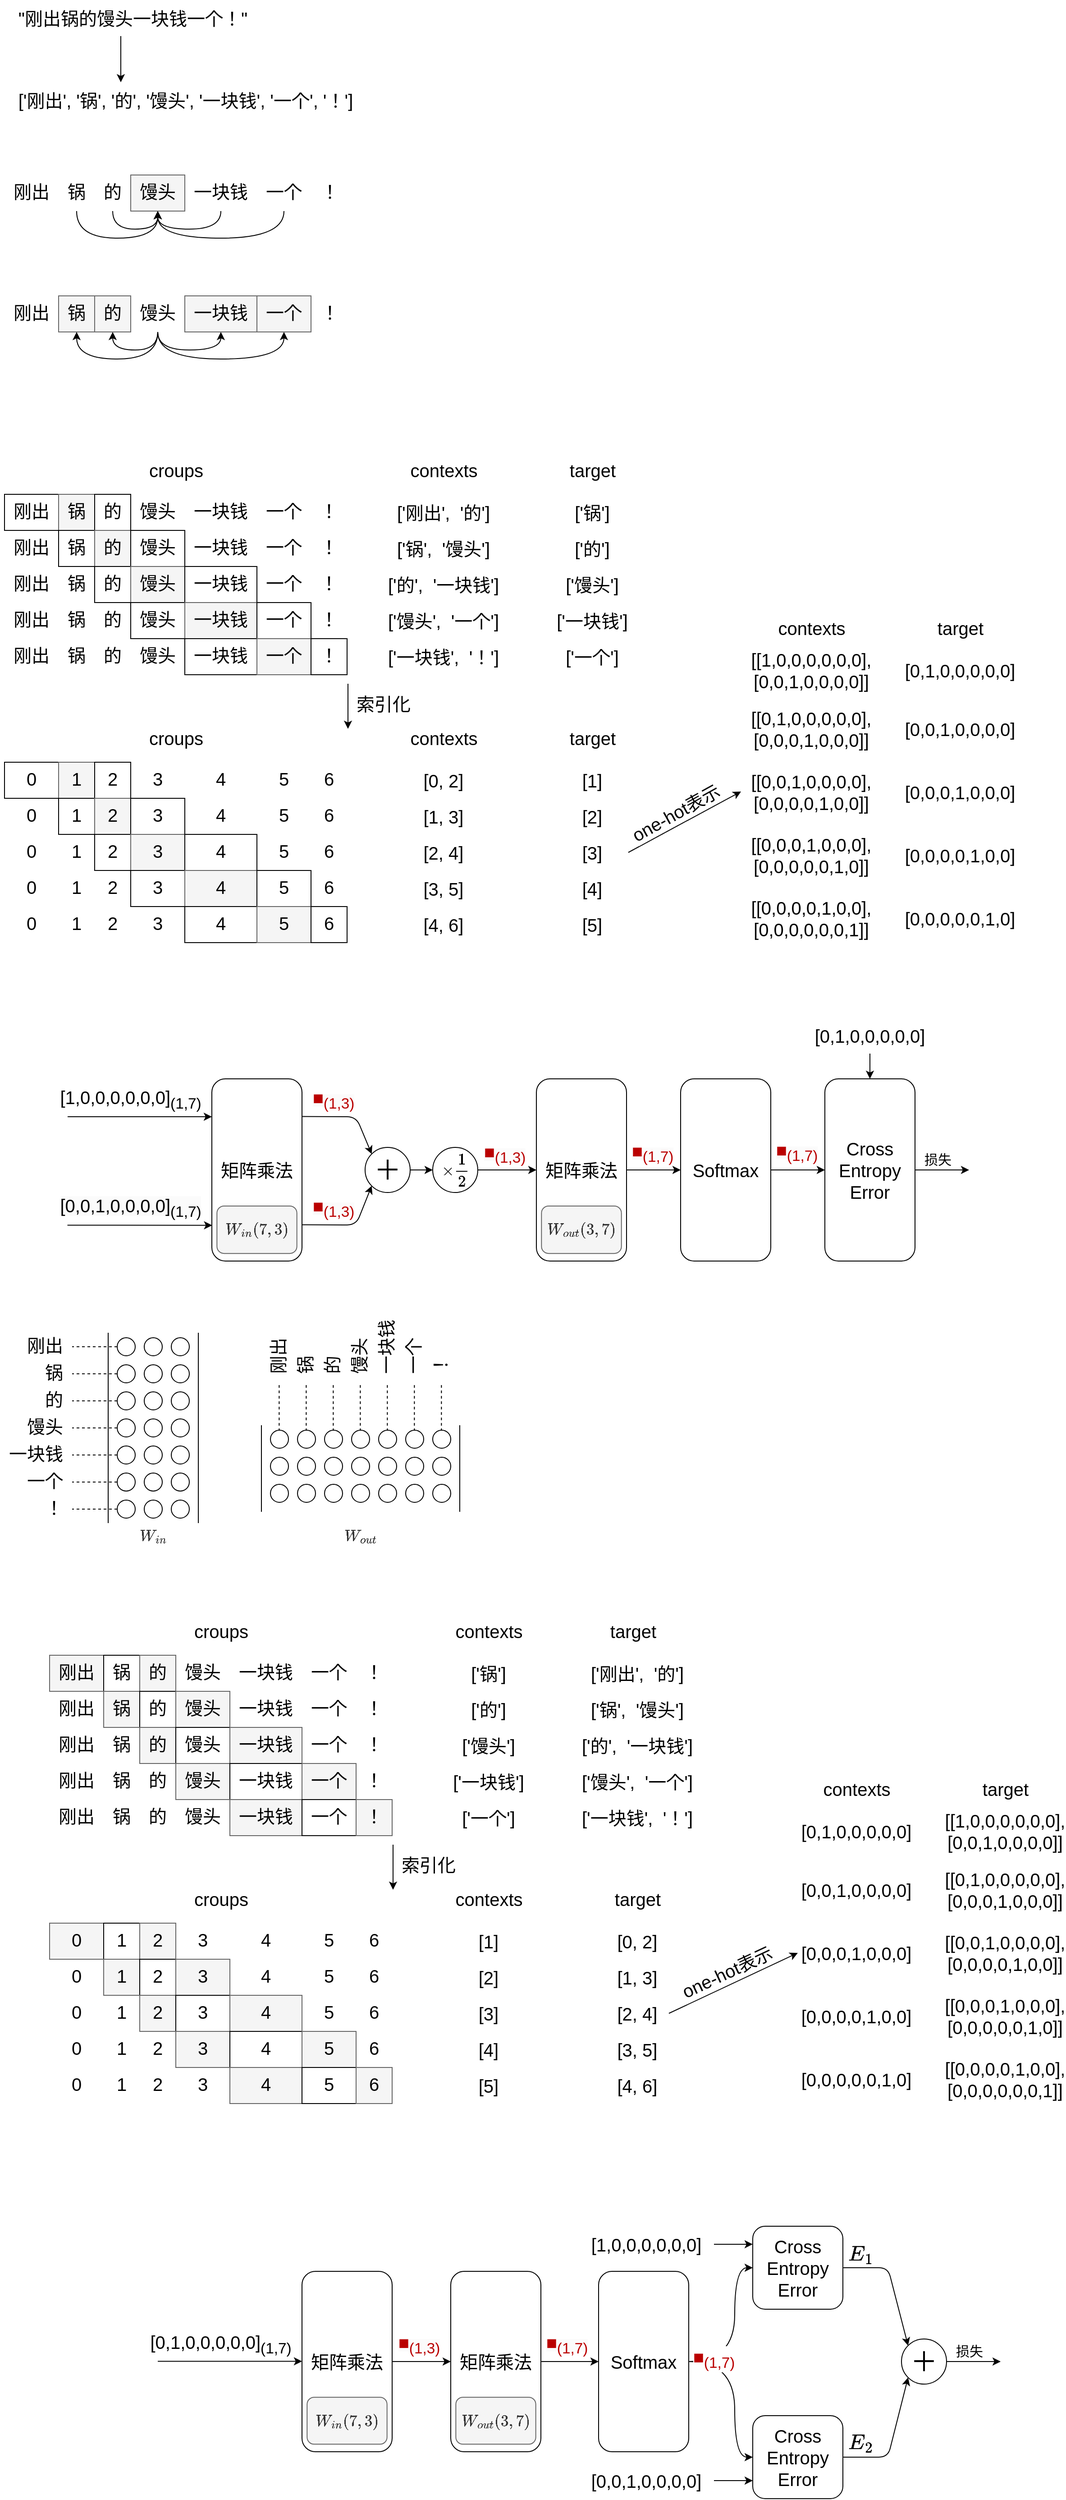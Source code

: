 <mxfile>
    <diagram id="qyiX_-vmZgCVNAv-j8iQ" name="Page-1">
        <mxGraphModel dx="3607" dy="2287" grid="1" gridSize="10" guides="1" tooltips="1" connect="1" arrows="1" fold="1" page="1" pageScale="1" pageWidth="4681" pageHeight="3300" math="1" shadow="0">
            <root>
                <mxCell id="0"/>
                <mxCell id="1" parent="0"/>
                <mxCell id="3" value="[&#39;刚出&#39;, &#39;锅&#39;, &#39;的&#39;, &#39;馒头&#39;, &#39;一块钱&#39;, &#39;一个&#39;, &#39;！&#39;]&lt;br&gt;" style="text;align=center;verticalAlign=middle;whiteSpace=wrap;rounded=0;html=1;fontSize=20;" parent="1" vertex="1">
                    <mxGeometry x="46" y="123" width="390" height="40" as="geometry"/>
                </mxCell>
                <mxCell id="4" value="&quot;刚出锅的馒头一块钱一个！&quot;" style="text;align=center;verticalAlign=middle;resizable=0;points=[];autosize=1;strokeColor=none;fillColor=none;html=1;fontSize=20;" parent="1" vertex="1">
                    <mxGeometry x="42" y="32" width="280" height="40" as="geometry"/>
                </mxCell>
                <mxCell id="5" value="" style="endArrow=classic;html=1;entryX=0.386;entryY=0.03;entryDx=0;entryDy=0;entryPerimeter=0;" parent="1" edge="1">
                    <mxGeometry width="50" height="50" relative="1" as="geometry">
                        <mxPoint x="169" y="72" as="sourcePoint"/>
                        <mxPoint x="169.0" y="123.2" as="targetPoint"/>
                    </mxGeometry>
                </mxCell>
                <mxCell id="8" value="&lt;span style=&quot;color: rgb(0, 0, 0); font-family: Helvetica; font-size: 20px; font-style: normal; font-variant-ligatures: normal; font-variant-caps: normal; font-weight: 400; letter-spacing: normal; orphans: 2; text-indent: 0px; text-transform: none; widows: 2; word-spacing: 0px; -webkit-text-stroke-width: 0px; white-space: normal; text-decoration-thickness: initial; text-decoration-style: initial; text-decoration-color: initial; float: none; display: inline !important;&quot;&gt;刚出&lt;/span&gt;" style="text;whiteSpace=wrap;html=1;labelBackgroundColor=none;align=center;" parent="1" vertex="1">
                    <mxGeometry x="40" y="226" width="60" height="40" as="geometry"/>
                </mxCell>
                <mxCell id="9" value="&lt;span style=&quot;color: rgb(0, 0, 0); font-family: Helvetica; font-size: 20px; font-style: normal; font-variant-ligatures: normal; font-variant-caps: normal; font-weight: 400; letter-spacing: normal; orphans: 2; text-indent: 0px; text-transform: none; widows: 2; word-spacing: 0px; -webkit-text-stroke-width: 0px; white-space: normal; text-decoration-thickness: initial; text-decoration-style: initial; text-decoration-color: initial; float: none; display: inline !important;&quot;&gt;锅&lt;/span&gt;" style="text;whiteSpace=wrap;html=1;labelBackgroundColor=none;align=center;" parent="1" vertex="1">
                    <mxGeometry x="100" y="226" width="40" height="40" as="geometry"/>
                </mxCell>
                <mxCell id="27" style="edgeStyle=orthogonalEdgeStyle;html=1;entryX=0.5;entryY=1;entryDx=0;entryDy=0;exitX=0.5;exitY=1;exitDx=0;exitDy=0;curved=1;" parent="1" source="10" target="11" edge="1">
                    <mxGeometry relative="1" as="geometry">
                        <Array as="points">
                            <mxPoint x="160" y="286"/>
                            <mxPoint x="210" y="286"/>
                        </Array>
                    </mxGeometry>
                </mxCell>
                <mxCell id="10" value="&lt;span style=&quot;color: rgb(0, 0, 0); font-family: Helvetica; font-size: 20px; font-style: normal; font-variant-ligatures: normal; font-variant-caps: normal; font-weight: 400; letter-spacing: normal; orphans: 2; text-indent: 0px; text-transform: none; widows: 2; word-spacing: 0px; -webkit-text-stroke-width: 0px; white-space: normal; text-decoration-thickness: initial; text-decoration-style: initial; text-decoration-color: initial; float: none; display: inline !important;&quot;&gt;的&lt;/span&gt;" style="text;whiteSpace=wrap;html=1;labelBackgroundColor=none;align=center;" parent="1" vertex="1">
                    <mxGeometry x="140" y="226" width="40" height="40" as="geometry"/>
                </mxCell>
                <mxCell id="11" value="&lt;span style=&quot;color: rgb(0, 0, 0); font-family: Helvetica; font-size: 20px; font-style: normal; font-variant-ligatures: normal; font-variant-caps: normal; font-weight: 400; letter-spacing: normal; orphans: 2; text-indent: 0px; text-transform: none; widows: 2; word-spacing: 0px; -webkit-text-stroke-width: 0px; white-space: normal; text-decoration-thickness: initial; text-decoration-style: initial; text-decoration-color: initial; float: none; display: inline !important;&quot;&gt;馒头&lt;/span&gt;" style="text;whiteSpace=wrap;html=1;labelBackgroundColor=none;align=center;fillColor=#f5f5f5;fontColor=#333333;strokeColor=#666666;" parent="1" vertex="1">
                    <mxGeometry x="180" y="226" width="60" height="40" as="geometry"/>
                </mxCell>
                <mxCell id="28" style="edgeStyle=orthogonalEdgeStyle;html=1;entryX=0.5;entryY=1;entryDx=0;entryDy=0;curved=1;" parent="1" source="12" target="11" edge="1">
                    <mxGeometry relative="1" as="geometry">
                        <Array as="points">
                            <mxPoint x="280" y="286"/>
                            <mxPoint x="210" y="286"/>
                        </Array>
                    </mxGeometry>
                </mxCell>
                <mxCell id="12" value="&lt;span style=&quot;color: rgb(0, 0, 0); font-family: Helvetica; font-size: 20px; font-style: normal; font-variant-ligatures: normal; font-variant-caps: normal; font-weight: 400; letter-spacing: normal; orphans: 2; text-indent: 0px; text-transform: none; widows: 2; word-spacing: 0px; -webkit-text-stroke-width: 0px; white-space: normal; text-decoration-thickness: initial; text-decoration-style: initial; text-decoration-color: initial; float: none; display: inline !important;&quot;&gt;一块钱&lt;/span&gt;" style="text;whiteSpace=wrap;html=1;labelBackgroundColor=none;align=center;" parent="1" vertex="1">
                    <mxGeometry x="240" y="226" width="80" height="40" as="geometry"/>
                </mxCell>
                <mxCell id="29" style="edgeStyle=orthogonalEdgeStyle;html=1;entryX=0.5;entryY=1;entryDx=0;entryDy=0;curved=1;" parent="1" source="13" target="11" edge="1">
                    <mxGeometry relative="1" as="geometry">
                        <Array as="points">
                            <mxPoint x="350" y="296"/>
                            <mxPoint x="210" y="296"/>
                        </Array>
                    </mxGeometry>
                </mxCell>
                <mxCell id="13" value="&lt;span style=&quot;color: rgb(0, 0, 0); font-family: Helvetica; font-size: 20px; font-style: normal; font-variant-ligatures: normal; font-variant-caps: normal; font-weight: 400; letter-spacing: normal; orphans: 2; text-indent: 0px; text-transform: none; widows: 2; word-spacing: 0px; -webkit-text-stroke-width: 0px; white-space: normal; text-decoration-thickness: initial; text-decoration-style: initial; text-decoration-color: initial; float: none; display: inline !important;&quot;&gt;一个&lt;/span&gt;" style="text;whiteSpace=wrap;html=1;labelBackgroundColor=none;align=center;" parent="1" vertex="1">
                    <mxGeometry x="320" y="226" width="60" height="40" as="geometry"/>
                </mxCell>
                <mxCell id="14" value="&lt;span style=&quot;color: rgb(0, 0, 0); font-family: Helvetica; font-size: 20px; font-style: normal; font-variant-ligatures: normal; font-variant-caps: normal; font-weight: 400; letter-spacing: normal; orphans: 2; text-indent: 0px; text-transform: none; widows: 2; word-spacing: 0px; -webkit-text-stroke-width: 0px; white-space: normal; text-decoration-thickness: initial; text-decoration-style: initial; text-decoration-color: initial; float: none; display: inline !important;&quot;&gt;！&lt;/span&gt;" style="text;whiteSpace=wrap;html=1;labelBackgroundColor=none;align=center;" parent="1" vertex="1">
                    <mxGeometry x="381" y="226" width="40" height="40" as="geometry"/>
                </mxCell>
                <mxCell id="25" style="edgeStyle=orthogonalEdgeStyle;html=1;curved=1;exitX=0.5;exitY=1;exitDx=0;exitDy=0;entryX=0.5;entryY=1;entryDx=0;entryDy=0;" parent="1" source="9" target="11" edge="1">
                    <mxGeometry relative="1" as="geometry">
                        <mxPoint x="120" y="276" as="sourcePoint"/>
                        <mxPoint x="251" y="296" as="targetPoint"/>
                        <Array as="points">
                            <mxPoint x="120" y="296"/>
                            <mxPoint x="210" y="296"/>
                        </Array>
                    </mxGeometry>
                </mxCell>
                <mxCell id="31" value="&lt;span style=&quot;color: rgb(0, 0, 0); font-family: Helvetica; font-size: 20px; font-style: normal; font-variant-ligatures: normal; font-variant-caps: normal; font-weight: 400; letter-spacing: normal; orphans: 2; text-indent: 0px; text-transform: none; widows: 2; word-spacing: 0px; -webkit-text-stroke-width: 0px; white-space: normal; text-decoration-thickness: initial; text-decoration-style: initial; text-decoration-color: initial; float: none; display: inline !important;&quot;&gt;刚出&lt;/span&gt;" style="text;whiteSpace=wrap;html=1;labelBackgroundColor=none;align=center;" parent="1" vertex="1">
                    <mxGeometry x="40" y="360" width="60" height="40" as="geometry"/>
                </mxCell>
                <mxCell id="32" value="&lt;span style=&quot;color: rgb(0, 0, 0); font-family: Helvetica; font-size: 20px; font-style: normal; font-variant-ligatures: normal; font-variant-caps: normal; font-weight: 400; letter-spacing: normal; orphans: 2; text-indent: 0px; text-transform: none; widows: 2; word-spacing: 0px; -webkit-text-stroke-width: 0px; white-space: normal; text-decoration-thickness: initial; text-decoration-style: initial; text-decoration-color: initial; float: none; display: inline !important;&quot;&gt;锅&lt;/span&gt;" style="text;whiteSpace=wrap;html=1;labelBackgroundColor=none;align=center;fillColor=#f5f5f5;fontColor=#333333;strokeColor=#666666;" parent="1" vertex="1">
                    <mxGeometry x="100" y="360" width="40" height="40" as="geometry"/>
                </mxCell>
                <mxCell id="33" style="edgeStyle=orthogonalEdgeStyle;html=1;entryX=0.5;entryY=1;entryDx=0;entryDy=0;exitX=0.5;exitY=1;exitDx=0;exitDy=0;curved=1;startArrow=classic;startFill=1;endArrow=none;endFill=0;" parent="1" source="34" target="35" edge="1">
                    <mxGeometry relative="1" as="geometry">
                        <Array as="points">
                            <mxPoint x="160" y="420"/>
                            <mxPoint x="210" y="420"/>
                        </Array>
                    </mxGeometry>
                </mxCell>
                <mxCell id="34" value="&lt;span style=&quot;color: rgb(0, 0, 0); font-family: Helvetica; font-size: 20px; font-style: normal; font-variant-ligatures: normal; font-variant-caps: normal; font-weight: 400; letter-spacing: normal; orphans: 2; text-indent: 0px; text-transform: none; widows: 2; word-spacing: 0px; -webkit-text-stroke-width: 0px; white-space: normal; text-decoration-thickness: initial; text-decoration-style: initial; text-decoration-color: initial; float: none; display: inline !important;&quot;&gt;的&lt;/span&gt;" style="text;whiteSpace=wrap;html=1;labelBackgroundColor=none;align=center;fillColor=#f5f5f5;fontColor=#333333;strokeColor=#666666;" parent="1" vertex="1">
                    <mxGeometry x="140" y="360" width="40" height="40" as="geometry"/>
                </mxCell>
                <mxCell id="35" value="&lt;span style=&quot;color: rgb(0, 0, 0); font-family: Helvetica; font-size: 20px; font-style: normal; font-variant-ligatures: normal; font-variant-caps: normal; font-weight: 400; letter-spacing: normal; orphans: 2; text-indent: 0px; text-transform: none; widows: 2; word-spacing: 0px; -webkit-text-stroke-width: 0px; white-space: normal; text-decoration-thickness: initial; text-decoration-style: initial; text-decoration-color: initial; float: none; display: inline !important;&quot;&gt;馒头&lt;/span&gt;" style="text;whiteSpace=wrap;html=1;labelBackgroundColor=none;align=center;" parent="1" vertex="1">
                    <mxGeometry x="180" y="360" width="60" height="40" as="geometry"/>
                </mxCell>
                <mxCell id="36" style="edgeStyle=orthogonalEdgeStyle;html=1;entryX=0.5;entryY=1;entryDx=0;entryDy=0;curved=1;startArrow=classic;startFill=1;endArrow=none;endFill=0;" parent="1" source="37" target="35" edge="1">
                    <mxGeometry relative="1" as="geometry">
                        <Array as="points">
                            <mxPoint x="280" y="420"/>
                            <mxPoint x="210" y="420"/>
                        </Array>
                    </mxGeometry>
                </mxCell>
                <mxCell id="37" value="&lt;span style=&quot;color: rgb(0, 0, 0); font-family: Helvetica; font-size: 20px; font-style: normal; font-variant-ligatures: normal; font-variant-caps: normal; font-weight: 400; letter-spacing: normal; orphans: 2; text-indent: 0px; text-transform: none; widows: 2; word-spacing: 0px; -webkit-text-stroke-width: 0px; white-space: normal; text-decoration-thickness: initial; text-decoration-style: initial; text-decoration-color: initial; float: none; display: inline !important;&quot;&gt;一块钱&lt;/span&gt;" style="text;whiteSpace=wrap;html=1;labelBackgroundColor=none;align=center;fillColor=#f5f5f5;fontColor=#333333;strokeColor=#666666;" parent="1" vertex="1">
                    <mxGeometry x="240" y="360" width="80" height="40" as="geometry"/>
                </mxCell>
                <mxCell id="38" style="edgeStyle=orthogonalEdgeStyle;html=1;entryX=0.5;entryY=1;entryDx=0;entryDy=0;curved=1;startArrow=classic;startFill=1;endArrow=none;endFill=0;" parent="1" source="39" target="35" edge="1">
                    <mxGeometry relative="1" as="geometry">
                        <Array as="points">
                            <mxPoint x="350" y="430"/>
                            <mxPoint x="210" y="430"/>
                        </Array>
                    </mxGeometry>
                </mxCell>
                <mxCell id="39" value="&lt;span style=&quot;color: rgb(0, 0, 0); font-family: Helvetica; font-size: 20px; font-style: normal; font-variant-ligatures: normal; font-variant-caps: normal; font-weight: 400; letter-spacing: normal; orphans: 2; text-indent: 0px; text-transform: none; widows: 2; word-spacing: 0px; -webkit-text-stroke-width: 0px; white-space: normal; text-decoration-thickness: initial; text-decoration-style: initial; text-decoration-color: initial; float: none; display: inline !important;&quot;&gt;一个&lt;/span&gt;" style="text;whiteSpace=wrap;html=1;labelBackgroundColor=none;align=center;fillColor=#f5f5f5;fontColor=#333333;strokeColor=#666666;" parent="1" vertex="1">
                    <mxGeometry x="320" y="360" width="60" height="40" as="geometry"/>
                </mxCell>
                <mxCell id="40" value="&lt;span style=&quot;color: rgb(0, 0, 0); font-family: Helvetica; font-size: 20px; font-style: normal; font-variant-ligatures: normal; font-variant-caps: normal; font-weight: 400; letter-spacing: normal; orphans: 2; text-indent: 0px; text-transform: none; widows: 2; word-spacing: 0px; -webkit-text-stroke-width: 0px; white-space: normal; text-decoration-thickness: initial; text-decoration-style: initial; text-decoration-color: initial; float: none; display: inline !important;&quot;&gt;！&lt;/span&gt;" style="text;whiteSpace=wrap;html=1;labelBackgroundColor=none;align=center;" parent="1" vertex="1">
                    <mxGeometry x="381" y="360" width="40" height="40" as="geometry"/>
                </mxCell>
                <mxCell id="41" style="edgeStyle=orthogonalEdgeStyle;html=1;curved=1;exitX=0.5;exitY=1;exitDx=0;exitDy=0;entryX=0.5;entryY=1;entryDx=0;entryDy=0;startArrow=classic;startFill=1;endArrow=none;endFill=0;" parent="1" source="32" target="35" edge="1">
                    <mxGeometry relative="1" as="geometry">
                        <mxPoint x="120" y="410" as="sourcePoint"/>
                        <mxPoint x="251" y="430" as="targetPoint"/>
                        <Array as="points">
                            <mxPoint x="120" y="430"/>
                            <mxPoint x="210" y="430"/>
                        </Array>
                    </mxGeometry>
                </mxCell>
                <mxCell id="42" value="&lt;span style=&quot;color: rgb(0, 0, 0); font-family: Helvetica; font-size: 20px; font-style: normal; font-variant-ligatures: normal; font-variant-caps: normal; font-weight: 400; letter-spacing: normal; orphans: 2; text-indent: 0px; text-transform: none; widows: 2; word-spacing: 0px; -webkit-text-stroke-width: 0px; white-space: normal; text-decoration-thickness: initial; text-decoration-style: initial; text-decoration-color: initial; float: none; display: inline !important;&quot;&gt;刚出&lt;/span&gt;" style="text;whiteSpace=wrap;html=1;labelBackgroundColor=none;align=center;strokeColor=default;" parent="1" vertex="1">
                    <mxGeometry x="40" y="580" width="60" height="40" as="geometry"/>
                </mxCell>
                <mxCell id="43" value="&lt;span style=&quot;color: rgb(0, 0, 0); font-family: Helvetica; font-size: 20px; font-style: normal; font-variant-ligatures: normal; font-variant-caps: normal; font-weight: 400; letter-spacing: normal; orphans: 2; text-indent: 0px; text-transform: none; widows: 2; word-spacing: 0px; -webkit-text-stroke-width: 0px; white-space: normal; text-decoration-thickness: initial; text-decoration-style: initial; text-decoration-color: initial; float: none; display: inline !important;&quot;&gt;锅&lt;/span&gt;" style="text;whiteSpace=wrap;html=1;labelBackgroundColor=none;align=center;fillColor=#f5f5f5;fontColor=#333333;strokeColor=#666666;" parent="1" vertex="1">
                    <mxGeometry x="100" y="580" width="40" height="40" as="geometry"/>
                </mxCell>
                <mxCell id="45" value="&lt;span style=&quot;color: rgb(0, 0, 0); font-family: Helvetica; font-size: 20px; font-style: normal; font-variant-ligatures: normal; font-variant-caps: normal; font-weight: 400; letter-spacing: normal; orphans: 2; text-indent: 0px; text-transform: none; widows: 2; word-spacing: 0px; -webkit-text-stroke-width: 0px; white-space: normal; text-decoration-thickness: initial; text-decoration-style: initial; text-decoration-color: initial; float: none; display: inline !important;&quot;&gt;的&lt;/span&gt;" style="text;whiteSpace=wrap;html=1;labelBackgroundColor=none;align=center;strokeColor=default;" parent="1" vertex="1">
                    <mxGeometry x="140" y="580" width="40" height="40" as="geometry"/>
                </mxCell>
                <mxCell id="46" value="&lt;span style=&quot;color: rgb(0, 0, 0); font-family: Helvetica; font-size: 20px; font-style: normal; font-variant-ligatures: normal; font-variant-caps: normal; font-weight: 400; letter-spacing: normal; orphans: 2; text-indent: 0px; text-transform: none; widows: 2; word-spacing: 0px; -webkit-text-stroke-width: 0px; white-space: normal; text-decoration-thickness: initial; text-decoration-style: initial; text-decoration-color: initial; float: none; display: inline !important;&quot;&gt;馒头&lt;/span&gt;" style="text;whiteSpace=wrap;html=1;labelBackgroundColor=none;align=center;" parent="1" vertex="1">
                    <mxGeometry x="180" y="580" width="60" height="40" as="geometry"/>
                </mxCell>
                <mxCell id="48" value="&lt;span style=&quot;color: rgb(0, 0, 0); font-family: Helvetica; font-size: 20px; font-style: normal; font-variant-ligatures: normal; font-variant-caps: normal; font-weight: 400; letter-spacing: normal; orphans: 2; text-indent: 0px; text-transform: none; widows: 2; word-spacing: 0px; -webkit-text-stroke-width: 0px; white-space: normal; text-decoration-thickness: initial; text-decoration-style: initial; text-decoration-color: initial; float: none; display: inline !important;&quot;&gt;一块钱&lt;/span&gt;" style="text;whiteSpace=wrap;html=1;labelBackgroundColor=none;align=center;" parent="1" vertex="1">
                    <mxGeometry x="240" y="580" width="80" height="40" as="geometry"/>
                </mxCell>
                <mxCell id="50" value="&lt;span style=&quot;color: rgb(0, 0, 0); font-family: Helvetica; font-size: 20px; font-style: normal; font-variant-ligatures: normal; font-variant-caps: normal; font-weight: 400; letter-spacing: normal; orphans: 2; text-indent: 0px; text-transform: none; widows: 2; word-spacing: 0px; -webkit-text-stroke-width: 0px; white-space: normal; text-decoration-thickness: initial; text-decoration-style: initial; text-decoration-color: initial; float: none; display: inline !important;&quot;&gt;一个&lt;/span&gt;" style="text;whiteSpace=wrap;html=1;labelBackgroundColor=none;align=center;" parent="1" vertex="1">
                    <mxGeometry x="320" y="580" width="60" height="40" as="geometry"/>
                </mxCell>
                <mxCell id="51" value="&lt;span style=&quot;color: rgb(0, 0, 0); font-family: Helvetica; font-size: 20px; font-style: normal; font-variant-ligatures: normal; font-variant-caps: normal; font-weight: 400; letter-spacing: normal; orphans: 2; text-indent: 0px; text-transform: none; widows: 2; word-spacing: 0px; -webkit-text-stroke-width: 0px; white-space: normal; text-decoration-thickness: initial; text-decoration-style: initial; text-decoration-color: initial; float: none; display: inline !important;&quot;&gt;！&lt;/span&gt;" style="text;whiteSpace=wrap;html=1;labelBackgroundColor=none;align=center;" parent="1" vertex="1">
                    <mxGeometry x="380" y="580" width="40" height="40" as="geometry"/>
                </mxCell>
                <mxCell id="53" value="&lt;span style=&quot;color: rgb(0, 0, 0); font-family: Helvetica; font-size: 20px; font-style: normal; font-variant-ligatures: normal; font-variant-caps: normal; font-weight: 400; letter-spacing: normal; orphans: 2; text-indent: 0px; text-transform: none; widows: 2; word-spacing: 0px; -webkit-text-stroke-width: 0px; white-space: normal; text-decoration-thickness: initial; text-decoration-style: initial; text-decoration-color: initial; float: none; display: inline !important;&quot;&gt;刚出&lt;/span&gt;" style="text;whiteSpace=wrap;html=1;labelBackgroundColor=none;align=center;" parent="1" vertex="1">
                    <mxGeometry x="40" y="620" width="60" height="40" as="geometry"/>
                </mxCell>
                <mxCell id="54" value="&lt;span style=&quot;color: rgb(0, 0, 0); font-family: Helvetica; font-size: 20px; font-style: normal; font-variant-ligatures: normal; font-variant-caps: normal; font-weight: 400; letter-spacing: normal; orphans: 2; text-indent: 0px; text-transform: none; widows: 2; word-spacing: 0px; -webkit-text-stroke-width: 0px; white-space: normal; text-decoration-thickness: initial; text-decoration-style: initial; text-decoration-color: initial; float: none; display: inline !important;&quot;&gt;锅&lt;/span&gt;" style="text;whiteSpace=wrap;html=1;labelBackgroundColor=none;align=center;strokeColor=default;" parent="1" vertex="1">
                    <mxGeometry x="100" y="620" width="40" height="40" as="geometry"/>
                </mxCell>
                <mxCell id="55" value="&lt;span style=&quot;color: rgb(0, 0, 0); font-family: Helvetica; font-size: 20px; font-style: normal; font-variant-ligatures: normal; font-variant-caps: normal; font-weight: 400; letter-spacing: normal; orphans: 2; text-indent: 0px; text-transform: none; widows: 2; word-spacing: 0px; -webkit-text-stroke-width: 0px; white-space: normal; text-decoration-thickness: initial; text-decoration-style: initial; text-decoration-color: initial; float: none; display: inline !important;&quot;&gt;的&lt;/span&gt;" style="text;whiteSpace=wrap;html=1;labelBackgroundColor=none;align=center;fillColor=#f5f5f5;fontColor=#333333;strokeColor=#666666;" parent="1" vertex="1">
                    <mxGeometry x="140" y="620" width="40" height="40" as="geometry"/>
                </mxCell>
                <mxCell id="56" value="&lt;span style=&quot;color: rgb(0, 0, 0); font-family: Helvetica; font-size: 20px; font-style: normal; font-variant-ligatures: normal; font-variant-caps: normal; font-weight: 400; letter-spacing: normal; orphans: 2; text-indent: 0px; text-transform: none; widows: 2; word-spacing: 0px; -webkit-text-stroke-width: 0px; white-space: normal; text-decoration-thickness: initial; text-decoration-style: initial; text-decoration-color: initial; float: none; display: inline !important;&quot;&gt;馒头&lt;/span&gt;" style="text;whiteSpace=wrap;html=1;labelBackgroundColor=none;align=center;strokeColor=default;" parent="1" vertex="1">
                    <mxGeometry x="180" y="620" width="60" height="40" as="geometry"/>
                </mxCell>
                <mxCell id="57" value="&lt;span style=&quot;color: rgb(0, 0, 0); font-family: Helvetica; font-size: 20px; font-style: normal; font-variant-ligatures: normal; font-variant-caps: normal; font-weight: 400; letter-spacing: normal; orphans: 2; text-indent: 0px; text-transform: none; widows: 2; word-spacing: 0px; -webkit-text-stroke-width: 0px; white-space: normal; text-decoration-thickness: initial; text-decoration-style: initial; text-decoration-color: initial; float: none; display: inline !important;&quot;&gt;一块钱&lt;/span&gt;" style="text;whiteSpace=wrap;html=1;labelBackgroundColor=none;align=center;" parent="1" vertex="1">
                    <mxGeometry x="240" y="620" width="80" height="40" as="geometry"/>
                </mxCell>
                <mxCell id="58" value="&lt;span style=&quot;color: rgb(0, 0, 0); font-family: Helvetica; font-size: 20px; font-style: normal; font-variant-ligatures: normal; font-variant-caps: normal; font-weight: 400; letter-spacing: normal; orphans: 2; text-indent: 0px; text-transform: none; widows: 2; word-spacing: 0px; -webkit-text-stroke-width: 0px; white-space: normal; text-decoration-thickness: initial; text-decoration-style: initial; text-decoration-color: initial; float: none; display: inline !important;&quot;&gt;一个&lt;/span&gt;" style="text;whiteSpace=wrap;html=1;labelBackgroundColor=none;align=center;" parent="1" vertex="1">
                    <mxGeometry x="320" y="620" width="60" height="40" as="geometry"/>
                </mxCell>
                <mxCell id="59" value="&lt;span style=&quot;color: rgb(0, 0, 0); font-family: Helvetica; font-size: 20px; font-style: normal; font-variant-ligatures: normal; font-variant-caps: normal; font-weight: 400; letter-spacing: normal; orphans: 2; text-indent: 0px; text-transform: none; widows: 2; word-spacing: 0px; -webkit-text-stroke-width: 0px; white-space: normal; text-decoration-thickness: initial; text-decoration-style: initial; text-decoration-color: initial; float: none; display: inline !important;&quot;&gt;！&lt;/span&gt;" style="text;whiteSpace=wrap;html=1;labelBackgroundColor=none;align=center;" parent="1" vertex="1">
                    <mxGeometry x="380" y="620" width="40" height="40" as="geometry"/>
                </mxCell>
                <mxCell id="60" value="&lt;span style=&quot;color: rgb(0, 0, 0); font-family: Helvetica; font-size: 20px; font-style: normal; font-variant-ligatures: normal; font-variant-caps: normal; font-weight: 400; letter-spacing: normal; orphans: 2; text-indent: 0px; text-transform: none; widows: 2; word-spacing: 0px; -webkit-text-stroke-width: 0px; white-space: normal; text-decoration-thickness: initial; text-decoration-style: initial; text-decoration-color: initial; float: none; display: inline !important;&quot;&gt;刚出&lt;/span&gt;" style="text;whiteSpace=wrap;html=1;labelBackgroundColor=none;align=center;" parent="1" vertex="1">
                    <mxGeometry x="40" y="660" width="60" height="40" as="geometry"/>
                </mxCell>
                <mxCell id="61" value="&lt;span style=&quot;color: rgb(0, 0, 0); font-family: Helvetica; font-size: 20px; font-style: normal; font-variant-ligatures: normal; font-variant-caps: normal; font-weight: 400; letter-spacing: normal; orphans: 2; text-indent: 0px; text-transform: none; widows: 2; word-spacing: 0px; -webkit-text-stroke-width: 0px; white-space: normal; text-decoration-thickness: initial; text-decoration-style: initial; text-decoration-color: initial; float: none; display: inline !important;&quot;&gt;锅&lt;/span&gt;" style="text;whiteSpace=wrap;html=1;labelBackgroundColor=none;align=center;" parent="1" vertex="1">
                    <mxGeometry x="100" y="660" width="40" height="40" as="geometry"/>
                </mxCell>
                <mxCell id="62" value="&lt;span style=&quot;color: rgb(0, 0, 0); font-family: Helvetica; font-size: 20px; font-style: normal; font-variant-ligatures: normal; font-variant-caps: normal; font-weight: 400; letter-spacing: normal; orphans: 2; text-indent: 0px; text-transform: none; widows: 2; word-spacing: 0px; -webkit-text-stroke-width: 0px; white-space: normal; text-decoration-thickness: initial; text-decoration-style: initial; text-decoration-color: initial; float: none; display: inline !important;&quot;&gt;的&lt;/span&gt;" style="text;whiteSpace=wrap;html=1;labelBackgroundColor=none;align=center;strokeColor=default;" parent="1" vertex="1">
                    <mxGeometry x="140" y="660" width="40" height="40" as="geometry"/>
                </mxCell>
                <mxCell id="63" value="&lt;span style=&quot;color: rgb(0, 0, 0); font-family: Helvetica; font-size: 20px; font-style: normal; font-variant-ligatures: normal; font-variant-caps: normal; font-weight: 400; letter-spacing: normal; orphans: 2; text-indent: 0px; text-transform: none; widows: 2; word-spacing: 0px; -webkit-text-stroke-width: 0px; white-space: normal; text-decoration-thickness: initial; text-decoration-style: initial; text-decoration-color: initial; float: none; display: inline !important;&quot;&gt;馒头&lt;/span&gt;" style="text;whiteSpace=wrap;html=1;labelBackgroundColor=none;align=center;fillColor=#f5f5f5;fontColor=#333333;strokeColor=#666666;" parent="1" vertex="1">
                    <mxGeometry x="180" y="660" width="60" height="40" as="geometry"/>
                </mxCell>
                <mxCell id="64" value="&lt;span style=&quot;color: rgb(0, 0, 0); font-family: Helvetica; font-size: 20px; font-style: normal; font-variant-ligatures: normal; font-variant-caps: normal; font-weight: 400; letter-spacing: normal; orphans: 2; text-indent: 0px; text-transform: none; widows: 2; word-spacing: 0px; -webkit-text-stroke-width: 0px; white-space: normal; text-decoration-thickness: initial; text-decoration-style: initial; text-decoration-color: initial; float: none; display: inline !important;&quot;&gt;一块钱&lt;/span&gt;" style="text;whiteSpace=wrap;html=1;labelBackgroundColor=none;align=center;strokeColor=default;" parent="1" vertex="1">
                    <mxGeometry x="240" y="660" width="80" height="40" as="geometry"/>
                </mxCell>
                <mxCell id="65" value="&lt;span style=&quot;color: rgb(0, 0, 0); font-family: Helvetica; font-size: 20px; font-style: normal; font-variant-ligatures: normal; font-variant-caps: normal; font-weight: 400; letter-spacing: normal; orphans: 2; text-indent: 0px; text-transform: none; widows: 2; word-spacing: 0px; -webkit-text-stroke-width: 0px; white-space: normal; text-decoration-thickness: initial; text-decoration-style: initial; text-decoration-color: initial; float: none; display: inline !important;&quot;&gt;一个&lt;/span&gt;" style="text;whiteSpace=wrap;html=1;labelBackgroundColor=none;align=center;" parent="1" vertex="1">
                    <mxGeometry x="320" y="660" width="60" height="40" as="geometry"/>
                </mxCell>
                <mxCell id="66" value="&lt;span style=&quot;color: rgb(0, 0, 0); font-family: Helvetica; font-size: 20px; font-style: normal; font-variant-ligatures: normal; font-variant-caps: normal; font-weight: 400; letter-spacing: normal; orphans: 2; text-indent: 0px; text-transform: none; widows: 2; word-spacing: 0px; -webkit-text-stroke-width: 0px; white-space: normal; text-decoration-thickness: initial; text-decoration-style: initial; text-decoration-color: initial; float: none; display: inline !important;&quot;&gt;！&lt;/span&gt;" style="text;whiteSpace=wrap;html=1;labelBackgroundColor=none;align=center;" parent="1" vertex="1">
                    <mxGeometry x="380" y="660" width="40" height="40" as="geometry"/>
                </mxCell>
                <mxCell id="67" value="&lt;span style=&quot;color: rgb(0, 0, 0); font-family: Helvetica; font-size: 20px; font-style: normal; font-variant-ligatures: normal; font-variant-caps: normal; font-weight: 400; letter-spacing: normal; orphans: 2; text-indent: 0px; text-transform: none; widows: 2; word-spacing: 0px; -webkit-text-stroke-width: 0px; white-space: normal; text-decoration-thickness: initial; text-decoration-style: initial; text-decoration-color: initial; float: none; display: inline !important;&quot;&gt;刚出&lt;/span&gt;" style="text;whiteSpace=wrap;html=1;labelBackgroundColor=none;align=center;" parent="1" vertex="1">
                    <mxGeometry x="40" y="700" width="60" height="40" as="geometry"/>
                </mxCell>
                <mxCell id="68" value="&lt;span style=&quot;color: rgb(0, 0, 0); font-family: Helvetica; font-size: 20px; font-style: normal; font-variant-ligatures: normal; font-variant-caps: normal; font-weight: 400; letter-spacing: normal; orphans: 2; text-indent: 0px; text-transform: none; widows: 2; word-spacing: 0px; -webkit-text-stroke-width: 0px; white-space: normal; text-decoration-thickness: initial; text-decoration-style: initial; text-decoration-color: initial; float: none; display: inline !important;&quot;&gt;锅&lt;/span&gt;" style="text;whiteSpace=wrap;html=1;labelBackgroundColor=none;align=center;" parent="1" vertex="1">
                    <mxGeometry x="100" y="700" width="40" height="40" as="geometry"/>
                </mxCell>
                <mxCell id="69" value="&lt;span style=&quot;color: rgb(0, 0, 0); font-family: Helvetica; font-size: 20px; font-style: normal; font-variant-ligatures: normal; font-variant-caps: normal; font-weight: 400; letter-spacing: normal; orphans: 2; text-indent: 0px; text-transform: none; widows: 2; word-spacing: 0px; -webkit-text-stroke-width: 0px; white-space: normal; text-decoration-thickness: initial; text-decoration-style: initial; text-decoration-color: initial; float: none; display: inline !important;&quot;&gt;的&lt;/span&gt;" style="text;whiteSpace=wrap;html=1;labelBackgroundColor=none;align=center;" parent="1" vertex="1">
                    <mxGeometry x="140" y="700" width="40" height="40" as="geometry"/>
                </mxCell>
                <mxCell id="70" value="&lt;span style=&quot;color: rgb(0, 0, 0); font-family: Helvetica; font-size: 20px; font-style: normal; font-variant-ligatures: normal; font-variant-caps: normal; font-weight: 400; letter-spacing: normal; orphans: 2; text-indent: 0px; text-transform: none; widows: 2; word-spacing: 0px; -webkit-text-stroke-width: 0px; white-space: normal; text-decoration-thickness: initial; text-decoration-style: initial; text-decoration-color: initial; float: none; display: inline !important;&quot;&gt;馒头&lt;/span&gt;" style="text;whiteSpace=wrap;html=1;labelBackgroundColor=none;align=center;strokeColor=default;" parent="1" vertex="1">
                    <mxGeometry x="180" y="700" width="60" height="40" as="geometry"/>
                </mxCell>
                <mxCell id="71" value="&lt;span style=&quot;color: rgb(0, 0, 0); font-family: Helvetica; font-size: 20px; font-style: normal; font-variant-ligatures: normal; font-variant-caps: normal; font-weight: 400; letter-spacing: normal; orphans: 2; text-indent: 0px; text-transform: none; widows: 2; word-spacing: 0px; -webkit-text-stroke-width: 0px; white-space: normal; text-decoration-thickness: initial; text-decoration-style: initial; text-decoration-color: initial; float: none; display: inline !important;&quot;&gt;一块钱&lt;/span&gt;" style="text;whiteSpace=wrap;html=1;labelBackgroundColor=none;align=center;fillColor=#f5f5f5;fontColor=#333333;strokeColor=#666666;" parent="1" vertex="1">
                    <mxGeometry x="240" y="700" width="80" height="40" as="geometry"/>
                </mxCell>
                <mxCell id="72" value="&lt;span style=&quot;color: rgb(0, 0, 0); font-family: Helvetica; font-size: 20px; font-style: normal; font-variant-ligatures: normal; font-variant-caps: normal; font-weight: 400; letter-spacing: normal; orphans: 2; text-indent: 0px; text-transform: none; widows: 2; word-spacing: 0px; -webkit-text-stroke-width: 0px; white-space: normal; text-decoration-thickness: initial; text-decoration-style: initial; text-decoration-color: initial; float: none; display: inline !important;&quot;&gt;一个&lt;/span&gt;" style="text;whiteSpace=wrap;html=1;labelBackgroundColor=none;align=center;strokeColor=default;" parent="1" vertex="1">
                    <mxGeometry x="320" y="700" width="60" height="40" as="geometry"/>
                </mxCell>
                <mxCell id="73" value="&lt;span style=&quot;color: rgb(0, 0, 0); font-family: Helvetica; font-size: 20px; font-style: normal; font-variant-ligatures: normal; font-variant-caps: normal; font-weight: 400; letter-spacing: normal; orphans: 2; text-indent: 0px; text-transform: none; widows: 2; word-spacing: 0px; -webkit-text-stroke-width: 0px; white-space: normal; text-decoration-thickness: initial; text-decoration-style: initial; text-decoration-color: initial; float: none; display: inline !important;&quot;&gt;！&lt;/span&gt;" style="text;whiteSpace=wrap;html=1;labelBackgroundColor=none;align=center;" parent="1" vertex="1">
                    <mxGeometry x="380" y="700" width="40" height="40" as="geometry"/>
                </mxCell>
                <mxCell id="74" value="&lt;span style=&quot;color: rgb(0, 0, 0); font-family: Helvetica; font-size: 20px; font-style: normal; font-variant-ligatures: normal; font-variant-caps: normal; font-weight: 400; letter-spacing: normal; orphans: 2; text-indent: 0px; text-transform: none; widows: 2; word-spacing: 0px; -webkit-text-stroke-width: 0px; white-space: normal; text-decoration-thickness: initial; text-decoration-style: initial; text-decoration-color: initial; float: none; display: inline !important;&quot;&gt;刚出&lt;/span&gt;" style="text;whiteSpace=wrap;html=1;labelBackgroundColor=none;align=center;" parent="1" vertex="1">
                    <mxGeometry x="40" y="740" width="60" height="40" as="geometry"/>
                </mxCell>
                <mxCell id="75" value="&lt;span style=&quot;color: rgb(0, 0, 0); font-family: Helvetica; font-size: 20px; font-style: normal; font-variant-ligatures: normal; font-variant-caps: normal; font-weight: 400; letter-spacing: normal; orphans: 2; text-indent: 0px; text-transform: none; widows: 2; word-spacing: 0px; -webkit-text-stroke-width: 0px; white-space: normal; text-decoration-thickness: initial; text-decoration-style: initial; text-decoration-color: initial; float: none; display: inline !important;&quot;&gt;锅&lt;/span&gt;" style="text;whiteSpace=wrap;html=1;labelBackgroundColor=none;align=center;" parent="1" vertex="1">
                    <mxGeometry x="100" y="740" width="40" height="40" as="geometry"/>
                </mxCell>
                <mxCell id="76" value="&lt;span style=&quot;color: rgb(0, 0, 0); font-family: Helvetica; font-size: 20px; font-style: normal; font-variant-ligatures: normal; font-variant-caps: normal; font-weight: 400; letter-spacing: normal; orphans: 2; text-indent: 0px; text-transform: none; widows: 2; word-spacing: 0px; -webkit-text-stroke-width: 0px; white-space: normal; text-decoration-thickness: initial; text-decoration-style: initial; text-decoration-color: initial; float: none; display: inline !important;&quot;&gt;的&lt;/span&gt;" style="text;whiteSpace=wrap;html=1;labelBackgroundColor=none;align=center;" parent="1" vertex="1">
                    <mxGeometry x="140" y="740" width="40" height="40" as="geometry"/>
                </mxCell>
                <mxCell id="77" value="&lt;span style=&quot;color: rgb(0, 0, 0); font-family: Helvetica; font-size: 20px; font-style: normal; font-variant-ligatures: normal; font-variant-caps: normal; font-weight: 400; letter-spacing: normal; orphans: 2; text-indent: 0px; text-transform: none; widows: 2; word-spacing: 0px; -webkit-text-stroke-width: 0px; white-space: normal; text-decoration-thickness: initial; text-decoration-style: initial; text-decoration-color: initial; float: none; display: inline !important;&quot;&gt;馒头&lt;/span&gt;" style="text;whiteSpace=wrap;html=1;labelBackgroundColor=none;align=center;" parent="1" vertex="1">
                    <mxGeometry x="180" y="740" width="60" height="40" as="geometry"/>
                </mxCell>
                <mxCell id="78" value="&lt;span style=&quot;color: rgb(0, 0, 0); font-family: Helvetica; font-size: 20px; font-style: normal; font-variant-ligatures: normal; font-variant-caps: normal; font-weight: 400; letter-spacing: normal; orphans: 2; text-indent: 0px; text-transform: none; widows: 2; word-spacing: 0px; -webkit-text-stroke-width: 0px; white-space: normal; text-decoration-thickness: initial; text-decoration-style: initial; text-decoration-color: initial; float: none; display: inline !important;&quot;&gt;一块钱&lt;/span&gt;" style="text;whiteSpace=wrap;html=1;labelBackgroundColor=none;align=center;strokeColor=default;" parent="1" vertex="1">
                    <mxGeometry x="240" y="740" width="80" height="40" as="geometry"/>
                </mxCell>
                <mxCell id="79" value="&lt;span style=&quot;color: rgb(0, 0, 0); font-family: Helvetica; font-size: 20px; font-style: normal; font-variant-ligatures: normal; font-variant-caps: normal; font-weight: 400; letter-spacing: normal; orphans: 2; text-indent: 0px; text-transform: none; widows: 2; word-spacing: 0px; -webkit-text-stroke-width: 0px; white-space: normal; text-decoration-thickness: initial; text-decoration-style: initial; text-decoration-color: initial; float: none; display: inline !important;&quot;&gt;一个&lt;/span&gt;" style="text;whiteSpace=wrap;html=1;labelBackgroundColor=none;align=center;fillColor=#f5f5f5;fontColor=#333333;strokeColor=#666666;" parent="1" vertex="1">
                    <mxGeometry x="320" y="740" width="60" height="40" as="geometry"/>
                </mxCell>
                <mxCell id="80" value="&lt;span style=&quot;color: rgb(0, 0, 0); font-family: Helvetica; font-size: 20px; font-style: normal; font-variant-ligatures: normal; font-variant-caps: normal; font-weight: 400; letter-spacing: normal; orphans: 2; text-indent: 0px; text-transform: none; widows: 2; word-spacing: 0px; -webkit-text-stroke-width: 0px; white-space: normal; text-decoration-thickness: initial; text-decoration-style: initial; text-decoration-color: initial; float: none; display: inline !important;&quot;&gt;！&lt;/span&gt;" style="text;whiteSpace=wrap;html=1;labelBackgroundColor=none;align=center;strokeColor=default;" parent="1" vertex="1">
                    <mxGeometry x="380" y="740" width="40" height="40" as="geometry"/>
                </mxCell>
                <mxCell id="81" value="contexts" style="text;html=1;align=center;verticalAlign=middle;resizable=0;points=[];autosize=1;strokeColor=none;fillColor=none;fontSize=20;" parent="1" vertex="1">
                    <mxGeometry x="477" y="533" width="100" height="40" as="geometry"/>
                </mxCell>
                <mxCell id="82" value="target" style="text;html=1;align=center;verticalAlign=middle;resizable=0;points=[];autosize=1;strokeColor=none;fillColor=none;fontSize=20;" parent="1" vertex="1">
                    <mxGeometry x="657" y="533" width="70" height="40" as="geometry"/>
                </mxCell>
                <mxCell id="83" value="croups" style="text;html=1;align=center;verticalAlign=middle;resizable=0;points=[];autosize=1;strokeColor=none;fillColor=none;fontSize=20;" parent="1" vertex="1">
                    <mxGeometry x="190" y="533" width="80" height="40" as="geometry"/>
                </mxCell>
                <mxCell id="84" value="[&#39;刚出&#39;,&amp;nbsp; &#39;的&#39;]" style="text;align=center;verticalAlign=middle;whiteSpace=wrap;rounded=0;html=1;fontSize=20;" parent="1" vertex="1">
                    <mxGeometry x="462" y="580" width="130" height="40" as="geometry"/>
                </mxCell>
                <mxCell id="85" value="[&#39;&lt;span style=&quot;color: rgb(0, 0, 0);&quot;&gt;锅&lt;/span&gt;&#39;]" style="text;align=center;verticalAlign=middle;whiteSpace=wrap;rounded=0;html=1;fontSize=20;" parent="1" vertex="1">
                    <mxGeometry x="662" y="580" width="60" height="40" as="geometry"/>
                </mxCell>
                <mxCell id="86" value="[&#39;&lt;span style=&quot;color: rgb(0, 0, 0);&quot;&gt;锅&lt;/span&gt;&#39;,&amp;nbsp; &#39;&lt;span style=&quot;color: rgb(0, 0, 0);&quot;&gt;馒头&lt;/span&gt;&#39;]" style="text;align=center;verticalAlign=middle;whiteSpace=wrap;rounded=0;html=1;fontSize=20;" parent="1" vertex="1">
                    <mxGeometry x="462" y="620" width="130" height="40" as="geometry"/>
                </mxCell>
                <mxCell id="87" value="[&#39;的&#39;]" style="text;align=center;verticalAlign=middle;whiteSpace=wrap;rounded=0;html=1;fontSize=20;" parent="1" vertex="1">
                    <mxGeometry x="662" y="620" width="60" height="40" as="geometry"/>
                </mxCell>
                <mxCell id="88" value="[&#39;的&#39;,&amp;nbsp; &#39;一块钱&#39;]" style="text;align=center;verticalAlign=middle;whiteSpace=wrap;rounded=0;html=1;fontSize=20;" parent="1" vertex="1">
                    <mxGeometry x="462" y="660" width="130" height="40" as="geometry"/>
                </mxCell>
                <mxCell id="89" value="[&#39;&lt;span style=&quot;color: rgb(0, 0, 0);&quot;&gt;馒头&lt;/span&gt;&#39;,&amp;nbsp; &#39;&lt;span style=&quot;color: rgb(0, 0, 0);&quot;&gt;一个&lt;/span&gt;&#39;]" style="text;align=center;verticalAlign=middle;whiteSpace=wrap;rounded=0;html=1;fontSize=20;" parent="1" vertex="1">
                    <mxGeometry x="462" y="700" width="130" height="40" as="geometry"/>
                </mxCell>
                <mxCell id="90" value="[&#39;&lt;span style=&quot;color: rgb(0, 0, 0);&quot;&gt;一块钱&lt;/span&gt;&#39;,&amp;nbsp; &#39;&lt;span style=&quot;color: rgb(0, 0, 0);&quot;&gt;！&lt;/span&gt;&#39;]" style="text;align=center;verticalAlign=middle;whiteSpace=wrap;rounded=0;html=1;fontSize=20;" parent="1" vertex="1">
                    <mxGeometry x="462" y="740" width="130" height="40" as="geometry"/>
                </mxCell>
                <mxCell id="91" value="[&#39;&lt;span style=&quot;color: rgb(0, 0, 0);&quot;&gt;馒头&lt;/span&gt;&#39;]" style="text;align=center;verticalAlign=middle;whiteSpace=wrap;rounded=0;html=1;fontSize=20;" parent="1" vertex="1">
                    <mxGeometry x="652" y="660" width="80" height="40" as="geometry"/>
                </mxCell>
                <mxCell id="92" value="[&#39;&lt;span style=&quot;color: rgb(0, 0, 0);&quot;&gt;一块钱&lt;/span&gt;&#39;]" style="text;align=center;verticalAlign=middle;whiteSpace=wrap;rounded=0;html=1;fontSize=20;" parent="1" vertex="1">
                    <mxGeometry x="642" y="700" width="100" height="40" as="geometry"/>
                </mxCell>
                <mxCell id="93" value="[&#39;&lt;span style=&quot;color: rgb(0, 0, 0);&quot;&gt;一个&lt;/span&gt;&#39;]" style="text;align=center;verticalAlign=middle;whiteSpace=wrap;rounded=0;html=1;fontSize=20;" parent="1" vertex="1">
                    <mxGeometry x="652" y="740" width="80" height="40" as="geometry"/>
                </mxCell>
                <mxCell id="94" value="&lt;span style=&quot;color: rgb(0, 0, 0); font-family: Helvetica; font-size: 20px; font-style: normal; font-variant-ligatures: normal; font-variant-caps: normal; font-weight: 400; letter-spacing: normal; orphans: 2; text-indent: 0px; text-transform: none; widows: 2; word-spacing: 0px; -webkit-text-stroke-width: 0px; white-space: normal; text-decoration-thickness: initial; text-decoration-style: initial; text-decoration-color: initial; float: none; display: inline !important;&quot;&gt;0&lt;/span&gt;" style="text;whiteSpace=wrap;html=1;labelBackgroundColor=none;align=center;strokeColor=default;" vertex="1" parent="1">
                    <mxGeometry x="40" y="877" width="60" height="40" as="geometry"/>
                </mxCell>
                <mxCell id="95" value="&lt;span style=&quot;color: rgb(0, 0, 0); font-family: Helvetica; font-size: 20px; font-style: normal; font-variant-ligatures: normal; font-variant-caps: normal; font-weight: 400; letter-spacing: normal; orphans: 2; text-indent: 0px; text-transform: none; widows: 2; word-spacing: 0px; -webkit-text-stroke-width: 0px; white-space: normal; text-decoration-thickness: initial; text-decoration-style: initial; text-decoration-color: initial; float: none; display: inline !important;&quot;&gt;1&lt;/span&gt;" style="text;whiteSpace=wrap;html=1;labelBackgroundColor=none;align=center;fillColor=#f5f5f5;fontColor=#333333;strokeColor=#666666;" vertex="1" parent="1">
                    <mxGeometry x="100" y="877" width="40" height="40" as="geometry"/>
                </mxCell>
                <mxCell id="96" value="&lt;span style=&quot;color: rgb(0, 0, 0); font-family: Helvetica; font-size: 20px; font-style: normal; font-variant-ligatures: normal; font-variant-caps: normal; font-weight: 400; letter-spacing: normal; orphans: 2; text-indent: 0px; text-transform: none; widows: 2; word-spacing: 0px; -webkit-text-stroke-width: 0px; white-space: normal; text-decoration-thickness: initial; text-decoration-style: initial; text-decoration-color: initial; float: none; display: inline !important;&quot;&gt;2&lt;/span&gt;" style="text;whiteSpace=wrap;html=1;labelBackgroundColor=none;align=center;strokeColor=default;" vertex="1" parent="1">
                    <mxGeometry x="140" y="877" width="40" height="40" as="geometry"/>
                </mxCell>
                <mxCell id="97" value="&lt;span style=&quot;color: rgb(0, 0, 0); font-family: Helvetica; font-size: 20px; font-style: normal; font-variant-ligatures: normal; font-variant-caps: normal; font-weight: 400; letter-spacing: normal; orphans: 2; text-indent: 0px; text-transform: none; widows: 2; word-spacing: 0px; -webkit-text-stroke-width: 0px; white-space: normal; text-decoration-thickness: initial; text-decoration-style: initial; text-decoration-color: initial; float: none; display: inline !important;&quot;&gt;3&lt;/span&gt;" style="text;whiteSpace=wrap;html=1;labelBackgroundColor=none;align=center;" vertex="1" parent="1">
                    <mxGeometry x="180" y="877" width="60" height="40" as="geometry"/>
                </mxCell>
                <mxCell id="98" value="&lt;span style=&quot;color: rgb(0, 0, 0); font-family: Helvetica; font-size: 20px; font-style: normal; font-variant-ligatures: normal; font-variant-caps: normal; font-weight: 400; letter-spacing: normal; orphans: 2; text-indent: 0px; text-transform: none; widows: 2; word-spacing: 0px; -webkit-text-stroke-width: 0px; white-space: normal; text-decoration-thickness: initial; text-decoration-style: initial; text-decoration-color: initial; float: none; display: inline !important;&quot;&gt;4&lt;/span&gt;" style="text;whiteSpace=wrap;html=1;labelBackgroundColor=none;align=center;" vertex="1" parent="1">
                    <mxGeometry x="240" y="877" width="80" height="40" as="geometry"/>
                </mxCell>
                <mxCell id="99" value="&lt;span style=&quot;color: rgb(0, 0, 0); font-family: Helvetica; font-size: 20px; font-style: normal; font-variant-ligatures: normal; font-variant-caps: normal; font-weight: 400; letter-spacing: normal; orphans: 2; text-indent: 0px; text-transform: none; widows: 2; word-spacing: 0px; -webkit-text-stroke-width: 0px; white-space: normal; text-decoration-thickness: initial; text-decoration-style: initial; text-decoration-color: initial; float: none; display: inline !important;&quot;&gt;5&lt;/span&gt;" style="text;whiteSpace=wrap;html=1;labelBackgroundColor=none;align=center;" vertex="1" parent="1">
                    <mxGeometry x="320" y="877" width="60" height="40" as="geometry"/>
                </mxCell>
                <mxCell id="100" value="&lt;span style=&quot;color: rgb(0, 0, 0); font-family: Helvetica; font-size: 20px; font-style: normal; font-variant-ligatures: normal; font-variant-caps: normal; font-weight: 400; letter-spacing: normal; orphans: 2; text-indent: 0px; text-transform: none; widows: 2; word-spacing: 0px; -webkit-text-stroke-width: 0px; white-space: normal; text-decoration-thickness: initial; text-decoration-style: initial; text-decoration-color: initial; float: none; display: inline !important;&quot;&gt;6&lt;/span&gt;" style="text;whiteSpace=wrap;html=1;labelBackgroundColor=none;align=center;" vertex="1" parent="1">
                    <mxGeometry x="380" y="877" width="40" height="40" as="geometry"/>
                </mxCell>
                <mxCell id="101" value="&lt;span style=&quot;color: rgb(0, 0, 0); font-family: Helvetica; font-size: 20px; font-style: normal; font-variant-ligatures: normal; font-variant-caps: normal; font-weight: 400; letter-spacing: normal; orphans: 2; text-indent: 0px; text-transform: none; widows: 2; word-spacing: 0px; -webkit-text-stroke-width: 0px; white-space: normal; text-decoration-thickness: initial; text-decoration-style: initial; text-decoration-color: initial; float: none; display: inline !important;&quot;&gt;0&lt;/span&gt;" style="text;whiteSpace=wrap;html=1;labelBackgroundColor=none;align=center;" vertex="1" parent="1">
                    <mxGeometry x="40" y="917" width="60" height="40" as="geometry"/>
                </mxCell>
                <mxCell id="102" value="&lt;span style=&quot;color: rgb(0, 0, 0); font-family: Helvetica; font-size: 20px; font-style: normal; font-variant-ligatures: normal; font-variant-caps: normal; font-weight: 400; letter-spacing: normal; orphans: 2; text-indent: 0px; text-transform: none; widows: 2; word-spacing: 0px; -webkit-text-stroke-width: 0px; white-space: normal; text-decoration-thickness: initial; text-decoration-style: initial; text-decoration-color: initial; float: none; display: inline !important;&quot;&gt;1&lt;/span&gt;" style="text;whiteSpace=wrap;html=1;labelBackgroundColor=none;align=center;strokeColor=default;" vertex="1" parent="1">
                    <mxGeometry x="100" y="917" width="40" height="40" as="geometry"/>
                </mxCell>
                <mxCell id="103" value="&lt;span style=&quot;color: rgb(0, 0, 0); font-family: Helvetica; font-size: 20px; font-style: normal; font-variant-ligatures: normal; font-variant-caps: normal; font-weight: 400; letter-spacing: normal; orphans: 2; text-indent: 0px; text-transform: none; widows: 2; word-spacing: 0px; -webkit-text-stroke-width: 0px; white-space: normal; text-decoration-thickness: initial; text-decoration-style: initial; text-decoration-color: initial; float: none; display: inline !important;&quot;&gt;2&lt;/span&gt;" style="text;whiteSpace=wrap;html=1;labelBackgroundColor=none;align=center;fillColor=#f5f5f5;fontColor=#333333;strokeColor=#666666;" vertex="1" parent="1">
                    <mxGeometry x="140" y="917" width="40" height="40" as="geometry"/>
                </mxCell>
                <mxCell id="104" value="&lt;span style=&quot;color: rgb(0, 0, 0); font-family: Helvetica; font-size: 20px; font-style: normal; font-variant-ligatures: normal; font-variant-caps: normal; font-weight: 400; letter-spacing: normal; orphans: 2; text-indent: 0px; text-transform: none; widows: 2; word-spacing: 0px; -webkit-text-stroke-width: 0px; white-space: normal; text-decoration-thickness: initial; text-decoration-style: initial; text-decoration-color: initial; float: none; display: inline !important;&quot;&gt;3&lt;/span&gt;" style="text;whiteSpace=wrap;html=1;labelBackgroundColor=none;align=center;strokeColor=default;" vertex="1" parent="1">
                    <mxGeometry x="180" y="917" width="60" height="40" as="geometry"/>
                </mxCell>
                <mxCell id="105" value="&lt;span style=&quot;color: rgb(0, 0, 0); font-family: Helvetica; font-size: 20px; font-style: normal; font-variant-ligatures: normal; font-variant-caps: normal; font-weight: 400; letter-spacing: normal; orphans: 2; text-indent: 0px; text-transform: none; widows: 2; word-spacing: 0px; -webkit-text-stroke-width: 0px; white-space: normal; text-decoration-thickness: initial; text-decoration-style: initial; text-decoration-color: initial; float: none; display: inline !important;&quot;&gt;4&lt;/span&gt;" style="text;whiteSpace=wrap;html=1;labelBackgroundColor=none;align=center;" vertex="1" parent="1">
                    <mxGeometry x="240" y="917" width="80" height="40" as="geometry"/>
                </mxCell>
                <mxCell id="106" value="&lt;span style=&quot;color: rgb(0, 0, 0); font-family: Helvetica; font-size: 20px; font-style: normal; font-variant-ligatures: normal; font-variant-caps: normal; font-weight: 400; letter-spacing: normal; orphans: 2; text-indent: 0px; text-transform: none; widows: 2; word-spacing: 0px; -webkit-text-stroke-width: 0px; white-space: normal; text-decoration-thickness: initial; text-decoration-style: initial; text-decoration-color: initial; float: none; display: inline !important;&quot;&gt;5&lt;/span&gt;" style="text;whiteSpace=wrap;html=1;labelBackgroundColor=none;align=center;" vertex="1" parent="1">
                    <mxGeometry x="320" y="917" width="60" height="40" as="geometry"/>
                </mxCell>
                <mxCell id="107" value="&lt;span style=&quot;color: rgb(0, 0, 0); font-family: Helvetica; font-size: 20px; font-style: normal; font-variant-ligatures: normal; font-variant-caps: normal; font-weight: 400; letter-spacing: normal; orphans: 2; text-indent: 0px; text-transform: none; widows: 2; word-spacing: 0px; -webkit-text-stroke-width: 0px; white-space: normal; text-decoration-thickness: initial; text-decoration-style: initial; text-decoration-color: initial; float: none; display: inline !important;&quot;&gt;6&lt;/span&gt;" style="text;whiteSpace=wrap;html=1;labelBackgroundColor=none;align=center;" vertex="1" parent="1">
                    <mxGeometry x="380" y="917" width="40" height="40" as="geometry"/>
                </mxCell>
                <mxCell id="108" value="&lt;span style=&quot;color: rgb(0, 0, 0); font-family: Helvetica; font-size: 20px; font-style: normal; font-variant-ligatures: normal; font-variant-caps: normal; font-weight: 400; letter-spacing: normal; orphans: 2; text-indent: 0px; text-transform: none; widows: 2; word-spacing: 0px; -webkit-text-stroke-width: 0px; white-space: normal; text-decoration-thickness: initial; text-decoration-style: initial; text-decoration-color: initial; float: none; display: inline !important;&quot;&gt;0&lt;/span&gt;" style="text;whiteSpace=wrap;html=1;labelBackgroundColor=none;align=center;" vertex="1" parent="1">
                    <mxGeometry x="40" y="957" width="60" height="40" as="geometry"/>
                </mxCell>
                <mxCell id="109" value="&lt;span style=&quot;color: rgb(0, 0, 0); font-family: Helvetica; font-size: 20px; font-style: normal; font-variant-ligatures: normal; font-variant-caps: normal; font-weight: 400; letter-spacing: normal; orphans: 2; text-indent: 0px; text-transform: none; widows: 2; word-spacing: 0px; -webkit-text-stroke-width: 0px; white-space: normal; text-decoration-thickness: initial; text-decoration-style: initial; text-decoration-color: initial; float: none; display: inline !important;&quot;&gt;1&lt;/span&gt;" style="text;whiteSpace=wrap;html=1;labelBackgroundColor=none;align=center;" vertex="1" parent="1">
                    <mxGeometry x="100" y="957" width="40" height="40" as="geometry"/>
                </mxCell>
                <mxCell id="110" value="&lt;span style=&quot;color: rgb(0, 0, 0); font-family: Helvetica; font-size: 20px; font-style: normal; font-variant-ligatures: normal; font-variant-caps: normal; font-weight: 400; letter-spacing: normal; orphans: 2; text-indent: 0px; text-transform: none; widows: 2; word-spacing: 0px; -webkit-text-stroke-width: 0px; white-space: normal; text-decoration-thickness: initial; text-decoration-style: initial; text-decoration-color: initial; float: none; display: inline !important;&quot;&gt;2&lt;/span&gt;" style="text;whiteSpace=wrap;html=1;labelBackgroundColor=none;align=center;strokeColor=default;" vertex="1" parent="1">
                    <mxGeometry x="140" y="957" width="40" height="40" as="geometry"/>
                </mxCell>
                <mxCell id="111" value="&lt;span style=&quot;color: rgb(0, 0, 0); font-family: Helvetica; font-size: 20px; font-style: normal; font-variant-ligatures: normal; font-variant-caps: normal; font-weight: 400; letter-spacing: normal; orphans: 2; text-indent: 0px; text-transform: none; widows: 2; word-spacing: 0px; -webkit-text-stroke-width: 0px; white-space: normal; text-decoration-thickness: initial; text-decoration-style: initial; text-decoration-color: initial; float: none; display: inline !important;&quot;&gt;3&lt;/span&gt;" style="text;whiteSpace=wrap;html=1;labelBackgroundColor=none;align=center;fillColor=#f5f5f5;fontColor=#333333;strokeColor=#666666;" vertex="1" parent="1">
                    <mxGeometry x="180" y="957" width="60" height="40" as="geometry"/>
                </mxCell>
                <mxCell id="112" value="&lt;span style=&quot;color: rgb(0, 0, 0); font-family: Helvetica; font-size: 20px; font-style: normal; font-variant-ligatures: normal; font-variant-caps: normal; font-weight: 400; letter-spacing: normal; orphans: 2; text-indent: 0px; text-transform: none; widows: 2; word-spacing: 0px; -webkit-text-stroke-width: 0px; white-space: normal; text-decoration-thickness: initial; text-decoration-style: initial; text-decoration-color: initial; float: none; display: inline !important;&quot;&gt;4&lt;/span&gt;" style="text;whiteSpace=wrap;html=1;labelBackgroundColor=none;align=center;strokeColor=default;" vertex="1" parent="1">
                    <mxGeometry x="240" y="957" width="80" height="40" as="geometry"/>
                </mxCell>
                <mxCell id="113" value="&lt;span style=&quot;color: rgb(0, 0, 0); font-family: Helvetica; font-size: 20px; font-style: normal; font-variant-ligatures: normal; font-variant-caps: normal; font-weight: 400; letter-spacing: normal; orphans: 2; text-indent: 0px; text-transform: none; widows: 2; word-spacing: 0px; -webkit-text-stroke-width: 0px; white-space: normal; text-decoration-thickness: initial; text-decoration-style: initial; text-decoration-color: initial; float: none; display: inline !important;&quot;&gt;5&lt;/span&gt;" style="text;whiteSpace=wrap;html=1;labelBackgroundColor=none;align=center;" vertex="1" parent="1">
                    <mxGeometry x="320" y="957" width="60" height="40" as="geometry"/>
                </mxCell>
                <mxCell id="114" value="&lt;span style=&quot;color: rgb(0, 0, 0); font-family: Helvetica; font-size: 20px; font-style: normal; font-variant-ligatures: normal; font-variant-caps: normal; font-weight: 400; letter-spacing: normal; orphans: 2; text-indent: 0px; text-transform: none; widows: 2; word-spacing: 0px; -webkit-text-stroke-width: 0px; white-space: normal; text-decoration-thickness: initial; text-decoration-style: initial; text-decoration-color: initial; float: none; display: inline !important;&quot;&gt;6&lt;/span&gt;" style="text;whiteSpace=wrap;html=1;labelBackgroundColor=none;align=center;" vertex="1" parent="1">
                    <mxGeometry x="380" y="957" width="40" height="40" as="geometry"/>
                </mxCell>
                <mxCell id="115" value="&lt;span style=&quot;color: rgb(0, 0, 0); font-family: Helvetica; font-size: 20px; font-style: normal; font-variant-ligatures: normal; font-variant-caps: normal; font-weight: 400; letter-spacing: normal; orphans: 2; text-indent: 0px; text-transform: none; widows: 2; word-spacing: 0px; -webkit-text-stroke-width: 0px; white-space: normal; text-decoration-thickness: initial; text-decoration-style: initial; text-decoration-color: initial; float: none; display: inline !important;&quot;&gt;0&lt;/span&gt;" style="text;whiteSpace=wrap;html=1;labelBackgroundColor=none;align=center;" vertex="1" parent="1">
                    <mxGeometry x="40" y="997" width="60" height="40" as="geometry"/>
                </mxCell>
                <mxCell id="116" value="&lt;span style=&quot;color: rgb(0, 0, 0); font-family: Helvetica; font-size: 20px; font-style: normal; font-variant-ligatures: normal; font-variant-caps: normal; font-weight: 400; letter-spacing: normal; orphans: 2; text-indent: 0px; text-transform: none; widows: 2; word-spacing: 0px; -webkit-text-stroke-width: 0px; white-space: normal; text-decoration-thickness: initial; text-decoration-style: initial; text-decoration-color: initial; float: none; display: inline !important;&quot;&gt;1&lt;/span&gt;" style="text;whiteSpace=wrap;html=1;labelBackgroundColor=none;align=center;" vertex="1" parent="1">
                    <mxGeometry x="100" y="997" width="40" height="40" as="geometry"/>
                </mxCell>
                <mxCell id="117" value="&lt;span style=&quot;color: rgb(0, 0, 0); font-family: Helvetica; font-size: 20px; font-style: normal; font-variant-ligatures: normal; font-variant-caps: normal; font-weight: 400; letter-spacing: normal; orphans: 2; text-indent: 0px; text-transform: none; widows: 2; word-spacing: 0px; -webkit-text-stroke-width: 0px; white-space: normal; text-decoration-thickness: initial; text-decoration-style: initial; text-decoration-color: initial; float: none; display: inline !important;&quot;&gt;2&lt;/span&gt;" style="text;whiteSpace=wrap;html=1;labelBackgroundColor=none;align=center;" vertex="1" parent="1">
                    <mxGeometry x="140" y="997" width="40" height="40" as="geometry"/>
                </mxCell>
                <mxCell id="118" value="&lt;span style=&quot;color: rgb(0, 0, 0); font-family: Helvetica; font-size: 20px; font-style: normal; font-variant-ligatures: normal; font-variant-caps: normal; font-weight: 400; letter-spacing: normal; orphans: 2; text-indent: 0px; text-transform: none; widows: 2; word-spacing: 0px; -webkit-text-stroke-width: 0px; white-space: normal; text-decoration-thickness: initial; text-decoration-style: initial; text-decoration-color: initial; float: none; display: inline !important;&quot;&gt;3&lt;/span&gt;" style="text;whiteSpace=wrap;html=1;labelBackgroundColor=none;align=center;strokeColor=default;" vertex="1" parent="1">
                    <mxGeometry x="180" y="997" width="60" height="40" as="geometry"/>
                </mxCell>
                <mxCell id="119" value="&lt;span style=&quot;color: rgb(0, 0, 0); font-family: Helvetica; font-size: 20px; font-style: normal; font-variant-ligatures: normal; font-variant-caps: normal; font-weight: 400; letter-spacing: normal; orphans: 2; text-indent: 0px; text-transform: none; widows: 2; word-spacing: 0px; -webkit-text-stroke-width: 0px; white-space: normal; text-decoration-thickness: initial; text-decoration-style: initial; text-decoration-color: initial; float: none; display: inline !important;&quot;&gt;4&lt;/span&gt;" style="text;whiteSpace=wrap;html=1;labelBackgroundColor=none;align=center;fillColor=#f5f5f5;fontColor=#333333;strokeColor=#666666;" vertex="1" parent="1">
                    <mxGeometry x="240" y="997" width="80" height="40" as="geometry"/>
                </mxCell>
                <mxCell id="120" value="&lt;span style=&quot;color: rgb(0, 0, 0); font-family: Helvetica; font-size: 20px; font-style: normal; font-variant-ligatures: normal; font-variant-caps: normal; font-weight: 400; letter-spacing: normal; orphans: 2; text-indent: 0px; text-transform: none; widows: 2; word-spacing: 0px; -webkit-text-stroke-width: 0px; white-space: normal; text-decoration-thickness: initial; text-decoration-style: initial; text-decoration-color: initial; float: none; display: inline !important;&quot;&gt;5&lt;/span&gt;" style="text;whiteSpace=wrap;html=1;labelBackgroundColor=none;align=center;strokeColor=default;" vertex="1" parent="1">
                    <mxGeometry x="320" y="997" width="60" height="40" as="geometry"/>
                </mxCell>
                <mxCell id="121" value="&lt;span style=&quot;color: rgb(0, 0, 0); font-family: Helvetica; font-size: 20px; font-style: normal; font-variant-ligatures: normal; font-variant-caps: normal; font-weight: 400; letter-spacing: normal; orphans: 2; text-indent: 0px; text-transform: none; widows: 2; word-spacing: 0px; -webkit-text-stroke-width: 0px; white-space: normal; text-decoration-thickness: initial; text-decoration-style: initial; text-decoration-color: initial; float: none; display: inline !important;&quot;&gt;6&lt;/span&gt;" style="text;whiteSpace=wrap;html=1;labelBackgroundColor=none;align=center;" vertex="1" parent="1">
                    <mxGeometry x="380" y="997" width="40" height="40" as="geometry"/>
                </mxCell>
                <mxCell id="122" value="&lt;span style=&quot;color: rgb(0, 0, 0); font-family: Helvetica; font-size: 20px; font-style: normal; font-variant-ligatures: normal; font-variant-caps: normal; font-weight: 400; letter-spacing: normal; orphans: 2; text-indent: 0px; text-transform: none; widows: 2; word-spacing: 0px; -webkit-text-stroke-width: 0px; white-space: normal; text-decoration-thickness: initial; text-decoration-style: initial; text-decoration-color: initial; float: none; display: inline !important;&quot;&gt;0&lt;/span&gt;" style="text;whiteSpace=wrap;html=1;labelBackgroundColor=none;align=center;" vertex="1" parent="1">
                    <mxGeometry x="40" y="1037" width="60" height="40" as="geometry"/>
                </mxCell>
                <mxCell id="123" value="&lt;span style=&quot;color: rgb(0, 0, 0); font-family: Helvetica; font-size: 20px; font-style: normal; font-variant-ligatures: normal; font-variant-caps: normal; font-weight: 400; letter-spacing: normal; orphans: 2; text-indent: 0px; text-transform: none; widows: 2; word-spacing: 0px; -webkit-text-stroke-width: 0px; white-space: normal; text-decoration-thickness: initial; text-decoration-style: initial; text-decoration-color: initial; float: none; display: inline !important;&quot;&gt;1&lt;/span&gt;" style="text;whiteSpace=wrap;html=1;labelBackgroundColor=none;align=center;" vertex="1" parent="1">
                    <mxGeometry x="100" y="1037" width="40" height="40" as="geometry"/>
                </mxCell>
                <mxCell id="124" value="&lt;span style=&quot;color: rgb(0, 0, 0); font-family: Helvetica; font-size: 20px; font-style: normal; font-variant-ligatures: normal; font-variant-caps: normal; font-weight: 400; letter-spacing: normal; orphans: 2; text-indent: 0px; text-transform: none; widows: 2; word-spacing: 0px; -webkit-text-stroke-width: 0px; white-space: normal; text-decoration-thickness: initial; text-decoration-style: initial; text-decoration-color: initial; float: none; display: inline !important;&quot;&gt;2&lt;/span&gt;" style="text;whiteSpace=wrap;html=1;labelBackgroundColor=none;align=center;" vertex="1" parent="1">
                    <mxGeometry x="140" y="1037" width="40" height="40" as="geometry"/>
                </mxCell>
                <mxCell id="125" value="&lt;span style=&quot;color: rgb(0, 0, 0); font-family: Helvetica; font-size: 20px; font-style: normal; font-variant-ligatures: normal; font-variant-caps: normal; font-weight: 400; letter-spacing: normal; orphans: 2; text-indent: 0px; text-transform: none; widows: 2; word-spacing: 0px; -webkit-text-stroke-width: 0px; white-space: normal; text-decoration-thickness: initial; text-decoration-style: initial; text-decoration-color: initial; float: none; display: inline !important;&quot;&gt;3&lt;/span&gt;" style="text;whiteSpace=wrap;html=1;labelBackgroundColor=none;align=center;" vertex="1" parent="1">
                    <mxGeometry x="180" y="1037" width="60" height="40" as="geometry"/>
                </mxCell>
                <mxCell id="126" value="&lt;span style=&quot;color: rgb(0, 0, 0); font-family: Helvetica; font-size: 20px; font-style: normal; font-variant-ligatures: normal; font-variant-caps: normal; font-weight: 400; letter-spacing: normal; orphans: 2; text-indent: 0px; text-transform: none; widows: 2; word-spacing: 0px; -webkit-text-stroke-width: 0px; white-space: normal; text-decoration-thickness: initial; text-decoration-style: initial; text-decoration-color: initial; float: none; display: inline !important;&quot;&gt;4&lt;/span&gt;" style="text;whiteSpace=wrap;html=1;labelBackgroundColor=none;align=center;strokeColor=default;" vertex="1" parent="1">
                    <mxGeometry x="240" y="1037" width="80" height="40" as="geometry"/>
                </mxCell>
                <mxCell id="127" value="&lt;span style=&quot;color: rgb(0, 0, 0); font-family: Helvetica; font-size: 20px; font-style: normal; font-variant-ligatures: normal; font-variant-caps: normal; font-weight: 400; letter-spacing: normal; orphans: 2; text-indent: 0px; text-transform: none; widows: 2; word-spacing: 0px; -webkit-text-stroke-width: 0px; white-space: normal; text-decoration-thickness: initial; text-decoration-style: initial; text-decoration-color: initial; float: none; display: inline !important;&quot;&gt;5&lt;/span&gt;" style="text;whiteSpace=wrap;html=1;labelBackgroundColor=none;align=center;fillColor=#f5f5f5;fontColor=#333333;strokeColor=#666666;" vertex="1" parent="1">
                    <mxGeometry x="320" y="1037" width="60" height="40" as="geometry"/>
                </mxCell>
                <mxCell id="128" value="&lt;span style=&quot;color: rgb(0, 0, 0); font-family: Helvetica; font-size: 20px; font-style: normal; font-variant-ligatures: normal; font-variant-caps: normal; font-weight: 400; letter-spacing: normal; orphans: 2; text-indent: 0px; text-transform: none; widows: 2; word-spacing: 0px; -webkit-text-stroke-width: 0px; white-space: normal; text-decoration-thickness: initial; text-decoration-style: initial; text-decoration-color: initial; float: none; display: inline !important;&quot;&gt;6&lt;/span&gt;" style="text;whiteSpace=wrap;html=1;labelBackgroundColor=none;align=center;strokeColor=default;" vertex="1" parent="1">
                    <mxGeometry x="380" y="1037" width="40" height="40" as="geometry"/>
                </mxCell>
                <mxCell id="129" value="contexts" style="text;html=1;align=center;verticalAlign=middle;resizable=0;points=[];autosize=1;strokeColor=none;fillColor=none;fontSize=20;" vertex="1" parent="1">
                    <mxGeometry x="477" y="830" width="100" height="40" as="geometry"/>
                </mxCell>
                <mxCell id="130" value="target" style="text;html=1;align=center;verticalAlign=middle;resizable=0;points=[];autosize=1;strokeColor=none;fillColor=none;fontSize=20;" vertex="1" parent="1">
                    <mxGeometry x="657" y="830" width="70" height="40" as="geometry"/>
                </mxCell>
                <mxCell id="131" value="croups" style="text;html=1;align=center;verticalAlign=middle;resizable=0;points=[];autosize=1;strokeColor=none;fillColor=none;fontSize=20;" vertex="1" parent="1">
                    <mxGeometry x="190" y="830" width="80" height="40" as="geometry"/>
                </mxCell>
                <mxCell id="132" value="[0, 2]" style="text;align=center;verticalAlign=middle;whiteSpace=wrap;rounded=0;html=1;fontSize=20;" vertex="1" parent="1">
                    <mxGeometry x="462" y="877" width="130" height="40" as="geometry"/>
                </mxCell>
                <mxCell id="133" value="[1]" style="text;align=center;verticalAlign=middle;whiteSpace=wrap;rounded=0;html=1;fontSize=20;" vertex="1" parent="1">
                    <mxGeometry x="662" y="877" width="60" height="40" as="geometry"/>
                </mxCell>
                <mxCell id="134" value="[1, 3]" style="text;align=center;verticalAlign=middle;whiteSpace=wrap;rounded=0;html=1;fontSize=20;" vertex="1" parent="1">
                    <mxGeometry x="462" y="917" width="130" height="40" as="geometry"/>
                </mxCell>
                <mxCell id="135" value="[2]" style="text;align=center;verticalAlign=middle;whiteSpace=wrap;rounded=0;html=1;fontSize=20;" vertex="1" parent="1">
                    <mxGeometry x="662" y="917" width="60" height="40" as="geometry"/>
                </mxCell>
                <mxCell id="136" value="[2, 4]" style="text;align=center;verticalAlign=middle;whiteSpace=wrap;rounded=0;html=1;fontSize=20;" vertex="1" parent="1">
                    <mxGeometry x="462" y="957" width="130" height="40" as="geometry"/>
                </mxCell>
                <mxCell id="137" value="[3, 5]" style="text;align=center;verticalAlign=middle;whiteSpace=wrap;rounded=0;html=1;fontSize=20;" vertex="1" parent="1">
                    <mxGeometry x="462" y="997" width="130" height="40" as="geometry"/>
                </mxCell>
                <mxCell id="138" value="[4, 6]" style="text;align=center;verticalAlign=middle;whiteSpace=wrap;rounded=0;html=1;fontSize=20;" vertex="1" parent="1">
                    <mxGeometry x="462" y="1037" width="130" height="40" as="geometry"/>
                </mxCell>
                <mxCell id="139" value="[3]" style="text;align=center;verticalAlign=middle;whiteSpace=wrap;rounded=0;html=1;fontSize=20;" vertex="1" parent="1">
                    <mxGeometry x="652" y="957" width="80" height="40" as="geometry"/>
                </mxCell>
                <mxCell id="140" value="[4]" style="text;align=center;verticalAlign=middle;whiteSpace=wrap;rounded=0;html=1;fontSize=20;" vertex="1" parent="1">
                    <mxGeometry x="642" y="997" width="100" height="40" as="geometry"/>
                </mxCell>
                <mxCell id="141" value="[5]" style="text;align=center;verticalAlign=middle;whiteSpace=wrap;rounded=0;html=1;fontSize=20;" vertex="1" parent="1">
                    <mxGeometry x="652" y="1037" width="80" height="40" as="geometry"/>
                </mxCell>
                <mxCell id="142" value="" style="endArrow=classic;html=1;" edge="1" parent="1">
                    <mxGeometry width="50" height="50" relative="1" as="geometry">
                        <mxPoint x="421" y="790" as="sourcePoint"/>
                        <mxPoint x="421" y="840" as="targetPoint"/>
                    </mxGeometry>
                </mxCell>
                <mxCell id="143" value="&lt;font&gt;索引化&lt;/font&gt;" style="edgeLabel;html=1;align=center;verticalAlign=middle;resizable=0;points=[];fontSize=20;" vertex="1" connectable="0" parent="142">
                    <mxGeometry x="-0.446" relative="1" as="geometry">
                        <mxPoint x="39" y="8" as="offset"/>
                    </mxGeometry>
                </mxCell>
                <mxCell id="156" value="contexts" style="text;html=1;align=center;verticalAlign=middle;resizable=0;points=[];autosize=1;strokeColor=none;fillColor=none;fontSize=20;" vertex="1" parent="1">
                    <mxGeometry x="885" y="707.5" width="100" height="40" as="geometry"/>
                </mxCell>
                <mxCell id="157" value="target" style="text;html=1;align=center;verticalAlign=middle;resizable=0;points=[];autosize=1;strokeColor=none;fillColor=none;fontSize=20;" vertex="1" parent="1">
                    <mxGeometry x="1065" y="707.5" width="70" height="40" as="geometry"/>
                </mxCell>
                <mxCell id="158" value="[[1,0,0,0,0,0,0],&lt;div&gt;&lt;span style=&quot;color: rgb(0, 0, 0);&quot;&gt;[0,0,1,0,0,0,0]&lt;/span&gt;]&lt;/div&gt;" style="text;align=center;verticalAlign=middle;whiteSpace=wrap;rounded=0;html=1;fontSize=20;" vertex="1" parent="1">
                    <mxGeometry x="870" y="747" width="130" height="55" as="geometry"/>
                </mxCell>
                <mxCell id="169" value="[0,1,0,0,0,0,0]" style="text;align=center;verticalAlign=middle;whiteSpace=wrap;rounded=0;html=1;fontSize=20;" vertex="1" parent="1">
                    <mxGeometry x="1035" y="747" width="130" height="55" as="geometry"/>
                </mxCell>
                <mxCell id="170" value="[[0,1,0,0,0,0,0],&lt;div&gt;&lt;span style=&quot;color: rgb(0, 0, 0);&quot;&gt;[0,0,0,1,0,0,0]&lt;/span&gt;]&lt;/div&gt;" style="text;align=center;verticalAlign=middle;whiteSpace=wrap;rounded=0;html=1;fontSize=20;" vertex="1" parent="1">
                    <mxGeometry x="870" y="812" width="130" height="55" as="geometry"/>
                </mxCell>
                <mxCell id="171" value="[[0,0,1,0,0,0,0],&lt;div&gt;&lt;span style=&quot;color: rgb(0, 0, 0);&quot;&gt;[0,0,0,0,1,0,0]&lt;/span&gt;]&lt;/div&gt;" style="text;align=center;verticalAlign=middle;whiteSpace=wrap;rounded=0;html=1;fontSize=20;" vertex="1" parent="1">
                    <mxGeometry x="870" y="882" width="130" height="55" as="geometry"/>
                </mxCell>
                <mxCell id="172" value="[[0,0,0,1,0,0,0],&lt;div&gt;&lt;span style=&quot;color: rgb(0, 0, 0);&quot;&gt;[0,0,0,0,0,1,0]&lt;/span&gt;]&lt;/div&gt;" style="text;align=center;verticalAlign=middle;whiteSpace=wrap;rounded=0;html=1;fontSize=20;" vertex="1" parent="1">
                    <mxGeometry x="870" y="952" width="130" height="55" as="geometry"/>
                </mxCell>
                <mxCell id="173" value="[[0,0,0,0,1,0,0],&lt;div&gt;&lt;span style=&quot;color: rgb(0, 0, 0);&quot;&gt;[0,0,0,0,0,0,1]&lt;/span&gt;]&lt;/div&gt;" style="text;align=center;verticalAlign=middle;whiteSpace=wrap;rounded=0;html=1;fontSize=20;" vertex="1" parent="1">
                    <mxGeometry x="870" y="1022" width="130" height="55" as="geometry"/>
                </mxCell>
                <mxCell id="174" value="[0,0,1,0,0,0,0]" style="text;align=center;verticalAlign=middle;whiteSpace=wrap;rounded=0;html=1;fontSize=20;" vertex="1" parent="1">
                    <mxGeometry x="1035" y="812" width="130" height="55" as="geometry"/>
                </mxCell>
                <mxCell id="175" value="[0,0,0,1,0,0,0]" style="text;align=center;verticalAlign=middle;whiteSpace=wrap;rounded=0;html=1;fontSize=20;" vertex="1" parent="1">
                    <mxGeometry x="1035" y="882" width="130" height="55" as="geometry"/>
                </mxCell>
                <mxCell id="176" value="[0,0,0,0,1,0,0]" style="text;align=center;verticalAlign=middle;whiteSpace=wrap;rounded=0;html=1;fontSize=20;" vertex="1" parent="1">
                    <mxGeometry x="1035" y="952" width="130" height="55" as="geometry"/>
                </mxCell>
                <mxCell id="177" value="[0,0,0,0,0,1,0]" style="text;align=center;verticalAlign=middle;whiteSpace=wrap;rounded=0;html=1;fontSize=20;" vertex="1" parent="1">
                    <mxGeometry x="1035" y="1022" width="130" height="55" as="geometry"/>
                </mxCell>
                <mxCell id="178" value="" style="endArrow=classic;html=1;exitX=1;exitY=0.5;exitDx=0;exitDy=0;" edge="1" parent="1" source="139">
                    <mxGeometry width="50" height="50" relative="1" as="geometry">
                        <mxPoint x="767" y="909.5" as="sourcePoint"/>
                        <mxPoint x="857" y="909.5" as="targetPoint"/>
                    </mxGeometry>
                </mxCell>
                <mxCell id="179" value="&lt;font&gt;one-hot表示&lt;/font&gt;" style="edgeLabel;html=1;align=center;verticalAlign=middle;resizable=0;points=[];rotation=-29;fontSize=20;" vertex="1" connectable="0" parent="178">
                    <mxGeometry x="0.291" relative="1" as="geometry">
                        <mxPoint x="-29" y="-1" as="offset"/>
                    </mxGeometry>
                </mxCell>
                <mxCell id="186" value="" style="edgeStyle=none;html=1;" edge="1" parent="1">
                    <mxGeometry relative="1" as="geometry">
                        <mxPoint x="110" y="1270" as="sourcePoint"/>
                        <mxPoint x="270" y="1270" as="targetPoint"/>
                    </mxGeometry>
                </mxCell>
                <mxCell id="182" value="&lt;span style=&quot;color: rgb(0, 0, 0); font-family: Helvetica; font-size: 20px; font-style: normal; font-variant-ligatures: normal; font-variant-caps: normal; font-weight: 400; letter-spacing: normal; orphans: 2; text-indent: 0px; text-transform: none; widows: 2; word-spacing: 0px; -webkit-text-stroke-width: 0px; white-space: normal; text-decoration-thickness: initial; text-decoration-style: initial; text-decoration-color: initial; float: none; display: inline !important;&quot;&gt;[1,0,0,0,0,0,0]&lt;sub&gt;(1,7)&lt;/sub&gt;&lt;/span&gt;" style="text;whiteSpace=wrap;html=1;align=center;labelBackgroundColor=none;" vertex="1" parent="1">
                    <mxGeometry x="90" y="1230" width="180" height="40" as="geometry"/>
                </mxCell>
                <mxCell id="184" value="" style="group" vertex="1" connectable="0" parent="1">
                    <mxGeometry x="270" y="1228" width="100" height="202" as="geometry"/>
                </mxCell>
                <mxCell id="180" value="矩阵乘法" style="rounded=1;whiteSpace=wrap;html=1;fontSize=20;" vertex="1" parent="184">
                    <mxGeometry width="100" height="202" as="geometry"/>
                </mxCell>
                <mxCell id="181" value="$$W_{in}(7,3)$$" style="rounded=1;whiteSpace=wrap;html=1;fontSize=15;fillColor=#f5f5f5;fontColor=#333333;strokeColor=#666666;" vertex="1" parent="184">
                    <mxGeometry x="5.656" y="140.979" width="88.688" height="52.604" as="geometry"/>
                </mxCell>
                <mxCell id="188" style="edgeStyle=none;html=1;entryX=0.003;entryY=0.804;entryDx=0;entryDy=0;entryPerimeter=0;exitX=0.11;exitY=1.006;exitDx=0;exitDy=0;exitPerimeter=0;" edge="1" parent="1" source="208" target="180">
                    <mxGeometry relative="1" as="geometry">
                        <mxPoint x="80" y="1390" as="sourcePoint"/>
                    </mxGeometry>
                </mxCell>
                <mxCell id="191" value="&lt;span style=&quot;font-family: Helvetica; font-style: normal; font-variant-ligatures: normal; font-variant-caps: normal; font-weight: 400; letter-spacing: normal; orphans: 2; text-indent: 0px; text-transform: none; widows: 2; word-spacing: 0px; -webkit-text-stroke-width: 0px; white-space: normal; background-color: rgb(251, 251, 251); text-decoration-thickness: initial; text-decoration-style: initial; text-decoration-color: initial; float: none; color: rgb(0, 0, 0); display: inline !important;&quot;&gt;&lt;font color=&quot;rgba(0, 0, 0, 0)&quot;&gt;&lt;span style=&quot;font-size: 20px;&quot;&gt;■&lt;sub&gt;(1,3)&lt;/sub&gt;&lt;/span&gt;&lt;/font&gt;&lt;/span&gt;" style="text;whiteSpace=wrap;html=1;align=center;" vertex="1" parent="1">
                    <mxGeometry x="370" y="1230" width="70" height="40" as="geometry"/>
                </mxCell>
                <mxCell id="192" value="" style="edgeStyle=none;html=1;exitX=1;exitY=0.5;exitDx=0;exitDy=0;entryX=0;entryY=0;entryDx=0;entryDy=0;" edge="1" parent="1" target="197">
                    <mxGeometry relative="1" as="geometry">
                        <mxPoint x="370" y="1269.76" as="sourcePoint"/>
                        <mxPoint x="400" y="1270" as="targetPoint"/>
                        <Array as="points">
                            <mxPoint x="430" y="1270"/>
                        </Array>
                    </mxGeometry>
                </mxCell>
                <mxCell id="193" value="" style="edgeStyle=none;html=1;exitX=1;exitY=0.5;exitDx=0;exitDy=0;entryX=0;entryY=1;entryDx=0;entryDy=0;" edge="1" parent="1" target="197">
                    <mxGeometry relative="1" as="geometry">
                        <mxPoint x="370" y="1389.76" as="sourcePoint"/>
                        <mxPoint x="410" y="1390" as="targetPoint"/>
                        <Array as="points">
                            <mxPoint x="430" y="1390"/>
                        </Array>
                    </mxGeometry>
                </mxCell>
                <mxCell id="201" style="edgeStyle=none;html=1;entryX=0;entryY=0.5;entryDx=0;entryDy=0;" edge="1" parent="1" source="197" target="200">
                    <mxGeometry relative="1" as="geometry"/>
                </mxCell>
                <mxCell id="197" value="&lt;font&gt;＋&lt;/font&gt;" style="ellipse;whiteSpace=wrap;html=1;aspect=fixed;fontSize=30;" vertex="1" parent="1">
                    <mxGeometry x="440" y="1304" width="50" height="50" as="geometry"/>
                </mxCell>
                <mxCell id="209" style="edgeStyle=none;html=1;entryX=0;entryY=0.5;entryDx=0;entryDy=0;exitX=1;exitY=0.5;exitDx=0;exitDy=0;" edge="1" parent="1" source="200" target="203">
                    <mxGeometry relative="1" as="geometry">
                        <mxPoint x="590" y="1329" as="sourcePoint"/>
                    </mxGeometry>
                </mxCell>
                <mxCell id="200" value="&lt;font&gt;$$×\frac{1}{2}$$&lt;/font&gt;" style="ellipse;whiteSpace=wrap;html=1;aspect=fixed;fontSize=15;" vertex="1" parent="1">
                    <mxGeometry x="515" y="1304" width="50" height="50" as="geometry"/>
                </mxCell>
                <mxCell id="202" value="" style="group" vertex="1" connectable="0" parent="1">
                    <mxGeometry x="630" y="1228" width="100" height="202" as="geometry"/>
                </mxCell>
                <mxCell id="203" value="矩阵乘法" style="rounded=1;whiteSpace=wrap;html=1;fontSize=20;" vertex="1" parent="202">
                    <mxGeometry width="100" height="202" as="geometry"/>
                </mxCell>
                <mxCell id="204" value="$$W_{out}(3,7)$$" style="rounded=1;whiteSpace=wrap;html=1;fontSize=15;fillColor=#f5f5f5;fontColor=#333333;strokeColor=#666666;" vertex="1" parent="202">
                    <mxGeometry x="5.656" y="140.979" width="88.688" height="52.604" as="geometry"/>
                </mxCell>
                <mxCell id="208" value="&lt;span style=&quot;color: rgb(0, 0, 0); font-family: Helvetica; font-size: 20px; font-style: normal; font-variant-ligatures: normal; font-variant-caps: normal; font-weight: 400; letter-spacing: normal; orphans: 2; text-indent: 0px; text-transform: none; widows: 2; word-spacing: 0px; -webkit-text-stroke-width: 0px; white-space: normal; background-color: rgb(251, 251, 251); text-decoration-thickness: initial; text-decoration-style: initial; text-decoration-color: initial; float: none; display: inline !important;&quot;&gt;[0,0,1,0,0,0,0]&lt;sub&gt;(1,7)&lt;/sub&gt;&lt;/span&gt;" style="text;whiteSpace=wrap;html=1;align=center;" vertex="1" parent="1">
                    <mxGeometry x="90" y="1350" width="180" height="40" as="geometry"/>
                </mxCell>
                <mxCell id="210" value="" style="group" vertex="1" connectable="0" parent="1">
                    <mxGeometry x="790" y="1228" width="100" height="202" as="geometry"/>
                </mxCell>
                <mxCell id="211" value="Softmax" style="rounded=1;whiteSpace=wrap;html=1;fontSize=20;" vertex="1" parent="210">
                    <mxGeometry width="100" height="202" as="geometry"/>
                </mxCell>
                <mxCell id="214" value="" style="group" vertex="1" connectable="0" parent="1">
                    <mxGeometry x="950" y="1228" width="100" height="202" as="geometry"/>
                </mxCell>
                <mxCell id="222" style="edgeStyle=none;html=1;" edge="1" parent="214" source="215">
                    <mxGeometry relative="1" as="geometry">
                        <mxPoint x="160" y="101" as="targetPoint"/>
                    </mxGeometry>
                </mxCell>
                <mxCell id="223" value="损失" style="edgeLabel;html=1;align=center;verticalAlign=middle;resizable=0;points=[];fontSize=15;" vertex="1" connectable="0" parent="222">
                    <mxGeometry x="-0.068" relative="1" as="geometry">
                        <mxPoint x="-3" y="-12" as="offset"/>
                    </mxGeometry>
                </mxCell>
                <mxCell id="215" value="&lt;div&gt;&lt;font color=&quot;#000000&quot;&gt;Cross&lt;/font&gt;&lt;/div&gt;&lt;div&gt;&lt;font color=&quot;#000000&quot;&gt;Entropy&lt;/font&gt;&lt;/div&gt;&lt;div&gt;&lt;font color=&quot;#000000&quot;&gt;Error&lt;/font&gt;&lt;/div&gt;" style="rounded=1;whiteSpace=wrap;html=1;fontSize=20;" vertex="1" parent="214">
                    <mxGeometry width="100" height="202" as="geometry"/>
                </mxCell>
                <mxCell id="216" style="edgeStyle=none;html=1;entryX=0;entryY=0.5;entryDx=0;entryDy=0;" edge="1" parent="1" source="211" target="215">
                    <mxGeometry relative="1" as="geometry"/>
                </mxCell>
                <mxCell id="213" style="edgeStyle=none;html=1;entryX=0;entryY=0.5;entryDx=0;entryDy=0;exitX=1;exitY=0.5;exitDx=0;exitDy=0;" edge="1" parent="1" source="203" target="211">
                    <mxGeometry relative="1" as="geometry">
                        <mxPoint x="895" y="1329" as="targetPoint"/>
                    </mxGeometry>
                </mxCell>
                <mxCell id="218" value="&lt;span style=&quot;font-family: Helvetica; font-style: normal; font-variant-ligatures: normal; font-variant-caps: normal; font-weight: 400; letter-spacing: normal; orphans: 2; text-indent: 0px; text-transform: none; widows: 2; word-spacing: 0px; -webkit-text-stroke-width: 0px; white-space: normal; background-color: rgb(251, 251, 251); text-decoration-thickness: initial; text-decoration-style: initial; text-decoration-color: initial; float: none; color: rgb(0, 0, 0); display: inline !important;&quot;&gt;&lt;font color=&quot;rgba(0, 0, 0, 0)&quot;&gt;&lt;span style=&quot;font-size: 20px;&quot;&gt;■&lt;sub&gt;(1,3)&lt;/sub&gt;&lt;/span&gt;&lt;/font&gt;&lt;/span&gt;" style="text;whiteSpace=wrap;html=1;align=center;" vertex="1" parent="1">
                    <mxGeometry x="370" y="1350" width="70" height="40" as="geometry"/>
                </mxCell>
                <mxCell id="219" value="&lt;span style=&quot;font-family: Helvetica; font-style: normal; font-variant-ligatures: normal; font-variant-caps: normal; font-weight: 400; letter-spacing: normal; orphans: 2; text-indent: 0px; text-transform: none; widows: 2; word-spacing: 0px; -webkit-text-stroke-width: 0px; white-space: normal; background-color: rgb(251, 251, 251); text-decoration-thickness: initial; text-decoration-style: initial; text-decoration-color: initial; float: none; color: rgb(0, 0, 0); display: inline !important;&quot;&gt;&lt;font color=&quot;rgba(0, 0, 0, 0)&quot;&gt;&lt;span style=&quot;font-size: 20px;&quot;&gt;■&lt;sub&gt;(1,7)&lt;/sub&gt;&lt;/span&gt;&lt;/font&gt;&lt;/span&gt;" style="text;whiteSpace=wrap;html=1;align=center;" vertex="1" parent="1">
                    <mxGeometry x="724" y="1289" width="70" height="40" as="geometry"/>
                </mxCell>
                <mxCell id="221" style="edgeStyle=none;html=1;entryX=0.5;entryY=0;entryDx=0;entryDy=0;" edge="1" parent="1" source="220" target="215">
                    <mxGeometry relative="1" as="geometry"/>
                </mxCell>
                <mxCell id="220" value="[0,1,0,0,0,0,0]" style="text;align=center;verticalAlign=middle;whiteSpace=wrap;rounded=0;html=1;fontSize=20;" vertex="1" parent="1">
                    <mxGeometry x="925" y="1160" width="150" height="40" as="geometry"/>
                </mxCell>
                <mxCell id="224" value="&lt;span style=&quot;font-family: Helvetica; font-style: normal; font-variant-ligatures: normal; font-variant-caps: normal; font-weight: 400; letter-spacing: normal; orphans: 2; text-indent: 0px; text-transform: none; widows: 2; word-spacing: 0px; -webkit-text-stroke-width: 0px; white-space: normal; background-color: rgb(251, 251, 251); text-decoration-thickness: initial; text-decoration-style: initial; text-decoration-color: initial; float: none; color: rgb(0, 0, 0); display: inline !important;&quot;&gt;&lt;font color=&quot;rgba(0, 0, 0, 0)&quot;&gt;&lt;span style=&quot;font-size: 20px;&quot;&gt;■&lt;sub&gt;(1,3)&lt;/sub&gt;&lt;/span&gt;&lt;/font&gt;&lt;/span&gt;" style="text;whiteSpace=wrap;html=1;align=center;" vertex="1" parent="1">
                    <mxGeometry x="560" y="1290" width="70" height="40" as="geometry"/>
                </mxCell>
                <mxCell id="225" value="&lt;span style=&quot;font-family: Helvetica; font-style: normal; font-variant-ligatures: normal; font-variant-caps: normal; font-weight: 400; letter-spacing: normal; orphans: 2; text-indent: 0px; text-transform: none; widows: 2; word-spacing: 0px; -webkit-text-stroke-width: 0px; white-space: normal; background-color: rgb(251, 251, 251); text-decoration-thickness: initial; text-decoration-style: initial; text-decoration-color: initial; float: none; color: rgb(0, 0, 0); display: inline !important;&quot;&gt;&lt;font color=&quot;rgba(0, 0, 0, 0)&quot;&gt;&lt;span style=&quot;font-size: 20px;&quot;&gt;■&lt;sub&gt;(1,7)&lt;/sub&gt;&lt;/span&gt;&lt;/font&gt;&lt;/span&gt;" style="text;whiteSpace=wrap;html=1;align=center;" vertex="1" parent="1">
                    <mxGeometry x="884" y="1288" width="70" height="40" as="geometry"/>
                </mxCell>
                <mxCell id="231" value="" style="shape=partialRectangle;whiteSpace=wrap;html=1;bottom=0;top=0;fillColor=none;" vertex="1" parent="1">
                    <mxGeometry x="155" y="1510" width="100" height="210" as="geometry"/>
                </mxCell>
                <mxCell id="319" style="edgeStyle=none;html=1;entryX=1;entryY=0.5;entryDx=0;entryDy=0;endArrow=none;endFill=0;dashed=1;" edge="1" parent="1" source="262" target="311">
                    <mxGeometry relative="1" as="geometry"/>
                </mxCell>
                <mxCell id="262" value="" style="ellipse;whiteSpace=wrap;html=1;aspect=fixed;" vertex="1" parent="1">
                    <mxGeometry x="165" y="1515" width="20" height="20" as="geometry"/>
                </mxCell>
                <mxCell id="263" value="" style="ellipse;whiteSpace=wrap;html=1;aspect=fixed;" vertex="1" parent="1">
                    <mxGeometry x="195" y="1515" width="20" height="20" as="geometry"/>
                </mxCell>
                <mxCell id="264" value="" style="ellipse;whiteSpace=wrap;html=1;aspect=fixed;" vertex="1" parent="1">
                    <mxGeometry x="225" y="1515" width="20" height="20" as="geometry"/>
                </mxCell>
                <mxCell id="320" style="edgeStyle=none;html=1;entryX=1;entryY=0.5;entryDx=0;entryDy=0;endArrow=none;endFill=0;dashed=1;" edge="1" parent="1" source="265" target="312">
                    <mxGeometry relative="1" as="geometry"/>
                </mxCell>
                <mxCell id="265" value="" style="ellipse;whiteSpace=wrap;html=1;aspect=fixed;" vertex="1" parent="1">
                    <mxGeometry x="165" y="1545" width="20" height="20" as="geometry"/>
                </mxCell>
                <mxCell id="266" value="" style="ellipse;whiteSpace=wrap;html=1;aspect=fixed;" vertex="1" parent="1">
                    <mxGeometry x="195" y="1545" width="20" height="20" as="geometry"/>
                </mxCell>
                <mxCell id="267" value="" style="ellipse;whiteSpace=wrap;html=1;aspect=fixed;" vertex="1" parent="1">
                    <mxGeometry x="225" y="1545" width="20" height="20" as="geometry"/>
                </mxCell>
                <mxCell id="321" style="edgeStyle=none;html=1;entryX=1;entryY=0.5;entryDx=0;entryDy=0;endArrow=none;endFill=0;dashed=1;" edge="1" parent="1" source="268" target="313">
                    <mxGeometry relative="1" as="geometry"/>
                </mxCell>
                <mxCell id="268" value="" style="ellipse;whiteSpace=wrap;html=1;aspect=fixed;" vertex="1" parent="1">
                    <mxGeometry x="165" y="1575" width="20" height="20" as="geometry"/>
                </mxCell>
                <mxCell id="269" value="" style="ellipse;whiteSpace=wrap;html=1;aspect=fixed;" vertex="1" parent="1">
                    <mxGeometry x="195" y="1575" width="20" height="20" as="geometry"/>
                </mxCell>
                <mxCell id="270" value="" style="ellipse;whiteSpace=wrap;html=1;aspect=fixed;" vertex="1" parent="1">
                    <mxGeometry x="225" y="1575" width="20" height="20" as="geometry"/>
                </mxCell>
                <mxCell id="322" style="edgeStyle=none;html=1;entryX=1;entryY=0.5;entryDx=0;entryDy=0;endArrow=none;endFill=0;dashed=1;" edge="1" parent="1" source="271" target="314">
                    <mxGeometry relative="1" as="geometry"/>
                </mxCell>
                <mxCell id="271" value="" style="ellipse;whiteSpace=wrap;html=1;aspect=fixed;" vertex="1" parent="1">
                    <mxGeometry x="165" y="1605" width="20" height="20" as="geometry"/>
                </mxCell>
                <mxCell id="272" value="" style="ellipse;whiteSpace=wrap;html=1;aspect=fixed;" vertex="1" parent="1">
                    <mxGeometry x="195" y="1605" width="20" height="20" as="geometry"/>
                </mxCell>
                <mxCell id="273" value="" style="ellipse;whiteSpace=wrap;html=1;aspect=fixed;" vertex="1" parent="1">
                    <mxGeometry x="225" y="1605" width="20" height="20" as="geometry"/>
                </mxCell>
                <mxCell id="323" style="edgeStyle=none;html=1;entryX=1;entryY=0.5;entryDx=0;entryDy=0;endArrow=none;endFill=0;dashed=1;" edge="1" parent="1" source="274" target="315">
                    <mxGeometry relative="1" as="geometry"/>
                </mxCell>
                <mxCell id="274" value="" style="ellipse;whiteSpace=wrap;html=1;aspect=fixed;" vertex="1" parent="1">
                    <mxGeometry x="165" y="1635" width="20" height="20" as="geometry"/>
                </mxCell>
                <mxCell id="275" value="" style="ellipse;whiteSpace=wrap;html=1;aspect=fixed;" vertex="1" parent="1">
                    <mxGeometry x="195" y="1635" width="20" height="20" as="geometry"/>
                </mxCell>
                <mxCell id="276" value="" style="ellipse;whiteSpace=wrap;html=1;aspect=fixed;" vertex="1" parent="1">
                    <mxGeometry x="225" y="1635" width="20" height="20" as="geometry"/>
                </mxCell>
                <mxCell id="324" style="edgeStyle=none;html=1;entryX=1;entryY=0.5;entryDx=0;entryDy=0;endArrow=none;endFill=0;dashed=1;" edge="1" parent="1" source="277" target="316">
                    <mxGeometry relative="1" as="geometry"/>
                </mxCell>
                <mxCell id="277" value="" style="ellipse;whiteSpace=wrap;html=1;aspect=fixed;" vertex="1" parent="1">
                    <mxGeometry x="165" y="1665" width="20" height="20" as="geometry"/>
                </mxCell>
                <mxCell id="278" value="" style="ellipse;whiteSpace=wrap;html=1;aspect=fixed;" vertex="1" parent="1">
                    <mxGeometry x="195" y="1665" width="20" height="20" as="geometry"/>
                </mxCell>
                <mxCell id="279" value="" style="ellipse;whiteSpace=wrap;html=1;aspect=fixed;" vertex="1" parent="1">
                    <mxGeometry x="225" y="1665" width="20" height="20" as="geometry"/>
                </mxCell>
                <mxCell id="325" style="edgeStyle=none;html=1;entryX=1;entryY=0.5;entryDx=0;entryDy=0;endArrow=none;endFill=0;dashed=1;" edge="1" parent="1" source="280" target="317">
                    <mxGeometry relative="1" as="geometry"/>
                </mxCell>
                <mxCell id="280" value="" style="ellipse;whiteSpace=wrap;html=1;aspect=fixed;" vertex="1" parent="1">
                    <mxGeometry x="165" y="1695" width="20" height="20" as="geometry"/>
                </mxCell>
                <mxCell id="281" value="" style="ellipse;whiteSpace=wrap;html=1;aspect=fixed;" vertex="1" parent="1">
                    <mxGeometry x="195" y="1695" width="20" height="20" as="geometry"/>
                </mxCell>
                <mxCell id="282" value="" style="ellipse;whiteSpace=wrap;html=1;aspect=fixed;" vertex="1" parent="1">
                    <mxGeometry x="225" y="1695" width="20" height="20" as="geometry"/>
                </mxCell>
                <mxCell id="287" value="&lt;span style=&quot;color: rgb(51, 51, 51); font-family: Helvetica; font-size: 15px; font-style: normal; font-variant-ligatures: normal; font-variant-caps: normal; font-weight: 400; letter-spacing: normal; orphans: 2; text-indent: 0px; text-transform: none; widows: 2; word-spacing: 0px; -webkit-text-stroke-width: 0px; white-space: normal; background-color: rgb(251, 251, 251); text-decoration-thickness: initial; text-decoration-style: initial; text-decoration-color: initial; float: none; display: inline !important;&quot;&gt;$$W_{in}$$&lt;/span&gt;" style="text;whiteSpace=wrap;html=1;align=center;verticalAlign=middle;" vertex="1" parent="1">
                    <mxGeometry x="155" y="1720" width="100" height="30" as="geometry"/>
                </mxCell>
                <mxCell id="288" value="" style="shape=partialRectangle;whiteSpace=wrap;html=1;bottom=0;top=0;fillColor=none;" vertex="1" parent="1">
                    <mxGeometry x="325" y="1612.5" width="220" height="95" as="geometry"/>
                </mxCell>
                <mxCell id="289" value="" style="ellipse;whiteSpace=wrap;html=1;aspect=fixed;" vertex="1" parent="1">
                    <mxGeometry x="335" y="1617.5" width="20" height="20" as="geometry"/>
                </mxCell>
                <mxCell id="290" value="" style="ellipse;whiteSpace=wrap;html=1;aspect=fixed;" vertex="1" parent="1">
                    <mxGeometry x="365" y="1617.5" width="20" height="20" as="geometry"/>
                </mxCell>
                <mxCell id="291" value="" style="ellipse;whiteSpace=wrap;html=1;aspect=fixed;" vertex="1" parent="1">
                    <mxGeometry x="395" y="1617.5" width="20" height="20" as="geometry"/>
                </mxCell>
                <mxCell id="292" value="" style="ellipse;whiteSpace=wrap;html=1;aspect=fixed;" vertex="1" parent="1">
                    <mxGeometry x="425" y="1617.5" width="20" height="20" as="geometry"/>
                </mxCell>
                <mxCell id="293" value="" style="ellipse;whiteSpace=wrap;html=1;aspect=fixed;" vertex="1" parent="1">
                    <mxGeometry x="455" y="1617.5" width="20" height="20" as="geometry"/>
                </mxCell>
                <mxCell id="294" value="" style="ellipse;whiteSpace=wrap;html=1;aspect=fixed;" vertex="1" parent="1">
                    <mxGeometry x="485" y="1617.5" width="20" height="20" as="geometry"/>
                </mxCell>
                <mxCell id="295" value="" style="ellipse;whiteSpace=wrap;html=1;aspect=fixed;" vertex="1" parent="1">
                    <mxGeometry x="335" y="1647.5" width="20" height="20" as="geometry"/>
                </mxCell>
                <mxCell id="296" value="" style="ellipse;whiteSpace=wrap;html=1;aspect=fixed;" vertex="1" parent="1">
                    <mxGeometry x="365" y="1647.5" width="20" height="20" as="geometry"/>
                </mxCell>
                <mxCell id="297" value="" style="ellipse;whiteSpace=wrap;html=1;aspect=fixed;" vertex="1" parent="1">
                    <mxGeometry x="515" y="1617.5" width="20" height="20" as="geometry"/>
                </mxCell>
                <mxCell id="298" value="" style="ellipse;whiteSpace=wrap;html=1;aspect=fixed;" vertex="1" parent="1">
                    <mxGeometry x="395" y="1647.5" width="20" height="20" as="geometry"/>
                </mxCell>
                <mxCell id="299" value="" style="ellipse;whiteSpace=wrap;html=1;aspect=fixed;" vertex="1" parent="1">
                    <mxGeometry x="425" y="1647.5" width="20" height="20" as="geometry"/>
                </mxCell>
                <mxCell id="300" value="" style="ellipse;whiteSpace=wrap;html=1;aspect=fixed;" vertex="1" parent="1">
                    <mxGeometry x="455" y="1647.5" width="20" height="20" as="geometry"/>
                </mxCell>
                <mxCell id="301" value="" style="ellipse;whiteSpace=wrap;html=1;aspect=fixed;" vertex="1" parent="1">
                    <mxGeometry x="485" y="1647.5" width="20" height="20" as="geometry"/>
                </mxCell>
                <mxCell id="302" value="" style="ellipse;whiteSpace=wrap;html=1;aspect=fixed;" vertex="1" parent="1">
                    <mxGeometry x="515" y="1647.5" width="20" height="20" as="geometry"/>
                </mxCell>
                <mxCell id="303" value="" style="ellipse;whiteSpace=wrap;html=1;aspect=fixed;" vertex="1" parent="1">
                    <mxGeometry x="515" y="1677.5" width="20" height="20" as="geometry"/>
                </mxCell>
                <mxCell id="304" value="" style="ellipse;whiteSpace=wrap;html=1;aspect=fixed;" vertex="1" parent="1">
                    <mxGeometry x="425" y="1677.5" width="20" height="20" as="geometry"/>
                </mxCell>
                <mxCell id="305" value="" style="ellipse;whiteSpace=wrap;html=1;aspect=fixed;" vertex="1" parent="1">
                    <mxGeometry x="455" y="1677.5" width="20" height="20" as="geometry"/>
                </mxCell>
                <mxCell id="306" value="" style="ellipse;whiteSpace=wrap;html=1;aspect=fixed;" vertex="1" parent="1">
                    <mxGeometry x="485" y="1677.5" width="20" height="20" as="geometry"/>
                </mxCell>
                <mxCell id="307" value="" style="ellipse;whiteSpace=wrap;html=1;aspect=fixed;" vertex="1" parent="1">
                    <mxGeometry x="335" y="1677.5" width="20" height="20" as="geometry"/>
                </mxCell>
                <mxCell id="308" value="" style="ellipse;whiteSpace=wrap;html=1;aspect=fixed;" vertex="1" parent="1">
                    <mxGeometry x="365" y="1677.5" width="20" height="20" as="geometry"/>
                </mxCell>
                <mxCell id="309" value="" style="ellipse;whiteSpace=wrap;html=1;aspect=fixed;" vertex="1" parent="1">
                    <mxGeometry x="395" y="1677.5" width="20" height="20" as="geometry"/>
                </mxCell>
                <mxCell id="310" value="&lt;span style=&quot;color: rgb(51, 51, 51); font-family: Helvetica; font-size: 15px; font-style: normal; font-variant-ligatures: normal; font-variant-caps: normal; font-weight: 400; letter-spacing: normal; orphans: 2; text-indent: 0px; text-transform: none; widows: 2; word-spacing: 0px; -webkit-text-stroke-width: 0px; white-space: normal; background-color: rgb(251, 251, 251); text-decoration-thickness: initial; text-decoration-style: initial; text-decoration-color: initial; float: none; display: inline !important;&quot;&gt;$$W_{out}$$&lt;/span&gt;" style="text;whiteSpace=wrap;html=1;align=center;verticalAlign=middle;" vertex="1" parent="1">
                    <mxGeometry x="380" y="1720" width="110" height="30" as="geometry"/>
                </mxCell>
                <mxCell id="311" value="&lt;span style=&quot;color: rgb(0, 0, 0); font-family: Helvetica; font-size: 20px; font-style: normal; font-variant-ligatures: normal; font-variant-caps: normal; font-weight: 400; letter-spacing: normal; orphans: 2; text-indent: 0px; text-transform: none; widows: 2; word-spacing: 0px; -webkit-text-stroke-width: 0px; white-space: normal; text-decoration-thickness: initial; text-decoration-style: initial; text-decoration-color: initial; float: none; display: inline !important;&quot;&gt;刚出&lt;/span&gt;" style="text;whiteSpace=wrap;html=1;labelBackgroundColor=none;align=center;" vertex="1" parent="1">
                    <mxGeometry x="55" y="1505" width="60" height="40" as="geometry"/>
                </mxCell>
                <mxCell id="312" value="&lt;span style=&quot;color: rgb(0, 0, 0); font-family: Helvetica; font-size: 20px; font-style: normal; font-variant-ligatures: normal; font-variant-caps: normal; font-weight: 400; letter-spacing: normal; orphans: 2; text-indent: 0px; text-transform: none; widows: 2; word-spacing: 0px; -webkit-text-stroke-width: 0px; white-space: normal; text-decoration-thickness: initial; text-decoration-style: initial; text-decoration-color: initial; float: none; display: inline !important;&quot;&gt;锅&lt;/span&gt;" style="text;whiteSpace=wrap;html=1;labelBackgroundColor=none;align=center;" vertex="1" parent="1">
                    <mxGeometry x="75" y="1535" width="40" height="40" as="geometry"/>
                </mxCell>
                <mxCell id="313" value="&lt;span style=&quot;color: rgb(0, 0, 0); font-family: Helvetica; font-size: 20px; font-style: normal; font-variant-ligatures: normal; font-variant-caps: normal; font-weight: 400; letter-spacing: normal; orphans: 2; text-indent: 0px; text-transform: none; widows: 2; word-spacing: 0px; -webkit-text-stroke-width: 0px; white-space: normal; text-decoration-thickness: initial; text-decoration-style: initial; text-decoration-color: initial; float: none; display: inline !important;&quot;&gt;的&lt;/span&gt;" style="text;whiteSpace=wrap;html=1;labelBackgroundColor=none;align=center;" vertex="1" parent="1">
                    <mxGeometry x="75" y="1565" width="40" height="40" as="geometry"/>
                </mxCell>
                <mxCell id="314" value="&lt;span style=&quot;color: rgb(0, 0, 0); font-family: Helvetica; font-size: 20px; font-style: normal; font-variant-ligatures: normal; font-variant-caps: normal; font-weight: 400; letter-spacing: normal; orphans: 2; text-indent: 0px; text-transform: none; widows: 2; word-spacing: 0px; -webkit-text-stroke-width: 0px; white-space: normal; text-decoration-thickness: initial; text-decoration-style: initial; text-decoration-color: initial; float: none; display: inline !important;&quot;&gt;馒头&lt;/span&gt;" style="text;whiteSpace=wrap;html=1;labelBackgroundColor=none;align=center;" vertex="1" parent="1">
                    <mxGeometry x="55" y="1595" width="60" height="40" as="geometry"/>
                </mxCell>
                <mxCell id="315" value="&lt;span style=&quot;color: rgb(0, 0, 0); font-family: Helvetica; font-size: 20px; font-style: normal; font-variant-ligatures: normal; font-variant-caps: normal; font-weight: 400; letter-spacing: normal; orphans: 2; text-indent: 0px; text-transform: none; widows: 2; word-spacing: 0px; -webkit-text-stroke-width: 0px; white-space: normal; text-decoration-thickness: initial; text-decoration-style: initial; text-decoration-color: initial; float: none; display: inline !important;&quot;&gt;一块钱&lt;/span&gt;" style="text;whiteSpace=wrap;html=1;labelBackgroundColor=none;align=center;" vertex="1" parent="1">
                    <mxGeometry x="35" y="1625" width="80" height="40" as="geometry"/>
                </mxCell>
                <mxCell id="316" value="&lt;span style=&quot;color: rgb(0, 0, 0); font-family: Helvetica; font-size: 20px; font-style: normal; font-variant-ligatures: normal; font-variant-caps: normal; font-weight: 400; letter-spacing: normal; orphans: 2; text-indent: 0px; text-transform: none; widows: 2; word-spacing: 0px; -webkit-text-stroke-width: 0px; white-space: normal; text-decoration-thickness: initial; text-decoration-style: initial; text-decoration-color: initial; float: none; display: inline !important;&quot;&gt;一个&lt;/span&gt;" style="text;whiteSpace=wrap;html=1;labelBackgroundColor=none;align=center;" vertex="1" parent="1">
                    <mxGeometry x="55" y="1655" width="60" height="40" as="geometry"/>
                </mxCell>
                <mxCell id="317" value="&lt;span style=&quot;color: rgb(0, 0, 0); font-family: Helvetica; font-size: 20px; font-style: normal; font-variant-ligatures: normal; font-variant-caps: normal; font-weight: 400; letter-spacing: normal; orphans: 2; text-indent: 0px; text-transform: none; widows: 2; word-spacing: 0px; -webkit-text-stroke-width: 0px; white-space: normal; text-decoration-thickness: initial; text-decoration-style: initial; text-decoration-color: initial; float: none; display: inline !important;&quot;&gt;！&lt;/span&gt;" style="text;whiteSpace=wrap;html=1;labelBackgroundColor=none;align=center;" vertex="1" parent="1">
                    <mxGeometry x="75" y="1685" width="40" height="40" as="geometry"/>
                </mxCell>
                <mxCell id="326" style="edgeStyle=none;html=1;entryX=1;entryY=0.5;entryDx=0;entryDy=0;endArrow=none;endFill=0;dashed=1;" edge="1" parent="1">
                    <mxGeometry relative="1" as="geometry">
                        <mxPoint x="344.67" y="1567.5" as="sourcePoint"/>
                        <mxPoint x="344.67" y="1617.5" as="targetPoint"/>
                    </mxGeometry>
                </mxCell>
                <mxCell id="327" style="edgeStyle=none;html=1;entryX=1;entryY=0.5;entryDx=0;entryDy=0;endArrow=none;endFill=0;dashed=1;" edge="1" parent="1">
                    <mxGeometry relative="1" as="geometry">
                        <mxPoint x="374.67" y="1567.5" as="sourcePoint"/>
                        <mxPoint x="374.67" y="1617.5" as="targetPoint"/>
                    </mxGeometry>
                </mxCell>
                <mxCell id="328" style="edgeStyle=none;html=1;entryX=1;entryY=0.5;entryDx=0;entryDy=0;endArrow=none;endFill=0;dashed=1;" edge="1" parent="1">
                    <mxGeometry relative="1" as="geometry">
                        <mxPoint x="404.67" y="1567.5" as="sourcePoint"/>
                        <mxPoint x="404.67" y="1617.5" as="targetPoint"/>
                    </mxGeometry>
                </mxCell>
                <mxCell id="329" style="edgeStyle=none;html=1;entryX=1;entryY=0.5;entryDx=0;entryDy=0;endArrow=none;endFill=0;dashed=1;" edge="1" parent="1">
                    <mxGeometry relative="1" as="geometry">
                        <mxPoint x="434.67" y="1567.5" as="sourcePoint"/>
                        <mxPoint x="434.67" y="1617.5" as="targetPoint"/>
                    </mxGeometry>
                </mxCell>
                <mxCell id="330" style="edgeStyle=none;html=1;entryX=1;entryY=0.5;entryDx=0;entryDy=0;endArrow=none;endFill=0;dashed=1;" edge="1" parent="1">
                    <mxGeometry relative="1" as="geometry">
                        <mxPoint x="464.67" y="1567.5" as="sourcePoint"/>
                        <mxPoint x="464.67" y="1617.5" as="targetPoint"/>
                    </mxGeometry>
                </mxCell>
                <mxCell id="331" style="edgeStyle=none;html=1;entryX=1;entryY=0.5;entryDx=0;entryDy=0;endArrow=none;endFill=0;dashed=1;" edge="1" parent="1">
                    <mxGeometry relative="1" as="geometry">
                        <mxPoint x="494.67" y="1567.5" as="sourcePoint"/>
                        <mxPoint x="494.67" y="1617.5" as="targetPoint"/>
                    </mxGeometry>
                </mxCell>
                <mxCell id="332" style="edgeStyle=none;html=1;entryX=1;entryY=0.5;entryDx=0;entryDy=0;endArrow=none;endFill=0;dashed=1;" edge="1" parent="1">
                    <mxGeometry relative="1" as="geometry">
                        <mxPoint x="524.67" y="1567.5" as="sourcePoint"/>
                        <mxPoint x="524.67" y="1617.5" as="targetPoint"/>
                    </mxGeometry>
                </mxCell>
                <mxCell id="333" value="&lt;span style=&quot;color: rgb(0, 0, 0); font-family: Helvetica; font-size: 20px; font-style: normal; font-variant-ligatures: normal; font-variant-caps: normal; font-weight: 400; letter-spacing: normal; orphans: 2; text-indent: 0px; text-transform: none; widows: 2; word-spacing: 0px; -webkit-text-stroke-width: 0px; white-space: normal; text-decoration-thickness: initial; text-decoration-style: initial; text-decoration-color: initial; float: none; display: inline !important;&quot;&gt;刚出&lt;/span&gt;" style="text;whiteSpace=wrap;html=1;labelBackgroundColor=none;align=center;rotation=-90;" vertex="1" parent="1">
                    <mxGeometry x="315" y="1515" width="60" height="40" as="geometry"/>
                </mxCell>
                <mxCell id="334" value="&lt;span style=&quot;color: rgb(0, 0, 0); font-family: Helvetica; font-size: 20px; font-style: normal; font-variant-ligatures: normal; font-variant-caps: normal; font-weight: 400; letter-spacing: normal; orphans: 2; text-indent: 0px; text-transform: none; widows: 2; word-spacing: 0px; -webkit-text-stroke-width: 0px; white-space: normal; text-decoration-thickness: initial; text-decoration-style: initial; text-decoration-color: initial; float: none; display: inline !important;&quot;&gt;锅&lt;/span&gt;" style="text;whiteSpace=wrap;html=1;labelBackgroundColor=none;align=center;rotation=-90;" vertex="1" parent="1">
                    <mxGeometry x="355" y="1525" width="40" height="40" as="geometry"/>
                </mxCell>
                <mxCell id="335" value="&lt;span style=&quot;color: rgb(0, 0, 0); font-family: Helvetica; font-size: 20px; font-style: normal; font-variant-ligatures: normal; font-variant-caps: normal; font-weight: 400; letter-spacing: normal; orphans: 2; text-indent: 0px; text-transform: none; widows: 2; word-spacing: 0px; -webkit-text-stroke-width: 0px; white-space: normal; text-decoration-thickness: initial; text-decoration-style: initial; text-decoration-color: initial; float: none; display: inline !important;&quot;&gt;的&lt;/span&gt;" style="text;whiteSpace=wrap;html=1;labelBackgroundColor=none;align=center;rotation=-90;" vertex="1" parent="1">
                    <mxGeometry x="385" y="1525" width="40" height="40" as="geometry"/>
                </mxCell>
                <mxCell id="336" value="&lt;span style=&quot;color: rgb(0, 0, 0); font-family: Helvetica; font-size: 20px; font-style: normal; font-variant-ligatures: normal; font-variant-caps: normal; font-weight: 400; letter-spacing: normal; orphans: 2; text-indent: 0px; text-transform: none; widows: 2; word-spacing: 0px; -webkit-text-stroke-width: 0px; white-space: normal; text-decoration-thickness: initial; text-decoration-style: initial; text-decoration-color: initial; float: none; display: inline !important;&quot;&gt;馒头&lt;/span&gt;" style="text;whiteSpace=wrap;html=1;labelBackgroundColor=none;align=center;rotation=-90;" vertex="1" parent="1">
                    <mxGeometry x="405" y="1515" width="60" height="40" as="geometry"/>
                </mxCell>
                <mxCell id="337" value="&lt;span style=&quot;color: rgb(0, 0, 0); font-family: Helvetica; font-size: 20px; font-style: normal; font-variant-ligatures: normal; font-variant-caps: normal; font-weight: 400; letter-spacing: normal; orphans: 2; text-indent: 0px; text-transform: none; widows: 2; word-spacing: 0px; -webkit-text-stroke-width: 0px; white-space: normal; text-decoration-thickness: initial; text-decoration-style: initial; text-decoration-color: initial; float: none; display: inline !important;&quot;&gt;一块钱&lt;/span&gt;" style="text;whiteSpace=wrap;html=1;labelBackgroundColor=none;align=center;rotation=-90;" vertex="1" parent="1">
                    <mxGeometry x="425" y="1505" width="80" height="40" as="geometry"/>
                </mxCell>
                <mxCell id="338" value="&lt;span style=&quot;color: rgb(0, 0, 0); font-family: Helvetica; font-size: 20px; font-style: normal; font-variant-ligatures: normal; font-variant-caps: normal; font-weight: 400; letter-spacing: normal; orphans: 2; text-indent: 0px; text-transform: none; widows: 2; word-spacing: 0px; -webkit-text-stroke-width: 0px; white-space: normal; text-decoration-thickness: initial; text-decoration-style: initial; text-decoration-color: initial; float: none; display: inline !important;&quot;&gt;一个&lt;/span&gt;" style="text;whiteSpace=wrap;html=1;labelBackgroundColor=none;align=center;rotation=-90;" vertex="1" parent="1">
                    <mxGeometry x="465" y="1515" width="60" height="40" as="geometry"/>
                </mxCell>
                <mxCell id="339" value="&lt;span style=&quot;color: rgb(0, 0, 0); font-family: Helvetica; font-size: 20px; font-style: normal; font-variant-ligatures: normal; font-variant-caps: normal; font-weight: 400; letter-spacing: normal; orphans: 2; text-indent: 0px; text-transform: none; widows: 2; word-spacing: 0px; -webkit-text-stroke-width: 0px; white-space: normal; text-decoration-thickness: initial; text-decoration-style: initial; text-decoration-color: initial; float: none; display: inline !important;&quot;&gt;！&lt;/span&gt;" style="text;whiteSpace=wrap;html=1;labelBackgroundColor=none;align=center;rotation=-90;" vertex="1" parent="1">
                    <mxGeometry x="505" y="1525" width="40" height="40" as="geometry"/>
                </mxCell>
                <mxCell id="341" value="" style="edgeStyle=none;html=1;" edge="1" parent="1">
                    <mxGeometry relative="1" as="geometry">
                        <mxPoint x="210" y="2649.79" as="sourcePoint"/>
                        <mxPoint x="370" y="2649.79" as="targetPoint"/>
                    </mxGeometry>
                </mxCell>
                <mxCell id="342" value="&lt;span style=&quot;color: rgb(0, 0, 0); font-family: Helvetica; font-size: 20px; font-style: normal; font-variant-ligatures: normal; font-variant-caps: normal; font-weight: 400; letter-spacing: normal; orphans: 2; text-indent: 0px; text-transform: none; widows: 2; word-spacing: 0px; -webkit-text-stroke-width: 0px; white-space: normal; text-decoration-thickness: initial; text-decoration-style: initial; text-decoration-color: initial; float: none; display: inline !important;&quot;&gt;[0,1,0,0,0,0,0]&lt;sub&gt;(1,7)&lt;/sub&gt;&lt;/span&gt;" style="text;whiteSpace=wrap;html=1;align=center;labelBackgroundColor=none;" vertex="1" parent="1">
                    <mxGeometry x="190" y="2610" width="180" height="40" as="geometry"/>
                </mxCell>
                <mxCell id="343" value="" style="group" vertex="1" connectable="0" parent="1">
                    <mxGeometry x="370" y="2550" width="100" height="200" as="geometry"/>
                </mxCell>
                <mxCell id="344" value="矩阵乘法" style="rounded=1;whiteSpace=wrap;html=1;fontSize=20;" vertex="1" parent="343">
                    <mxGeometry width="100" height="200" as="geometry"/>
                </mxCell>
                <mxCell id="345" value="$$W_{in}(7,3)$$" style="rounded=1;whiteSpace=wrap;html=1;fontSize=15;fillColor=#f5f5f5;fontColor=#333333;strokeColor=#666666;" vertex="1" parent="343">
                    <mxGeometry x="5.656" y="139.583" width="88.688" height="52.083" as="geometry"/>
                </mxCell>
                <mxCell id="352" style="edgeStyle=none;html=1;entryX=0;entryY=0.5;entryDx=0;entryDy=0;exitX=1;exitY=0.5;exitDx=0;exitDy=0;" edge="1" parent="1">
                    <mxGeometry relative="1" as="geometry">
                        <mxPoint x="470" y="2650" as="sourcePoint"/>
                        <mxPoint x="535" y="2650" as="targetPoint"/>
                    </mxGeometry>
                </mxCell>
                <mxCell id="354" value="" style="group" vertex="1" connectable="0" parent="1">
                    <mxGeometry x="535" y="2550" width="100" height="200" as="geometry"/>
                </mxCell>
                <mxCell id="355" value="矩阵乘法" style="rounded=1;whiteSpace=wrap;html=1;fontSize=20;" vertex="1" parent="354">
                    <mxGeometry width="100" height="200" as="geometry"/>
                </mxCell>
                <mxCell id="356" value="$$W_{out}(3,7)$$" style="rounded=1;whiteSpace=wrap;html=1;fontSize=15;fillColor=#f5f5f5;fontColor=#333333;strokeColor=#666666;" vertex="1" parent="354">
                    <mxGeometry x="5.656" y="139.583" width="88.688" height="52.083" as="geometry"/>
                </mxCell>
                <mxCell id="358" value="" style="group" vertex="1" connectable="0" parent="1">
                    <mxGeometry x="699" y="2550" width="100" height="200" as="geometry"/>
                </mxCell>
                <mxCell id="359" value="Softmax" style="rounded=1;whiteSpace=wrap;html=1;fontSize=20;" vertex="1" parent="358">
                    <mxGeometry width="100" height="200" as="geometry"/>
                </mxCell>
                <mxCell id="360" value="" style="group" vertex="1" connectable="0" parent="1">
                    <mxGeometry x="870" y="2500" width="100" height="92" as="geometry"/>
                </mxCell>
                <mxCell id="363" value="&lt;div&gt;&lt;font color=&quot;#000000&quot;&gt;Cross&lt;/font&gt;&lt;/div&gt;&lt;div&gt;&lt;font color=&quot;#000000&quot;&gt;Entropy&lt;/font&gt;&lt;/div&gt;&lt;div&gt;&lt;font color=&quot;#000000&quot;&gt;Error&lt;/font&gt;&lt;/div&gt;" style="rounded=1;whiteSpace=wrap;html=1;fontSize=20;" vertex="1" parent="360">
                    <mxGeometry width="100" height="92" as="geometry"/>
                </mxCell>
                <mxCell id="364" style="edgeStyle=orthogonalEdgeStyle;html=1;entryX=0;entryY=0.5;entryDx=0;entryDy=0;exitX=1;exitY=0.5;exitDx=0;exitDy=0;curved=1;" edge="1" parent="1" source="359" target="363">
                    <mxGeometry relative="1" as="geometry">
                        <mxPoint x="830" y="2680" as="sourcePoint"/>
                        <mxPoint x="870" y="2589" as="targetPoint"/>
                        <Array as="points">
                            <mxPoint x="850" y="2650"/>
                            <mxPoint x="850" y="2546"/>
                        </Array>
                    </mxGeometry>
                </mxCell>
                <mxCell id="365" style="edgeStyle=none;html=1;entryX=0;entryY=0.5;entryDx=0;entryDy=0;exitX=1;exitY=0.5;exitDx=0;exitDy=0;" edge="1" parent="1" source="355" target="359">
                    <mxGeometry relative="1" as="geometry">
                        <mxPoint x="995" y="2639" as="targetPoint"/>
                    </mxGeometry>
                </mxCell>
                <mxCell id="367" value="&lt;span style=&quot;font-family: Helvetica; font-style: normal; font-variant-ligatures: normal; font-variant-caps: normal; font-weight: 400; letter-spacing: normal; orphans: 2; text-indent: 0px; text-transform: none; widows: 2; word-spacing: 0px; -webkit-text-stroke-width: 0px; white-space: normal; background-color: rgb(251, 251, 251); text-decoration-thickness: initial; text-decoration-style: initial; text-decoration-color: initial; float: none; color: rgb(0, 0, 0); display: inline !important;&quot;&gt;&lt;font color=&quot;rgba(0, 0, 0, 0)&quot;&gt;&lt;span style=&quot;font-size: 20px;&quot;&gt;■&lt;sub&gt;(1,7)&lt;/sub&gt;&lt;/span&gt;&lt;/font&gt;&lt;/span&gt;" style="text;whiteSpace=wrap;html=1;align=center;" vertex="1" parent="1">
                    <mxGeometry x="629" y="2610" width="70" height="40" as="geometry"/>
                </mxCell>
                <mxCell id="385" style="edgeStyle=none;html=1;exitX=1;exitY=0.5;exitDx=0;exitDy=0;entryX=0;entryY=0.217;entryDx=0;entryDy=0;entryPerimeter=0;" edge="1" parent="1" source="369" target="363">
                    <mxGeometry relative="1" as="geometry">
                        <mxPoint x="850" y="2520" as="targetPoint"/>
                    </mxGeometry>
                </mxCell>
                <mxCell id="369" value="[1,0,0,0,0,0,0]" style="text;align=center;verticalAlign=middle;whiteSpace=wrap;rounded=0;html=1;fontSize=20;" vertex="1" parent="1">
                    <mxGeometry x="677" y="2500" width="150" height="40" as="geometry"/>
                </mxCell>
                <mxCell id="370" value="&lt;span style=&quot;font-family: Helvetica; font-style: normal; font-variant-ligatures: normal; font-variant-caps: normal; font-weight: 400; letter-spacing: normal; orphans: 2; text-indent: 0px; text-transform: none; widows: 2; word-spacing: 0px; -webkit-text-stroke-width: 0px; white-space: normal; background-color: rgb(251, 251, 251); text-decoration-thickness: initial; text-decoration-style: initial; text-decoration-color: initial; float: none; color: rgb(0, 0, 0); display: inline !important;&quot;&gt;&lt;font color=&quot;rgba(0, 0, 0, 0)&quot;&gt;&lt;span style=&quot;font-size: 20px;&quot;&gt;■&lt;sub&gt;(1,3)&lt;/sub&gt;&lt;/span&gt;&lt;/font&gt;&lt;/span&gt;" style="text;whiteSpace=wrap;html=1;align=center;" vertex="1" parent="1">
                    <mxGeometry x="465" y="2610" width="70" height="40" as="geometry"/>
                </mxCell>
                <mxCell id="387" value="" style="group" vertex="1" connectable="0" parent="1">
                    <mxGeometry x="870" y="2710" width="100" height="92" as="geometry"/>
                </mxCell>
                <mxCell id="388" value="&lt;div&gt;&lt;font color=&quot;#000000&quot;&gt;Cross&lt;/font&gt;&lt;/div&gt;&lt;div&gt;&lt;font color=&quot;#000000&quot;&gt;Entropy&lt;/font&gt;&lt;/div&gt;&lt;div&gt;&lt;font color=&quot;#000000&quot;&gt;Error&lt;/font&gt;&lt;/div&gt;" style="rounded=1;whiteSpace=wrap;html=1;fontSize=20;" vertex="1" parent="387">
                    <mxGeometry width="100" height="92" as="geometry"/>
                </mxCell>
                <mxCell id="386" style="edgeStyle=orthogonalEdgeStyle;html=1;entryX=0;entryY=0.5;entryDx=0;entryDy=0;exitX=1;exitY=0.5;exitDx=0;exitDy=0;curved=1;" edge="1" parent="1" source="359" target="388">
                    <mxGeometry relative="1" as="geometry">
                        <mxPoint x="890" y="2720" as="targetPoint"/>
                        <Array as="points">
                            <mxPoint x="850" y="2650"/>
                            <mxPoint x="850" y="2756"/>
                        </Array>
                    </mxGeometry>
                </mxCell>
                <mxCell id="389" value="&lt;span style=&quot;font-family: Helvetica; font-style: normal; font-variant-ligatures: normal; font-variant-caps: normal; font-weight: 400; letter-spacing: normal; orphans: 2; text-indent: 0px; text-transform: none; widows: 2; word-spacing: 0px; -webkit-text-stroke-width: 0px; white-space: normal; text-decoration-thickness: initial; text-decoration-style: initial; text-decoration-color: initial; float: none; color: rgb(0, 0, 0); display: inline !important;&quot;&gt;&lt;font color=&quot;rgba(0, 0, 0, 0)&quot;&gt;&lt;span style=&quot;font-size: 20px;&quot;&gt;■&lt;sub&gt;(1,7)&lt;/sub&gt;&lt;/span&gt;&lt;/font&gt;&lt;/span&gt;" style="text;whiteSpace=wrap;html=1;align=center;labelBackgroundColor=default;" vertex="1" parent="1">
                    <mxGeometry x="792" y="2626" width="70" height="40" as="geometry"/>
                </mxCell>
                <mxCell id="390" style="edgeStyle=none;html=1;exitX=1;exitY=0.5;exitDx=0;exitDy=0;entryX=0;entryY=0.217;entryDx=0;entryDy=0;entryPerimeter=0;" edge="1" parent="1" source="391">
                    <mxGeometry relative="1" as="geometry">
                        <mxPoint x="870" y="2782" as="targetPoint"/>
                    </mxGeometry>
                </mxCell>
                <mxCell id="391" value="[0,0,1,0,0,0,0]" style="text;align=center;verticalAlign=middle;whiteSpace=wrap;rounded=0;html=1;fontSize=20;" vertex="1" parent="1">
                    <mxGeometry x="677" y="2762" width="150" height="40" as="geometry"/>
                </mxCell>
                <mxCell id="395" value="$$E_2$$" style="edgeLabel;html=1;align=center;verticalAlign=middle;resizable=0;points=[];fontSize=20;labelBackgroundColor=none;" vertex="1" connectable="0" parent="1">
                    <mxGeometry x="990" y="2740" as="geometry"/>
                </mxCell>
                <mxCell id="396" value="&lt;font&gt;＋&lt;/font&gt;" style="ellipse;whiteSpace=wrap;html=1;aspect=fixed;fontSize=30;" vertex="1" parent="1">
                    <mxGeometry x="1035" y="2625" width="50" height="50" as="geometry"/>
                </mxCell>
                <mxCell id="392" style="edgeStyle=none;html=1;entryX=0;entryY=0;entryDx=0;entryDy=0;" edge="1" parent="1" source="363" target="396">
                    <mxGeometry relative="1" as="geometry">
                        <mxPoint x="1020.0" y="2546" as="targetPoint"/>
                        <Array as="points">
                            <mxPoint x="1020" y="2546"/>
                        </Array>
                    </mxGeometry>
                </mxCell>
                <mxCell id="394" value="$$E_1$$" style="edgeLabel;html=1;align=center;verticalAlign=middle;resizable=0;points=[];fontSize=20;labelBackgroundColor=none;" vertex="1" connectable="0" parent="392">
                    <mxGeometry x="0.188" y="-3" relative="1" as="geometry">
                        <mxPoint x="-35" y="-47" as="offset"/>
                    </mxGeometry>
                </mxCell>
                <mxCell id="393" style="edgeStyle=none;html=1;entryX=0;entryY=1;entryDx=0;entryDy=0;" edge="1" parent="1" source="388" target="396">
                    <mxGeometry relative="1" as="geometry">
                        <mxPoint x="1020.0" y="2756" as="targetPoint"/>
                        <Array as="points">
                            <mxPoint x="1020" y="2756"/>
                        </Array>
                    </mxGeometry>
                </mxCell>
                <mxCell id="399" style="edgeStyle=none;html=1;" edge="1" parent="1">
                    <mxGeometry relative="1" as="geometry">
                        <mxPoint x="1145" y="2650" as="targetPoint"/>
                        <mxPoint x="1085" y="2650" as="sourcePoint"/>
                    </mxGeometry>
                </mxCell>
                <mxCell id="400" value="损失" style="edgeLabel;html=1;align=center;verticalAlign=middle;resizable=0;points=[];fontSize=15;" vertex="1" connectable="0" parent="399">
                    <mxGeometry x="-0.068" relative="1" as="geometry">
                        <mxPoint x="-3" y="-12" as="offset"/>
                    </mxGeometry>
                </mxCell>
                <mxCell id="401" value="&lt;span style=&quot;color: rgb(0, 0, 0); font-family: Helvetica; font-size: 20px; font-style: normal; font-variant-ligatures: normal; font-variant-caps: normal; font-weight: 400; letter-spacing: normal; orphans: 2; text-indent: 0px; text-transform: none; widows: 2; word-spacing: 0px; -webkit-text-stroke-width: 0px; white-space: normal; text-decoration-thickness: initial; text-decoration-style: initial; text-decoration-color: initial; float: none; display: inline !important;&quot;&gt;刚出&lt;/span&gt;" style="text;whiteSpace=wrap;html=1;labelBackgroundColor=none;align=center;strokeColor=#666666;fillColor=#f5f5f5;fontColor=#333333;" vertex="1" parent="1">
                    <mxGeometry x="90" y="1867" width="60" height="40" as="geometry"/>
                </mxCell>
                <mxCell id="402" value="&lt;span style=&quot;color: rgb(0, 0, 0); font-family: Helvetica; font-size: 20px; font-style: normal; font-variant-ligatures: normal; font-variant-caps: normal; font-weight: 400; letter-spacing: normal; orphans: 2; text-indent: 0px; text-transform: none; widows: 2; word-spacing: 0px; -webkit-text-stroke-width: 0px; white-space: normal; text-decoration-thickness: initial; text-decoration-style: initial; text-decoration-color: initial; float: none; display: inline !important;&quot;&gt;锅&lt;/span&gt;" style="text;whiteSpace=wrap;html=1;labelBackgroundColor=none;align=center;strokeColor=default;" vertex="1" parent="1">
                    <mxGeometry x="150" y="1867" width="40" height="40" as="geometry"/>
                </mxCell>
                <mxCell id="403" value="&lt;span style=&quot;color: rgb(0, 0, 0); font-family: Helvetica; font-size: 20px; font-style: normal; font-variant-ligatures: normal; font-variant-caps: normal; font-weight: 400; letter-spacing: normal; orphans: 2; text-indent: 0px; text-transform: none; widows: 2; word-spacing: 0px; -webkit-text-stroke-width: 0px; white-space: normal; text-decoration-thickness: initial; text-decoration-style: initial; text-decoration-color: initial; float: none; display: inline !important;&quot;&gt;的&lt;/span&gt;" style="text;whiteSpace=wrap;html=1;labelBackgroundColor=none;align=center;strokeColor=#666666;fillColor=#f5f5f5;fontColor=#333333;" vertex="1" parent="1">
                    <mxGeometry x="190" y="1867" width="40" height="40" as="geometry"/>
                </mxCell>
                <mxCell id="404" value="&lt;span style=&quot;color: rgb(0, 0, 0); font-family: Helvetica; font-size: 20px; font-style: normal; font-variant-ligatures: normal; font-variant-caps: normal; font-weight: 400; letter-spacing: normal; orphans: 2; text-indent: 0px; text-transform: none; widows: 2; word-spacing: 0px; -webkit-text-stroke-width: 0px; white-space: normal; text-decoration-thickness: initial; text-decoration-style: initial; text-decoration-color: initial; float: none; display: inline !important;&quot;&gt;馒头&lt;/span&gt;" style="text;whiteSpace=wrap;html=1;labelBackgroundColor=none;align=center;" vertex="1" parent="1">
                    <mxGeometry x="230" y="1867" width="60" height="40" as="geometry"/>
                </mxCell>
                <mxCell id="405" value="&lt;span style=&quot;color: rgb(0, 0, 0); font-family: Helvetica; font-size: 20px; font-style: normal; font-variant-ligatures: normal; font-variant-caps: normal; font-weight: 400; letter-spacing: normal; orphans: 2; text-indent: 0px; text-transform: none; widows: 2; word-spacing: 0px; -webkit-text-stroke-width: 0px; white-space: normal; text-decoration-thickness: initial; text-decoration-style: initial; text-decoration-color: initial; float: none; display: inline !important;&quot;&gt;一块钱&lt;/span&gt;" style="text;whiteSpace=wrap;html=1;labelBackgroundColor=none;align=center;" vertex="1" parent="1">
                    <mxGeometry x="290" y="1867" width="80" height="40" as="geometry"/>
                </mxCell>
                <mxCell id="406" value="&lt;span style=&quot;color: rgb(0, 0, 0); font-family: Helvetica; font-size: 20px; font-style: normal; font-variant-ligatures: normal; font-variant-caps: normal; font-weight: 400; letter-spacing: normal; orphans: 2; text-indent: 0px; text-transform: none; widows: 2; word-spacing: 0px; -webkit-text-stroke-width: 0px; white-space: normal; text-decoration-thickness: initial; text-decoration-style: initial; text-decoration-color: initial; float: none; display: inline !important;&quot;&gt;一个&lt;/span&gt;" style="text;whiteSpace=wrap;html=1;labelBackgroundColor=none;align=center;" vertex="1" parent="1">
                    <mxGeometry x="370" y="1867" width="60" height="40" as="geometry"/>
                </mxCell>
                <mxCell id="407" value="&lt;span style=&quot;color: rgb(0, 0, 0); font-family: Helvetica; font-size: 20px; font-style: normal; font-variant-ligatures: normal; font-variant-caps: normal; font-weight: 400; letter-spacing: normal; orphans: 2; text-indent: 0px; text-transform: none; widows: 2; word-spacing: 0px; -webkit-text-stroke-width: 0px; white-space: normal; text-decoration-thickness: initial; text-decoration-style: initial; text-decoration-color: initial; float: none; display: inline !important;&quot;&gt;！&lt;/span&gt;" style="text;whiteSpace=wrap;html=1;labelBackgroundColor=none;align=center;" vertex="1" parent="1">
                    <mxGeometry x="430" y="1867" width="40" height="40" as="geometry"/>
                </mxCell>
                <mxCell id="408" value="&lt;span style=&quot;color: rgb(0, 0, 0); font-family: Helvetica; font-size: 20px; font-style: normal; font-variant-ligatures: normal; font-variant-caps: normal; font-weight: 400; letter-spacing: normal; orphans: 2; text-indent: 0px; text-transform: none; widows: 2; word-spacing: 0px; -webkit-text-stroke-width: 0px; white-space: normal; text-decoration-thickness: initial; text-decoration-style: initial; text-decoration-color: initial; float: none; display: inline !important;&quot;&gt;刚出&lt;/span&gt;" style="text;whiteSpace=wrap;html=1;labelBackgroundColor=none;align=center;" vertex="1" parent="1">
                    <mxGeometry x="90" y="1907" width="60" height="40" as="geometry"/>
                </mxCell>
                <mxCell id="409" value="&lt;span style=&quot;color: rgb(0, 0, 0); font-family: Helvetica; font-size: 20px; font-style: normal; font-variant-ligatures: normal; font-variant-caps: normal; font-weight: 400; letter-spacing: normal; orphans: 2; text-indent: 0px; text-transform: none; widows: 2; word-spacing: 0px; -webkit-text-stroke-width: 0px; white-space: normal; text-decoration-thickness: initial; text-decoration-style: initial; text-decoration-color: initial; float: none; display: inline !important;&quot;&gt;锅&lt;/span&gt;" style="text;whiteSpace=wrap;html=1;labelBackgroundColor=none;align=center;strokeColor=#666666;fillColor=#f5f5f5;fontColor=#333333;" vertex="1" parent="1">
                    <mxGeometry x="150" y="1907" width="40" height="40" as="geometry"/>
                </mxCell>
                <mxCell id="410" value="&lt;span style=&quot;color: rgb(0, 0, 0); font-family: Helvetica; font-size: 20px; font-style: normal; font-variant-ligatures: normal; font-variant-caps: normal; font-weight: 400; letter-spacing: normal; orphans: 2; text-indent: 0px; text-transform: none; widows: 2; word-spacing: 0px; -webkit-text-stroke-width: 0px; white-space: normal; text-decoration-thickness: initial; text-decoration-style: initial; text-decoration-color: initial; float: none; display: inline !important;&quot;&gt;的&lt;/span&gt;" style="text;whiteSpace=wrap;html=1;labelBackgroundColor=none;align=center;strokeColor=default;" vertex="1" parent="1">
                    <mxGeometry x="190" y="1907" width="40" height="40" as="geometry"/>
                </mxCell>
                <mxCell id="411" value="&lt;span style=&quot;color: rgb(0, 0, 0); font-family: Helvetica; font-size: 20px; font-style: normal; font-variant-ligatures: normal; font-variant-caps: normal; font-weight: 400; letter-spacing: normal; orphans: 2; text-indent: 0px; text-transform: none; widows: 2; word-spacing: 0px; -webkit-text-stroke-width: 0px; white-space: normal; text-decoration-thickness: initial; text-decoration-style: initial; text-decoration-color: initial; float: none; display: inline !important;&quot;&gt;馒头&lt;/span&gt;" style="text;whiteSpace=wrap;html=1;labelBackgroundColor=none;align=center;strokeColor=#666666;fillColor=#f5f5f5;fontColor=#333333;" vertex="1" parent="1">
                    <mxGeometry x="230" y="1907" width="60" height="40" as="geometry"/>
                </mxCell>
                <mxCell id="412" value="&lt;span style=&quot;color: rgb(0, 0, 0); font-family: Helvetica; font-size: 20px; font-style: normal; font-variant-ligatures: normal; font-variant-caps: normal; font-weight: 400; letter-spacing: normal; orphans: 2; text-indent: 0px; text-transform: none; widows: 2; word-spacing: 0px; -webkit-text-stroke-width: 0px; white-space: normal; text-decoration-thickness: initial; text-decoration-style: initial; text-decoration-color: initial; float: none; display: inline !important;&quot;&gt;一块钱&lt;/span&gt;" style="text;whiteSpace=wrap;html=1;labelBackgroundColor=none;align=center;" vertex="1" parent="1">
                    <mxGeometry x="290" y="1907" width="80" height="40" as="geometry"/>
                </mxCell>
                <mxCell id="413" value="&lt;span style=&quot;color: rgb(0, 0, 0); font-family: Helvetica; font-size: 20px; font-style: normal; font-variant-ligatures: normal; font-variant-caps: normal; font-weight: 400; letter-spacing: normal; orphans: 2; text-indent: 0px; text-transform: none; widows: 2; word-spacing: 0px; -webkit-text-stroke-width: 0px; white-space: normal; text-decoration-thickness: initial; text-decoration-style: initial; text-decoration-color: initial; float: none; display: inline !important;&quot;&gt;一个&lt;/span&gt;" style="text;whiteSpace=wrap;html=1;labelBackgroundColor=none;align=center;" vertex="1" parent="1">
                    <mxGeometry x="370" y="1907" width="60" height="40" as="geometry"/>
                </mxCell>
                <mxCell id="414" value="&lt;span style=&quot;color: rgb(0, 0, 0); font-family: Helvetica; font-size: 20px; font-style: normal; font-variant-ligatures: normal; font-variant-caps: normal; font-weight: 400; letter-spacing: normal; orphans: 2; text-indent: 0px; text-transform: none; widows: 2; word-spacing: 0px; -webkit-text-stroke-width: 0px; white-space: normal; text-decoration-thickness: initial; text-decoration-style: initial; text-decoration-color: initial; float: none; display: inline !important;&quot;&gt;！&lt;/span&gt;" style="text;whiteSpace=wrap;html=1;labelBackgroundColor=none;align=center;" vertex="1" parent="1">
                    <mxGeometry x="430" y="1907" width="40" height="40" as="geometry"/>
                </mxCell>
                <mxCell id="415" value="&lt;span style=&quot;color: rgb(0, 0, 0); font-family: Helvetica; font-size: 20px; font-style: normal; font-variant-ligatures: normal; font-variant-caps: normal; font-weight: 400; letter-spacing: normal; orphans: 2; text-indent: 0px; text-transform: none; widows: 2; word-spacing: 0px; -webkit-text-stroke-width: 0px; white-space: normal; text-decoration-thickness: initial; text-decoration-style: initial; text-decoration-color: initial; float: none; display: inline !important;&quot;&gt;刚出&lt;/span&gt;" style="text;whiteSpace=wrap;html=1;labelBackgroundColor=none;align=center;" vertex="1" parent="1">
                    <mxGeometry x="90" y="1947" width="60" height="40" as="geometry"/>
                </mxCell>
                <mxCell id="416" value="&lt;span style=&quot;color: rgb(0, 0, 0); font-family: Helvetica; font-size: 20px; font-style: normal; font-variant-ligatures: normal; font-variant-caps: normal; font-weight: 400; letter-spacing: normal; orphans: 2; text-indent: 0px; text-transform: none; widows: 2; word-spacing: 0px; -webkit-text-stroke-width: 0px; white-space: normal; text-decoration-thickness: initial; text-decoration-style: initial; text-decoration-color: initial; float: none; display: inline !important;&quot;&gt;锅&lt;/span&gt;" style="text;whiteSpace=wrap;html=1;labelBackgroundColor=none;align=center;" vertex="1" parent="1">
                    <mxGeometry x="150" y="1947" width="40" height="40" as="geometry"/>
                </mxCell>
                <mxCell id="417" value="&lt;span style=&quot;color: rgb(0, 0, 0); font-family: Helvetica; font-size: 20px; font-style: normal; font-variant-ligatures: normal; font-variant-caps: normal; font-weight: 400; letter-spacing: normal; orphans: 2; text-indent: 0px; text-transform: none; widows: 2; word-spacing: 0px; -webkit-text-stroke-width: 0px; white-space: normal; text-decoration-thickness: initial; text-decoration-style: initial; text-decoration-color: initial; float: none; display: inline !important;&quot;&gt;的&lt;/span&gt;" style="text;whiteSpace=wrap;html=1;labelBackgroundColor=none;align=center;strokeColor=#666666;fillColor=#f5f5f5;fontColor=#333333;" vertex="1" parent="1">
                    <mxGeometry x="190" y="1947" width="40" height="40" as="geometry"/>
                </mxCell>
                <mxCell id="418" value="&lt;span style=&quot;color: rgb(0, 0, 0); font-family: Helvetica; font-size: 20px; font-style: normal; font-variant-ligatures: normal; font-variant-caps: normal; font-weight: 400; letter-spacing: normal; orphans: 2; text-indent: 0px; text-transform: none; widows: 2; word-spacing: 0px; -webkit-text-stroke-width: 0px; white-space: normal; text-decoration-thickness: initial; text-decoration-style: initial; text-decoration-color: initial; float: none; display: inline !important;&quot;&gt;馒头&lt;/span&gt;" style="text;whiteSpace=wrap;html=1;labelBackgroundColor=none;align=center;strokeColor=default;" vertex="1" parent="1">
                    <mxGeometry x="230" y="1947" width="60" height="40" as="geometry"/>
                </mxCell>
                <mxCell id="419" value="&lt;span style=&quot;color: rgb(0, 0, 0); font-family: Helvetica; font-size: 20px; font-style: normal; font-variant-ligatures: normal; font-variant-caps: normal; font-weight: 400; letter-spacing: normal; orphans: 2; text-indent: 0px; text-transform: none; widows: 2; word-spacing: 0px; -webkit-text-stroke-width: 0px; white-space: normal; text-decoration-thickness: initial; text-decoration-style: initial; text-decoration-color: initial; float: none; display: inline !important;&quot;&gt;一块钱&lt;/span&gt;" style="text;whiteSpace=wrap;html=1;labelBackgroundColor=none;align=center;strokeColor=#666666;fillColor=#f5f5f5;fontColor=#333333;" vertex="1" parent="1">
                    <mxGeometry x="290" y="1947" width="80" height="40" as="geometry"/>
                </mxCell>
                <mxCell id="420" value="&lt;span style=&quot;color: rgb(0, 0, 0); font-family: Helvetica; font-size: 20px; font-style: normal; font-variant-ligatures: normal; font-variant-caps: normal; font-weight: 400; letter-spacing: normal; orphans: 2; text-indent: 0px; text-transform: none; widows: 2; word-spacing: 0px; -webkit-text-stroke-width: 0px; white-space: normal; text-decoration-thickness: initial; text-decoration-style: initial; text-decoration-color: initial; float: none; display: inline !important;&quot;&gt;一个&lt;/span&gt;" style="text;whiteSpace=wrap;html=1;labelBackgroundColor=none;align=center;" vertex="1" parent="1">
                    <mxGeometry x="370" y="1947" width="60" height="40" as="geometry"/>
                </mxCell>
                <mxCell id="421" value="&lt;span style=&quot;color: rgb(0, 0, 0); font-family: Helvetica; font-size: 20px; font-style: normal; font-variant-ligatures: normal; font-variant-caps: normal; font-weight: 400; letter-spacing: normal; orphans: 2; text-indent: 0px; text-transform: none; widows: 2; word-spacing: 0px; -webkit-text-stroke-width: 0px; white-space: normal; text-decoration-thickness: initial; text-decoration-style: initial; text-decoration-color: initial; float: none; display: inline !important;&quot;&gt;！&lt;/span&gt;" style="text;whiteSpace=wrap;html=1;labelBackgroundColor=none;align=center;" vertex="1" parent="1">
                    <mxGeometry x="430" y="1947" width="40" height="40" as="geometry"/>
                </mxCell>
                <mxCell id="422" value="&lt;span style=&quot;color: rgb(0, 0, 0); font-family: Helvetica; font-size: 20px; font-style: normal; font-variant-ligatures: normal; font-variant-caps: normal; font-weight: 400; letter-spacing: normal; orphans: 2; text-indent: 0px; text-transform: none; widows: 2; word-spacing: 0px; -webkit-text-stroke-width: 0px; white-space: normal; text-decoration-thickness: initial; text-decoration-style: initial; text-decoration-color: initial; float: none; display: inline !important;&quot;&gt;刚出&lt;/span&gt;" style="text;whiteSpace=wrap;html=1;labelBackgroundColor=none;align=center;" vertex="1" parent="1">
                    <mxGeometry x="90" y="1987" width="60" height="40" as="geometry"/>
                </mxCell>
                <mxCell id="423" value="&lt;span style=&quot;color: rgb(0, 0, 0); font-family: Helvetica; font-size: 20px; font-style: normal; font-variant-ligatures: normal; font-variant-caps: normal; font-weight: 400; letter-spacing: normal; orphans: 2; text-indent: 0px; text-transform: none; widows: 2; word-spacing: 0px; -webkit-text-stroke-width: 0px; white-space: normal; text-decoration-thickness: initial; text-decoration-style: initial; text-decoration-color: initial; float: none; display: inline !important;&quot;&gt;锅&lt;/span&gt;" style="text;whiteSpace=wrap;html=1;labelBackgroundColor=none;align=center;" vertex="1" parent="1">
                    <mxGeometry x="150" y="1987" width="40" height="40" as="geometry"/>
                </mxCell>
                <mxCell id="424" value="&lt;span style=&quot;color: rgb(0, 0, 0); font-family: Helvetica; font-size: 20px; font-style: normal; font-variant-ligatures: normal; font-variant-caps: normal; font-weight: 400; letter-spacing: normal; orphans: 2; text-indent: 0px; text-transform: none; widows: 2; word-spacing: 0px; -webkit-text-stroke-width: 0px; white-space: normal; text-decoration-thickness: initial; text-decoration-style: initial; text-decoration-color: initial; float: none; display: inline !important;&quot;&gt;的&lt;/span&gt;" style="text;whiteSpace=wrap;html=1;labelBackgroundColor=none;align=center;" vertex="1" parent="1">
                    <mxGeometry x="190" y="1987" width="40" height="40" as="geometry"/>
                </mxCell>
                <mxCell id="425" value="&lt;span style=&quot;color: rgb(0, 0, 0); font-family: Helvetica; font-size: 20px; font-style: normal; font-variant-ligatures: normal; font-variant-caps: normal; font-weight: 400; letter-spacing: normal; orphans: 2; text-indent: 0px; text-transform: none; widows: 2; word-spacing: 0px; -webkit-text-stroke-width: 0px; white-space: normal; text-decoration-thickness: initial; text-decoration-style: initial; text-decoration-color: initial; float: none; display: inline !important;&quot;&gt;馒头&lt;/span&gt;" style="text;whiteSpace=wrap;html=1;labelBackgroundColor=none;align=center;strokeColor=#666666;fillColor=#f5f5f5;fontColor=#333333;" vertex="1" parent="1">
                    <mxGeometry x="230" y="1987" width="60" height="40" as="geometry"/>
                </mxCell>
                <mxCell id="426" value="&lt;span style=&quot;color: rgb(0, 0, 0); font-family: Helvetica; font-size: 20px; font-style: normal; font-variant-ligatures: normal; font-variant-caps: normal; font-weight: 400; letter-spacing: normal; orphans: 2; text-indent: 0px; text-transform: none; widows: 2; word-spacing: 0px; -webkit-text-stroke-width: 0px; white-space: normal; text-decoration-thickness: initial; text-decoration-style: initial; text-decoration-color: initial; float: none; display: inline !important;&quot;&gt;一块钱&lt;/span&gt;" style="text;whiteSpace=wrap;html=1;labelBackgroundColor=none;align=center;strokeColor=default;" vertex="1" parent="1">
                    <mxGeometry x="290" y="1987" width="80" height="40" as="geometry"/>
                </mxCell>
                <mxCell id="427" value="&lt;span style=&quot;color: rgb(0, 0, 0); font-family: Helvetica; font-size: 20px; font-style: normal; font-variant-ligatures: normal; font-variant-caps: normal; font-weight: 400; letter-spacing: normal; orphans: 2; text-indent: 0px; text-transform: none; widows: 2; word-spacing: 0px; -webkit-text-stroke-width: 0px; white-space: normal; text-decoration-thickness: initial; text-decoration-style: initial; text-decoration-color: initial; float: none; display: inline !important;&quot;&gt;一个&lt;/span&gt;" style="text;whiteSpace=wrap;html=1;labelBackgroundColor=none;align=center;strokeColor=#666666;fillColor=#f5f5f5;fontColor=#333333;" vertex="1" parent="1">
                    <mxGeometry x="370" y="1987" width="60" height="40" as="geometry"/>
                </mxCell>
                <mxCell id="428" value="&lt;span style=&quot;color: rgb(0, 0, 0); font-family: Helvetica; font-size: 20px; font-style: normal; font-variant-ligatures: normal; font-variant-caps: normal; font-weight: 400; letter-spacing: normal; orphans: 2; text-indent: 0px; text-transform: none; widows: 2; word-spacing: 0px; -webkit-text-stroke-width: 0px; white-space: normal; text-decoration-thickness: initial; text-decoration-style: initial; text-decoration-color: initial; float: none; display: inline !important;&quot;&gt;！&lt;/span&gt;" style="text;whiteSpace=wrap;html=1;labelBackgroundColor=none;align=center;" vertex="1" parent="1">
                    <mxGeometry x="430" y="1987" width="40" height="40" as="geometry"/>
                </mxCell>
                <mxCell id="429" value="&lt;span style=&quot;color: rgb(0, 0, 0); font-family: Helvetica; font-size: 20px; font-style: normal; font-variant-ligatures: normal; font-variant-caps: normal; font-weight: 400; letter-spacing: normal; orphans: 2; text-indent: 0px; text-transform: none; widows: 2; word-spacing: 0px; -webkit-text-stroke-width: 0px; white-space: normal; text-decoration-thickness: initial; text-decoration-style: initial; text-decoration-color: initial; float: none; display: inline !important;&quot;&gt;刚出&lt;/span&gt;" style="text;whiteSpace=wrap;html=1;labelBackgroundColor=none;align=center;" vertex="1" parent="1">
                    <mxGeometry x="90" y="2027" width="60" height="40" as="geometry"/>
                </mxCell>
                <mxCell id="430" value="&lt;span style=&quot;color: rgb(0, 0, 0); font-family: Helvetica; font-size: 20px; font-style: normal; font-variant-ligatures: normal; font-variant-caps: normal; font-weight: 400; letter-spacing: normal; orphans: 2; text-indent: 0px; text-transform: none; widows: 2; word-spacing: 0px; -webkit-text-stroke-width: 0px; white-space: normal; text-decoration-thickness: initial; text-decoration-style: initial; text-decoration-color: initial; float: none; display: inline !important;&quot;&gt;锅&lt;/span&gt;" style="text;whiteSpace=wrap;html=1;labelBackgroundColor=none;align=center;" vertex="1" parent="1">
                    <mxGeometry x="150" y="2027" width="40" height="40" as="geometry"/>
                </mxCell>
                <mxCell id="431" value="&lt;span style=&quot;color: rgb(0, 0, 0); font-family: Helvetica; font-size: 20px; font-style: normal; font-variant-ligatures: normal; font-variant-caps: normal; font-weight: 400; letter-spacing: normal; orphans: 2; text-indent: 0px; text-transform: none; widows: 2; word-spacing: 0px; -webkit-text-stroke-width: 0px; white-space: normal; text-decoration-thickness: initial; text-decoration-style: initial; text-decoration-color: initial; float: none; display: inline !important;&quot;&gt;的&lt;/span&gt;" style="text;whiteSpace=wrap;html=1;labelBackgroundColor=none;align=center;" vertex="1" parent="1">
                    <mxGeometry x="190" y="2027" width="40" height="40" as="geometry"/>
                </mxCell>
                <mxCell id="432" value="&lt;span style=&quot;color: rgb(0, 0, 0); font-family: Helvetica; font-size: 20px; font-style: normal; font-variant-ligatures: normal; font-variant-caps: normal; font-weight: 400; letter-spacing: normal; orphans: 2; text-indent: 0px; text-transform: none; widows: 2; word-spacing: 0px; -webkit-text-stroke-width: 0px; white-space: normal; text-decoration-thickness: initial; text-decoration-style: initial; text-decoration-color: initial; float: none; display: inline !important;&quot;&gt;馒头&lt;/span&gt;" style="text;whiteSpace=wrap;html=1;labelBackgroundColor=none;align=center;" vertex="1" parent="1">
                    <mxGeometry x="230" y="2027" width="60" height="40" as="geometry"/>
                </mxCell>
                <mxCell id="433" value="&lt;span style=&quot;color: rgb(0, 0, 0); font-family: Helvetica; font-size: 20px; font-style: normal; font-variant-ligatures: normal; font-variant-caps: normal; font-weight: 400; letter-spacing: normal; orphans: 2; text-indent: 0px; text-transform: none; widows: 2; word-spacing: 0px; -webkit-text-stroke-width: 0px; white-space: normal; text-decoration-thickness: initial; text-decoration-style: initial; text-decoration-color: initial; float: none; display: inline !important;&quot;&gt;一块钱&lt;/span&gt;" style="text;whiteSpace=wrap;html=1;labelBackgroundColor=none;align=center;strokeColor=#666666;fillColor=#f5f5f5;fontColor=#333333;" vertex="1" parent="1">
                    <mxGeometry x="290" y="2027" width="80" height="40" as="geometry"/>
                </mxCell>
                <mxCell id="434" value="&lt;span style=&quot;color: rgb(0, 0, 0); font-family: Helvetica; font-size: 20px; font-style: normal; font-variant-ligatures: normal; font-variant-caps: normal; font-weight: 400; letter-spacing: normal; orphans: 2; text-indent: 0px; text-transform: none; widows: 2; word-spacing: 0px; -webkit-text-stroke-width: 0px; white-space: normal; text-decoration-thickness: initial; text-decoration-style: initial; text-decoration-color: initial; float: none; display: inline !important;&quot;&gt;一个&lt;/span&gt;" style="text;whiteSpace=wrap;html=1;labelBackgroundColor=none;align=center;strokeColor=default;" vertex="1" parent="1">
                    <mxGeometry x="370" y="2027" width="60" height="40" as="geometry"/>
                </mxCell>
                <mxCell id="435" value="&lt;span style=&quot;color: rgb(0, 0, 0); font-family: Helvetica; font-size: 20px; font-style: normal; font-variant-ligatures: normal; font-variant-caps: normal; font-weight: 400; letter-spacing: normal; orphans: 2; text-indent: 0px; text-transform: none; widows: 2; word-spacing: 0px; -webkit-text-stroke-width: 0px; white-space: normal; text-decoration-thickness: initial; text-decoration-style: initial; text-decoration-color: initial; float: none; display: inline !important;&quot;&gt;！&lt;/span&gt;" style="text;whiteSpace=wrap;html=1;labelBackgroundColor=none;align=center;strokeColor=#666666;fillColor=#f5f5f5;fontColor=#333333;" vertex="1" parent="1">
                    <mxGeometry x="430" y="2027" width="40" height="40" as="geometry"/>
                </mxCell>
                <mxCell id="436" value="contexts" style="text;html=1;align=center;verticalAlign=middle;resizable=0;points=[];autosize=1;strokeColor=none;fillColor=none;fontSize=20;" vertex="1" parent="1">
                    <mxGeometry x="527" y="1820" width="100" height="40" as="geometry"/>
                </mxCell>
                <mxCell id="437" value="target" style="text;html=1;align=center;verticalAlign=middle;resizable=0;points=[];autosize=1;strokeColor=none;fillColor=none;fontSize=20;" vertex="1" parent="1">
                    <mxGeometry x="702" y="1820" width="70" height="40" as="geometry"/>
                </mxCell>
                <mxCell id="438" value="croups" style="text;html=1;align=center;verticalAlign=middle;resizable=0;points=[];autosize=1;strokeColor=none;fillColor=none;fontSize=20;" vertex="1" parent="1">
                    <mxGeometry x="240" y="1820" width="80" height="40" as="geometry"/>
                </mxCell>
                <mxCell id="439" value="[&#39;刚出&#39;,&amp;nbsp; &#39;的&#39;]" style="text;align=center;verticalAlign=middle;whiteSpace=wrap;rounded=0;html=1;fontSize=20;" vertex="1" parent="1">
                    <mxGeometry x="677" y="1867" width="130" height="40" as="geometry"/>
                </mxCell>
                <mxCell id="440" value="[&#39;&lt;span style=&quot;color: rgb(0, 0, 0);&quot;&gt;锅&lt;/span&gt;&#39;]" style="text;align=center;verticalAlign=middle;whiteSpace=wrap;rounded=0;html=1;fontSize=20;" vertex="1" parent="1">
                    <mxGeometry x="547" y="1867" width="60" height="40" as="geometry"/>
                </mxCell>
                <mxCell id="441" value="[&#39;&lt;span style=&quot;color: rgb(0, 0, 0);&quot;&gt;锅&lt;/span&gt;&#39;,&amp;nbsp; &#39;&lt;span style=&quot;color: rgb(0, 0, 0);&quot;&gt;馒头&lt;/span&gt;&#39;]" style="text;align=center;verticalAlign=middle;whiteSpace=wrap;rounded=0;html=1;fontSize=20;" vertex="1" parent="1">
                    <mxGeometry x="677" y="1907" width="130" height="40" as="geometry"/>
                </mxCell>
                <mxCell id="442" value="[&#39;的&#39;]" style="text;align=center;verticalAlign=middle;whiteSpace=wrap;rounded=0;html=1;fontSize=20;" vertex="1" parent="1">
                    <mxGeometry x="547" y="1907" width="60" height="40" as="geometry"/>
                </mxCell>
                <mxCell id="443" value="[&#39;的&#39;,&amp;nbsp; &#39;一块钱&#39;]" style="text;align=center;verticalAlign=middle;whiteSpace=wrap;rounded=0;html=1;fontSize=20;" vertex="1" parent="1">
                    <mxGeometry x="677" y="1947" width="130" height="40" as="geometry"/>
                </mxCell>
                <mxCell id="444" value="[&#39;&lt;span style=&quot;color: rgb(0, 0, 0);&quot;&gt;馒头&lt;/span&gt;&#39;,&amp;nbsp; &#39;&lt;span style=&quot;color: rgb(0, 0, 0);&quot;&gt;一个&lt;/span&gt;&#39;]" style="text;align=center;verticalAlign=middle;whiteSpace=wrap;rounded=0;html=1;fontSize=20;" vertex="1" parent="1">
                    <mxGeometry x="677" y="1987" width="130" height="40" as="geometry"/>
                </mxCell>
                <mxCell id="445" value="[&#39;&lt;span style=&quot;color: rgb(0, 0, 0);&quot;&gt;一块钱&lt;/span&gt;&#39;,&amp;nbsp; &#39;&lt;span style=&quot;color: rgb(0, 0, 0);&quot;&gt;！&lt;/span&gt;&#39;]" style="text;align=center;verticalAlign=middle;whiteSpace=wrap;rounded=0;html=1;fontSize=20;" vertex="1" parent="1">
                    <mxGeometry x="677" y="2027" width="130" height="40" as="geometry"/>
                </mxCell>
                <mxCell id="446" value="[&#39;&lt;span style=&quot;color: rgb(0, 0, 0);&quot;&gt;馒头&lt;/span&gt;&#39;]" style="text;align=center;verticalAlign=middle;whiteSpace=wrap;rounded=0;html=1;fontSize=20;" vertex="1" parent="1">
                    <mxGeometry x="537" y="1947" width="80" height="40" as="geometry"/>
                </mxCell>
                <mxCell id="447" value="[&#39;&lt;span style=&quot;color: rgb(0, 0, 0);&quot;&gt;一块钱&lt;/span&gt;&#39;]" style="text;align=center;verticalAlign=middle;whiteSpace=wrap;rounded=0;html=1;fontSize=20;" vertex="1" parent="1">
                    <mxGeometry x="527" y="1987" width="100" height="40" as="geometry"/>
                </mxCell>
                <mxCell id="448" value="[&#39;&lt;span style=&quot;color: rgb(0, 0, 0);&quot;&gt;一个&lt;/span&gt;&#39;]" style="text;align=center;verticalAlign=middle;whiteSpace=wrap;rounded=0;html=1;fontSize=20;" vertex="1" parent="1">
                    <mxGeometry x="537" y="2027" width="80" height="40" as="geometry"/>
                </mxCell>
                <mxCell id="449" value="&lt;span style=&quot;color: rgb(0, 0, 0); font-family: Helvetica; font-size: 20px; font-style: normal; font-variant-ligatures: normal; font-variant-caps: normal; font-weight: 400; letter-spacing: normal; orphans: 2; text-indent: 0px; text-transform: none; widows: 2; word-spacing: 0px; -webkit-text-stroke-width: 0px; white-space: normal; text-decoration-thickness: initial; text-decoration-style: initial; text-decoration-color: initial; float: none; display: inline !important;&quot;&gt;0&lt;/span&gt;" style="text;whiteSpace=wrap;html=1;labelBackgroundColor=none;align=center;strokeColor=#666666;fillColor=#f5f5f5;fontColor=#333333;" vertex="1" parent="1">
                    <mxGeometry x="90" y="2164" width="60" height="40" as="geometry"/>
                </mxCell>
                <mxCell id="450" value="&lt;span style=&quot;color: rgb(0, 0, 0); font-family: Helvetica; font-size: 20px; font-style: normal; font-variant-ligatures: normal; font-variant-caps: normal; font-weight: 400; letter-spacing: normal; orphans: 2; text-indent: 0px; text-transform: none; widows: 2; word-spacing: 0px; -webkit-text-stroke-width: 0px; white-space: normal; text-decoration-thickness: initial; text-decoration-style: initial; text-decoration-color: initial; float: none; display: inline !important;&quot;&gt;1&lt;/span&gt;" style="text;whiteSpace=wrap;html=1;labelBackgroundColor=none;align=center;strokeColor=default;" vertex="1" parent="1">
                    <mxGeometry x="150" y="2164" width="40" height="40" as="geometry"/>
                </mxCell>
                <mxCell id="451" value="&lt;span style=&quot;color: rgb(0, 0, 0); font-family: Helvetica; font-size: 20px; font-style: normal; font-variant-ligatures: normal; font-variant-caps: normal; font-weight: 400; letter-spacing: normal; orphans: 2; text-indent: 0px; text-transform: none; widows: 2; word-spacing: 0px; -webkit-text-stroke-width: 0px; white-space: normal; text-decoration-thickness: initial; text-decoration-style: initial; text-decoration-color: initial; float: none; display: inline !important;&quot;&gt;2&lt;/span&gt;" style="text;whiteSpace=wrap;html=1;labelBackgroundColor=none;align=center;strokeColor=#666666;fillColor=#f5f5f5;fontColor=#333333;" vertex="1" parent="1">
                    <mxGeometry x="190" y="2164" width="40" height="40" as="geometry"/>
                </mxCell>
                <mxCell id="452" value="&lt;span style=&quot;color: rgb(0, 0, 0); font-family: Helvetica; font-size: 20px; font-style: normal; font-variant-ligatures: normal; font-variant-caps: normal; font-weight: 400; letter-spacing: normal; orphans: 2; text-indent: 0px; text-transform: none; widows: 2; word-spacing: 0px; -webkit-text-stroke-width: 0px; white-space: normal; text-decoration-thickness: initial; text-decoration-style: initial; text-decoration-color: initial; float: none; display: inline !important;&quot;&gt;3&lt;/span&gt;" style="text;whiteSpace=wrap;html=1;labelBackgroundColor=none;align=center;" vertex="1" parent="1">
                    <mxGeometry x="230" y="2164" width="60" height="40" as="geometry"/>
                </mxCell>
                <mxCell id="453" value="&lt;span style=&quot;color: rgb(0, 0, 0); font-family: Helvetica; font-size: 20px; font-style: normal; font-variant-ligatures: normal; font-variant-caps: normal; font-weight: 400; letter-spacing: normal; orphans: 2; text-indent: 0px; text-transform: none; widows: 2; word-spacing: 0px; -webkit-text-stroke-width: 0px; white-space: normal; text-decoration-thickness: initial; text-decoration-style: initial; text-decoration-color: initial; float: none; display: inline !important;&quot;&gt;4&lt;/span&gt;" style="text;whiteSpace=wrap;html=1;labelBackgroundColor=none;align=center;" vertex="1" parent="1">
                    <mxGeometry x="290" y="2164" width="80" height="40" as="geometry"/>
                </mxCell>
                <mxCell id="454" value="&lt;span style=&quot;color: rgb(0, 0, 0); font-family: Helvetica; font-size: 20px; font-style: normal; font-variant-ligatures: normal; font-variant-caps: normal; font-weight: 400; letter-spacing: normal; orphans: 2; text-indent: 0px; text-transform: none; widows: 2; word-spacing: 0px; -webkit-text-stroke-width: 0px; white-space: normal; text-decoration-thickness: initial; text-decoration-style: initial; text-decoration-color: initial; float: none; display: inline !important;&quot;&gt;5&lt;/span&gt;" style="text;whiteSpace=wrap;html=1;labelBackgroundColor=none;align=center;" vertex="1" parent="1">
                    <mxGeometry x="370" y="2164" width="60" height="40" as="geometry"/>
                </mxCell>
                <mxCell id="455" value="&lt;span style=&quot;color: rgb(0, 0, 0); font-family: Helvetica; font-size: 20px; font-style: normal; font-variant-ligatures: normal; font-variant-caps: normal; font-weight: 400; letter-spacing: normal; orphans: 2; text-indent: 0px; text-transform: none; widows: 2; word-spacing: 0px; -webkit-text-stroke-width: 0px; white-space: normal; text-decoration-thickness: initial; text-decoration-style: initial; text-decoration-color: initial; float: none; display: inline !important;&quot;&gt;6&lt;/span&gt;" style="text;whiteSpace=wrap;html=1;labelBackgroundColor=none;align=center;" vertex="1" parent="1">
                    <mxGeometry x="430" y="2164" width="40" height="40" as="geometry"/>
                </mxCell>
                <mxCell id="456" value="&lt;span style=&quot;color: rgb(0, 0, 0); font-family: Helvetica; font-size: 20px; font-style: normal; font-variant-ligatures: normal; font-variant-caps: normal; font-weight: 400; letter-spacing: normal; orphans: 2; text-indent: 0px; text-transform: none; widows: 2; word-spacing: 0px; -webkit-text-stroke-width: 0px; white-space: normal; text-decoration-thickness: initial; text-decoration-style: initial; text-decoration-color: initial; float: none; display: inline !important;&quot;&gt;0&lt;/span&gt;" style="text;whiteSpace=wrap;html=1;labelBackgroundColor=none;align=center;" vertex="1" parent="1">
                    <mxGeometry x="90" y="2204" width="60" height="40" as="geometry"/>
                </mxCell>
                <mxCell id="457" value="&lt;span style=&quot;color: rgb(0, 0, 0); font-family: Helvetica; font-size: 20px; font-style: normal; font-variant-ligatures: normal; font-variant-caps: normal; font-weight: 400; letter-spacing: normal; orphans: 2; text-indent: 0px; text-transform: none; widows: 2; word-spacing: 0px; -webkit-text-stroke-width: 0px; white-space: normal; text-decoration-thickness: initial; text-decoration-style: initial; text-decoration-color: initial; float: none; display: inline !important;&quot;&gt;1&lt;/span&gt;" style="text;whiteSpace=wrap;html=1;labelBackgroundColor=none;align=center;strokeColor=#666666;fillColor=#f5f5f5;fontColor=#333333;" vertex="1" parent="1">
                    <mxGeometry x="150" y="2204" width="40" height="40" as="geometry"/>
                </mxCell>
                <mxCell id="458" value="&lt;span style=&quot;color: rgb(0, 0, 0); font-family: Helvetica; font-size: 20px; font-style: normal; font-variant-ligatures: normal; font-variant-caps: normal; font-weight: 400; letter-spacing: normal; orphans: 2; text-indent: 0px; text-transform: none; widows: 2; word-spacing: 0px; -webkit-text-stroke-width: 0px; white-space: normal; text-decoration-thickness: initial; text-decoration-style: initial; text-decoration-color: initial; float: none; display: inline !important;&quot;&gt;2&lt;/span&gt;" style="text;whiteSpace=wrap;html=1;labelBackgroundColor=none;align=center;strokeColor=default;" vertex="1" parent="1">
                    <mxGeometry x="190" y="2204" width="40" height="40" as="geometry"/>
                </mxCell>
                <mxCell id="459" value="&lt;span style=&quot;color: rgb(0, 0, 0); font-family: Helvetica; font-size: 20px; font-style: normal; font-variant-ligatures: normal; font-variant-caps: normal; font-weight: 400; letter-spacing: normal; orphans: 2; text-indent: 0px; text-transform: none; widows: 2; word-spacing: 0px; -webkit-text-stroke-width: 0px; white-space: normal; text-decoration-thickness: initial; text-decoration-style: initial; text-decoration-color: initial; float: none; display: inline !important;&quot;&gt;3&lt;/span&gt;" style="text;whiteSpace=wrap;html=1;labelBackgroundColor=none;align=center;strokeColor=#666666;fillColor=#f5f5f5;fontColor=#333333;" vertex="1" parent="1">
                    <mxGeometry x="230" y="2204" width="60" height="40" as="geometry"/>
                </mxCell>
                <mxCell id="460" value="&lt;span style=&quot;color: rgb(0, 0, 0); font-family: Helvetica; font-size: 20px; font-style: normal; font-variant-ligatures: normal; font-variant-caps: normal; font-weight: 400; letter-spacing: normal; orphans: 2; text-indent: 0px; text-transform: none; widows: 2; word-spacing: 0px; -webkit-text-stroke-width: 0px; white-space: normal; text-decoration-thickness: initial; text-decoration-style: initial; text-decoration-color: initial; float: none; display: inline !important;&quot;&gt;4&lt;/span&gt;" style="text;whiteSpace=wrap;html=1;labelBackgroundColor=none;align=center;" vertex="1" parent="1">
                    <mxGeometry x="290" y="2204" width="80" height="40" as="geometry"/>
                </mxCell>
                <mxCell id="461" value="&lt;span style=&quot;color: rgb(0, 0, 0); font-family: Helvetica; font-size: 20px; font-style: normal; font-variant-ligatures: normal; font-variant-caps: normal; font-weight: 400; letter-spacing: normal; orphans: 2; text-indent: 0px; text-transform: none; widows: 2; word-spacing: 0px; -webkit-text-stroke-width: 0px; white-space: normal; text-decoration-thickness: initial; text-decoration-style: initial; text-decoration-color: initial; float: none; display: inline !important;&quot;&gt;5&lt;/span&gt;" style="text;whiteSpace=wrap;html=1;labelBackgroundColor=none;align=center;" vertex="1" parent="1">
                    <mxGeometry x="370" y="2204" width="60" height="40" as="geometry"/>
                </mxCell>
                <mxCell id="462" value="&lt;span style=&quot;color: rgb(0, 0, 0); font-family: Helvetica; font-size: 20px; font-style: normal; font-variant-ligatures: normal; font-variant-caps: normal; font-weight: 400; letter-spacing: normal; orphans: 2; text-indent: 0px; text-transform: none; widows: 2; word-spacing: 0px; -webkit-text-stroke-width: 0px; white-space: normal; text-decoration-thickness: initial; text-decoration-style: initial; text-decoration-color: initial; float: none; display: inline !important;&quot;&gt;6&lt;/span&gt;" style="text;whiteSpace=wrap;html=1;labelBackgroundColor=none;align=center;" vertex="1" parent="1">
                    <mxGeometry x="430" y="2204" width="40" height="40" as="geometry"/>
                </mxCell>
                <mxCell id="463" value="&lt;span style=&quot;color: rgb(0, 0, 0); font-family: Helvetica; font-size: 20px; font-style: normal; font-variant-ligatures: normal; font-variant-caps: normal; font-weight: 400; letter-spacing: normal; orphans: 2; text-indent: 0px; text-transform: none; widows: 2; word-spacing: 0px; -webkit-text-stroke-width: 0px; white-space: normal; text-decoration-thickness: initial; text-decoration-style: initial; text-decoration-color: initial; float: none; display: inline !important;&quot;&gt;0&lt;/span&gt;" style="text;whiteSpace=wrap;html=1;labelBackgroundColor=none;align=center;" vertex="1" parent="1">
                    <mxGeometry x="90" y="2244" width="60" height="40" as="geometry"/>
                </mxCell>
                <mxCell id="464" value="&lt;span style=&quot;color: rgb(0, 0, 0); font-family: Helvetica; font-size: 20px; font-style: normal; font-variant-ligatures: normal; font-variant-caps: normal; font-weight: 400; letter-spacing: normal; orphans: 2; text-indent: 0px; text-transform: none; widows: 2; word-spacing: 0px; -webkit-text-stroke-width: 0px; white-space: normal; text-decoration-thickness: initial; text-decoration-style: initial; text-decoration-color: initial; float: none; display: inline !important;&quot;&gt;1&lt;/span&gt;" style="text;whiteSpace=wrap;html=1;labelBackgroundColor=none;align=center;" vertex="1" parent="1">
                    <mxGeometry x="150" y="2244" width="40" height="40" as="geometry"/>
                </mxCell>
                <mxCell id="465" value="&lt;span style=&quot;color: rgb(0, 0, 0); font-family: Helvetica; font-size: 20px; font-style: normal; font-variant-ligatures: normal; font-variant-caps: normal; font-weight: 400; letter-spacing: normal; orphans: 2; text-indent: 0px; text-transform: none; widows: 2; word-spacing: 0px; -webkit-text-stroke-width: 0px; white-space: normal; text-decoration-thickness: initial; text-decoration-style: initial; text-decoration-color: initial; float: none; display: inline !important;&quot;&gt;2&lt;/span&gt;" style="text;whiteSpace=wrap;html=1;labelBackgroundColor=none;align=center;strokeColor=#666666;fillColor=#f5f5f5;fontColor=#333333;" vertex="1" parent="1">
                    <mxGeometry x="190" y="2244" width="40" height="40" as="geometry"/>
                </mxCell>
                <mxCell id="466" value="&lt;span style=&quot;color: rgb(0, 0, 0); font-family: Helvetica; font-size: 20px; font-style: normal; font-variant-ligatures: normal; font-variant-caps: normal; font-weight: 400; letter-spacing: normal; orphans: 2; text-indent: 0px; text-transform: none; widows: 2; word-spacing: 0px; -webkit-text-stroke-width: 0px; white-space: normal; text-decoration-thickness: initial; text-decoration-style: initial; text-decoration-color: initial; float: none; display: inline !important;&quot;&gt;3&lt;/span&gt;" style="text;whiteSpace=wrap;html=1;labelBackgroundColor=none;align=center;strokeColor=default;" vertex="1" parent="1">
                    <mxGeometry x="230" y="2244" width="60" height="40" as="geometry"/>
                </mxCell>
                <mxCell id="467" value="&lt;span style=&quot;color: rgb(0, 0, 0); font-family: Helvetica; font-size: 20px; font-style: normal; font-variant-ligatures: normal; font-variant-caps: normal; font-weight: 400; letter-spacing: normal; orphans: 2; text-indent: 0px; text-transform: none; widows: 2; word-spacing: 0px; -webkit-text-stroke-width: 0px; white-space: normal; text-decoration-thickness: initial; text-decoration-style: initial; text-decoration-color: initial; float: none; display: inline !important;&quot;&gt;4&lt;/span&gt;" style="text;whiteSpace=wrap;html=1;labelBackgroundColor=none;align=center;strokeColor=#666666;fillColor=#f5f5f5;fontColor=#333333;" vertex="1" parent="1">
                    <mxGeometry x="290" y="2244" width="80" height="40" as="geometry"/>
                </mxCell>
                <mxCell id="468" value="&lt;span style=&quot;color: rgb(0, 0, 0); font-family: Helvetica; font-size: 20px; font-style: normal; font-variant-ligatures: normal; font-variant-caps: normal; font-weight: 400; letter-spacing: normal; orphans: 2; text-indent: 0px; text-transform: none; widows: 2; word-spacing: 0px; -webkit-text-stroke-width: 0px; white-space: normal; text-decoration-thickness: initial; text-decoration-style: initial; text-decoration-color: initial; float: none; display: inline !important;&quot;&gt;5&lt;/span&gt;" style="text;whiteSpace=wrap;html=1;labelBackgroundColor=none;align=center;" vertex="1" parent="1">
                    <mxGeometry x="370" y="2244" width="60" height="40" as="geometry"/>
                </mxCell>
                <mxCell id="469" value="&lt;span style=&quot;color: rgb(0, 0, 0); font-family: Helvetica; font-size: 20px; font-style: normal; font-variant-ligatures: normal; font-variant-caps: normal; font-weight: 400; letter-spacing: normal; orphans: 2; text-indent: 0px; text-transform: none; widows: 2; word-spacing: 0px; -webkit-text-stroke-width: 0px; white-space: normal; text-decoration-thickness: initial; text-decoration-style: initial; text-decoration-color: initial; float: none; display: inline !important;&quot;&gt;6&lt;/span&gt;" style="text;whiteSpace=wrap;html=1;labelBackgroundColor=none;align=center;" vertex="1" parent="1">
                    <mxGeometry x="430" y="2244" width="40" height="40" as="geometry"/>
                </mxCell>
                <mxCell id="470" value="&lt;span style=&quot;color: rgb(0, 0, 0); font-family: Helvetica; font-size: 20px; font-style: normal; font-variant-ligatures: normal; font-variant-caps: normal; font-weight: 400; letter-spacing: normal; orphans: 2; text-indent: 0px; text-transform: none; widows: 2; word-spacing: 0px; -webkit-text-stroke-width: 0px; white-space: normal; text-decoration-thickness: initial; text-decoration-style: initial; text-decoration-color: initial; float: none; display: inline !important;&quot;&gt;0&lt;/span&gt;" style="text;whiteSpace=wrap;html=1;labelBackgroundColor=none;align=center;" vertex="1" parent="1">
                    <mxGeometry x="90" y="2284" width="60" height="40" as="geometry"/>
                </mxCell>
                <mxCell id="471" value="&lt;span style=&quot;color: rgb(0, 0, 0); font-family: Helvetica; font-size: 20px; font-style: normal; font-variant-ligatures: normal; font-variant-caps: normal; font-weight: 400; letter-spacing: normal; orphans: 2; text-indent: 0px; text-transform: none; widows: 2; word-spacing: 0px; -webkit-text-stroke-width: 0px; white-space: normal; text-decoration-thickness: initial; text-decoration-style: initial; text-decoration-color: initial; float: none; display: inline !important;&quot;&gt;1&lt;/span&gt;" style="text;whiteSpace=wrap;html=1;labelBackgroundColor=none;align=center;" vertex="1" parent="1">
                    <mxGeometry x="150" y="2284" width="40" height="40" as="geometry"/>
                </mxCell>
                <mxCell id="472" value="&lt;span style=&quot;color: rgb(0, 0, 0); font-family: Helvetica; font-size: 20px; font-style: normal; font-variant-ligatures: normal; font-variant-caps: normal; font-weight: 400; letter-spacing: normal; orphans: 2; text-indent: 0px; text-transform: none; widows: 2; word-spacing: 0px; -webkit-text-stroke-width: 0px; white-space: normal; text-decoration-thickness: initial; text-decoration-style: initial; text-decoration-color: initial; float: none; display: inline !important;&quot;&gt;2&lt;/span&gt;" style="text;whiteSpace=wrap;html=1;labelBackgroundColor=none;align=center;" vertex="1" parent="1">
                    <mxGeometry x="190" y="2284" width="40" height="40" as="geometry"/>
                </mxCell>
                <mxCell id="473" value="&lt;span style=&quot;color: rgb(0, 0, 0); font-family: Helvetica; font-size: 20px; font-style: normal; font-variant-ligatures: normal; font-variant-caps: normal; font-weight: 400; letter-spacing: normal; orphans: 2; text-indent: 0px; text-transform: none; widows: 2; word-spacing: 0px; -webkit-text-stroke-width: 0px; white-space: normal; text-decoration-thickness: initial; text-decoration-style: initial; text-decoration-color: initial; float: none; display: inline !important;&quot;&gt;3&lt;/span&gt;" style="text;whiteSpace=wrap;html=1;labelBackgroundColor=none;align=center;strokeColor=#666666;fillColor=#f5f5f5;fontColor=#333333;" vertex="1" parent="1">
                    <mxGeometry x="230" y="2284" width="60" height="40" as="geometry"/>
                </mxCell>
                <mxCell id="474" value="&lt;span style=&quot;color: rgb(0, 0, 0); font-family: Helvetica; font-size: 20px; font-style: normal; font-variant-ligatures: normal; font-variant-caps: normal; font-weight: 400; letter-spacing: normal; orphans: 2; text-indent: 0px; text-transform: none; widows: 2; word-spacing: 0px; -webkit-text-stroke-width: 0px; white-space: normal; text-decoration-thickness: initial; text-decoration-style: initial; text-decoration-color: initial; float: none; display: inline !important;&quot;&gt;4&lt;/span&gt;" style="text;whiteSpace=wrap;html=1;labelBackgroundColor=none;align=center;strokeColor=default;" vertex="1" parent="1">
                    <mxGeometry x="290" y="2284" width="80" height="40" as="geometry"/>
                </mxCell>
                <mxCell id="475" value="&lt;span style=&quot;color: rgb(0, 0, 0); font-family: Helvetica; font-size: 20px; font-style: normal; font-variant-ligatures: normal; font-variant-caps: normal; font-weight: 400; letter-spacing: normal; orphans: 2; text-indent: 0px; text-transform: none; widows: 2; word-spacing: 0px; -webkit-text-stroke-width: 0px; white-space: normal; text-decoration-thickness: initial; text-decoration-style: initial; text-decoration-color: initial; float: none; display: inline !important;&quot;&gt;5&lt;/span&gt;" style="text;whiteSpace=wrap;html=1;labelBackgroundColor=none;align=center;strokeColor=#666666;fillColor=#f5f5f5;fontColor=#333333;" vertex="1" parent="1">
                    <mxGeometry x="370" y="2284" width="60" height="40" as="geometry"/>
                </mxCell>
                <mxCell id="476" value="&lt;span style=&quot;color: rgb(0, 0, 0); font-family: Helvetica; font-size: 20px; font-style: normal; font-variant-ligatures: normal; font-variant-caps: normal; font-weight: 400; letter-spacing: normal; orphans: 2; text-indent: 0px; text-transform: none; widows: 2; word-spacing: 0px; -webkit-text-stroke-width: 0px; white-space: normal; text-decoration-thickness: initial; text-decoration-style: initial; text-decoration-color: initial; float: none; display: inline !important;&quot;&gt;6&lt;/span&gt;" style="text;whiteSpace=wrap;html=1;labelBackgroundColor=none;align=center;" vertex="1" parent="1">
                    <mxGeometry x="430" y="2284" width="40" height="40" as="geometry"/>
                </mxCell>
                <mxCell id="477" value="&lt;span style=&quot;color: rgb(0, 0, 0); font-family: Helvetica; font-size: 20px; font-style: normal; font-variant-ligatures: normal; font-variant-caps: normal; font-weight: 400; letter-spacing: normal; orphans: 2; text-indent: 0px; text-transform: none; widows: 2; word-spacing: 0px; -webkit-text-stroke-width: 0px; white-space: normal; text-decoration-thickness: initial; text-decoration-style: initial; text-decoration-color: initial; float: none; display: inline !important;&quot;&gt;0&lt;/span&gt;" style="text;whiteSpace=wrap;html=1;labelBackgroundColor=none;align=center;" vertex="1" parent="1">
                    <mxGeometry x="90" y="2324" width="60" height="40" as="geometry"/>
                </mxCell>
                <mxCell id="478" value="&lt;span style=&quot;color: rgb(0, 0, 0); font-family: Helvetica; font-size: 20px; font-style: normal; font-variant-ligatures: normal; font-variant-caps: normal; font-weight: 400; letter-spacing: normal; orphans: 2; text-indent: 0px; text-transform: none; widows: 2; word-spacing: 0px; -webkit-text-stroke-width: 0px; white-space: normal; text-decoration-thickness: initial; text-decoration-style: initial; text-decoration-color: initial; float: none; display: inline !important;&quot;&gt;1&lt;/span&gt;" style="text;whiteSpace=wrap;html=1;labelBackgroundColor=none;align=center;" vertex="1" parent="1">
                    <mxGeometry x="150" y="2324" width="40" height="40" as="geometry"/>
                </mxCell>
                <mxCell id="479" value="&lt;span style=&quot;color: rgb(0, 0, 0); font-family: Helvetica; font-size: 20px; font-style: normal; font-variant-ligatures: normal; font-variant-caps: normal; font-weight: 400; letter-spacing: normal; orphans: 2; text-indent: 0px; text-transform: none; widows: 2; word-spacing: 0px; -webkit-text-stroke-width: 0px; white-space: normal; text-decoration-thickness: initial; text-decoration-style: initial; text-decoration-color: initial; float: none; display: inline !important;&quot;&gt;2&lt;/span&gt;" style="text;whiteSpace=wrap;html=1;labelBackgroundColor=none;align=center;" vertex="1" parent="1">
                    <mxGeometry x="190" y="2324" width="40" height="40" as="geometry"/>
                </mxCell>
                <mxCell id="480" value="&lt;span style=&quot;color: rgb(0, 0, 0); font-family: Helvetica; font-size: 20px; font-style: normal; font-variant-ligatures: normal; font-variant-caps: normal; font-weight: 400; letter-spacing: normal; orphans: 2; text-indent: 0px; text-transform: none; widows: 2; word-spacing: 0px; -webkit-text-stroke-width: 0px; white-space: normal; text-decoration-thickness: initial; text-decoration-style: initial; text-decoration-color: initial; float: none; display: inline !important;&quot;&gt;3&lt;/span&gt;" style="text;whiteSpace=wrap;html=1;labelBackgroundColor=none;align=center;" vertex="1" parent="1">
                    <mxGeometry x="230" y="2324" width="60" height="40" as="geometry"/>
                </mxCell>
                <mxCell id="481" value="&lt;span style=&quot;color: rgb(0, 0, 0); font-family: Helvetica; font-size: 20px; font-style: normal; font-variant-ligatures: normal; font-variant-caps: normal; font-weight: 400; letter-spacing: normal; orphans: 2; text-indent: 0px; text-transform: none; widows: 2; word-spacing: 0px; -webkit-text-stroke-width: 0px; white-space: normal; text-decoration-thickness: initial; text-decoration-style: initial; text-decoration-color: initial; float: none; display: inline !important;&quot;&gt;4&lt;/span&gt;" style="text;whiteSpace=wrap;html=1;labelBackgroundColor=none;align=center;strokeColor=#666666;fillColor=#f5f5f5;fontColor=#333333;" vertex="1" parent="1">
                    <mxGeometry x="290" y="2324" width="80" height="40" as="geometry"/>
                </mxCell>
                <mxCell id="482" value="&lt;span style=&quot;color: rgb(0, 0, 0); font-family: Helvetica; font-size: 20px; font-style: normal; font-variant-ligatures: normal; font-variant-caps: normal; font-weight: 400; letter-spacing: normal; orphans: 2; text-indent: 0px; text-transform: none; widows: 2; word-spacing: 0px; -webkit-text-stroke-width: 0px; white-space: normal; text-decoration-thickness: initial; text-decoration-style: initial; text-decoration-color: initial; float: none; display: inline !important;&quot;&gt;5&lt;/span&gt;" style="text;whiteSpace=wrap;html=1;labelBackgroundColor=none;align=center;strokeColor=default;" vertex="1" parent="1">
                    <mxGeometry x="370" y="2324" width="60" height="40" as="geometry"/>
                </mxCell>
                <mxCell id="483" value="&lt;span style=&quot;color: rgb(0, 0, 0); font-family: Helvetica; font-size: 20px; font-style: normal; font-variant-ligatures: normal; font-variant-caps: normal; font-weight: 400; letter-spacing: normal; orphans: 2; text-indent: 0px; text-transform: none; widows: 2; word-spacing: 0px; -webkit-text-stroke-width: 0px; white-space: normal; text-decoration-thickness: initial; text-decoration-style: initial; text-decoration-color: initial; float: none; display: inline !important;&quot;&gt;6&lt;/span&gt;" style="text;whiteSpace=wrap;html=1;labelBackgroundColor=none;align=center;strokeColor=#666666;fillColor=#f5f5f5;fontColor=#333333;" vertex="1" parent="1">
                    <mxGeometry x="430" y="2324" width="40" height="40" as="geometry"/>
                </mxCell>
                <mxCell id="484" value="contexts" style="text;html=1;align=center;verticalAlign=middle;resizable=0;points=[];autosize=1;strokeColor=none;fillColor=none;fontSize=20;" vertex="1" parent="1">
                    <mxGeometry x="527" y="2117" width="100" height="40" as="geometry"/>
                </mxCell>
                <mxCell id="485" value="target" style="text;html=1;align=center;verticalAlign=middle;resizable=0;points=[];autosize=1;strokeColor=none;fillColor=none;fontSize=20;" vertex="1" parent="1">
                    <mxGeometry x="707" y="2117" width="70" height="40" as="geometry"/>
                </mxCell>
                <mxCell id="486" value="croups" style="text;html=1;align=center;verticalAlign=middle;resizable=0;points=[];autosize=1;strokeColor=none;fillColor=none;fontSize=20;" vertex="1" parent="1">
                    <mxGeometry x="240" y="2117" width="80" height="40" as="geometry"/>
                </mxCell>
                <mxCell id="487" value="[0, 2]" style="text;align=center;verticalAlign=middle;whiteSpace=wrap;rounded=0;html=1;fontSize=20;" vertex="1" parent="1">
                    <mxGeometry x="707" y="2164" width="70" height="40" as="geometry"/>
                </mxCell>
                <mxCell id="488" value="[1]" style="text;align=center;verticalAlign=middle;whiteSpace=wrap;rounded=0;html=1;fontSize=20;" vertex="1" parent="1">
                    <mxGeometry x="552" y="2164" width="50" height="40" as="geometry"/>
                </mxCell>
                <mxCell id="489" value="[1, 3]" style="text;align=center;verticalAlign=middle;whiteSpace=wrap;rounded=0;html=1;fontSize=20;" vertex="1" parent="1">
                    <mxGeometry x="707" y="2204" width="70" height="40" as="geometry"/>
                </mxCell>
                <mxCell id="490" value="[2]" style="text;align=center;verticalAlign=middle;whiteSpace=wrap;rounded=0;html=1;fontSize=20;" vertex="1" parent="1">
                    <mxGeometry x="552" y="2204" width="50" height="40" as="geometry"/>
                </mxCell>
                <mxCell id="491" value="[2, 4]" style="text;align=center;verticalAlign=middle;whiteSpace=wrap;rounded=0;html=1;fontSize=20;" vertex="1" parent="1">
                    <mxGeometry x="707" y="2244" width="70" height="40" as="geometry"/>
                </mxCell>
                <mxCell id="492" value="[3, 5]" style="text;align=center;verticalAlign=middle;whiteSpace=wrap;rounded=0;html=1;fontSize=20;" vertex="1" parent="1">
                    <mxGeometry x="707" y="2284" width="70" height="40" as="geometry"/>
                </mxCell>
                <mxCell id="493" value="[4, 6]" style="text;align=center;verticalAlign=middle;whiteSpace=wrap;rounded=0;html=1;fontSize=20;" vertex="1" parent="1">
                    <mxGeometry x="707" y="2324" width="70" height="40" as="geometry"/>
                </mxCell>
                <mxCell id="494" value="[3]" style="text;align=center;verticalAlign=middle;whiteSpace=wrap;rounded=0;html=1;fontSize=20;" vertex="1" parent="1">
                    <mxGeometry x="552" y="2244" width="50" height="40" as="geometry"/>
                </mxCell>
                <mxCell id="495" value="[4]" style="text;align=center;verticalAlign=middle;whiteSpace=wrap;rounded=0;html=1;fontSize=20;" vertex="1" parent="1">
                    <mxGeometry x="552" y="2284" width="50" height="40" as="geometry"/>
                </mxCell>
                <mxCell id="496" value="[5]" style="text;align=center;verticalAlign=middle;whiteSpace=wrap;rounded=0;html=1;fontSize=20;" vertex="1" parent="1">
                    <mxGeometry x="552" y="2324" width="50" height="40" as="geometry"/>
                </mxCell>
                <mxCell id="497" value="" style="endArrow=classic;html=1;" edge="1" parent="1">
                    <mxGeometry width="50" height="50" relative="1" as="geometry">
                        <mxPoint x="471" y="2077" as="sourcePoint"/>
                        <mxPoint x="471" y="2127" as="targetPoint"/>
                    </mxGeometry>
                </mxCell>
                <mxCell id="498" value="&lt;font&gt;索引化&lt;/font&gt;" style="edgeLabel;html=1;align=center;verticalAlign=middle;resizable=0;points=[];fontSize=20;" vertex="1" connectable="0" parent="497">
                    <mxGeometry x="-0.446" relative="1" as="geometry">
                        <mxPoint x="39" y="8" as="offset"/>
                    </mxGeometry>
                </mxCell>
                <mxCell id="499" value="contexts" style="text;html=1;align=center;verticalAlign=middle;resizable=0;points=[];autosize=1;strokeColor=none;fillColor=none;fontSize=20;" vertex="1" parent="1">
                    <mxGeometry x="935" y="1994.5" width="100" height="40" as="geometry"/>
                </mxCell>
                <mxCell id="500" value="target" style="text;html=1;align=center;verticalAlign=middle;resizable=0;points=[];autosize=1;strokeColor=none;fillColor=none;fontSize=20;" vertex="1" parent="1">
                    <mxGeometry x="1115" y="1994.5" width="70" height="40" as="geometry"/>
                </mxCell>
                <mxCell id="501" value="[[1,0,0,0,0,0,0],&lt;div&gt;&lt;span style=&quot;color: rgb(0, 0, 0);&quot;&gt;[0,0,1,0,0,0,0]&lt;/span&gt;]&lt;/div&gt;" style="text;align=center;verticalAlign=middle;whiteSpace=wrap;rounded=0;html=1;fontSize=20;" vertex="1" parent="1">
                    <mxGeometry x="1085" y="2034.5" width="130" height="55" as="geometry"/>
                </mxCell>
                <mxCell id="502" value="[0,1,0,0,0,0,0]" style="text;align=center;verticalAlign=middle;whiteSpace=wrap;rounded=0;html=1;fontSize=20;" vertex="1" parent="1">
                    <mxGeometry x="920" y="2034.5" width="130" height="55" as="geometry"/>
                </mxCell>
                <mxCell id="503" value="[[0,1,0,0,0,0,0],&lt;div&gt;&lt;span style=&quot;color: rgb(0, 0, 0);&quot;&gt;[0,0,0,1,0,0,0]&lt;/span&gt;]&lt;/div&gt;" style="text;align=center;verticalAlign=middle;whiteSpace=wrap;rounded=0;html=1;fontSize=20;" vertex="1" parent="1">
                    <mxGeometry x="1085" y="2099.5" width="130" height="55" as="geometry"/>
                </mxCell>
                <mxCell id="504" value="[[0,0,1,0,0,0,0],&lt;div&gt;&lt;span style=&quot;color: rgb(0, 0, 0);&quot;&gt;[0,0,0,0,1,0,0]&lt;/span&gt;]&lt;/div&gt;" style="text;align=center;verticalAlign=middle;whiteSpace=wrap;rounded=0;html=1;fontSize=20;" vertex="1" parent="1">
                    <mxGeometry x="1085" y="2169.5" width="130" height="55" as="geometry"/>
                </mxCell>
                <mxCell id="505" value="[[0,0,0,1,0,0,0],&lt;div&gt;&lt;span style=&quot;color: rgb(0, 0, 0);&quot;&gt;[0,0,0,0,0,1,0]&lt;/span&gt;]&lt;/div&gt;" style="text;align=center;verticalAlign=middle;whiteSpace=wrap;rounded=0;html=1;fontSize=20;" vertex="1" parent="1">
                    <mxGeometry x="1085" y="2239.5" width="130" height="55" as="geometry"/>
                </mxCell>
                <mxCell id="506" value="[[0,0,0,0,1,0,0],&lt;div&gt;&lt;span style=&quot;color: rgb(0, 0, 0);&quot;&gt;[0,0,0,0,0,0,1]&lt;/span&gt;]&lt;/div&gt;" style="text;align=center;verticalAlign=middle;whiteSpace=wrap;rounded=0;html=1;fontSize=20;" vertex="1" parent="1">
                    <mxGeometry x="1085" y="2309.5" width="130" height="55" as="geometry"/>
                </mxCell>
                <mxCell id="507" value="[0,0,1,0,0,0,0]" style="text;align=center;verticalAlign=middle;whiteSpace=wrap;rounded=0;html=1;fontSize=20;" vertex="1" parent="1">
                    <mxGeometry x="920" y="2099.5" width="130" height="55" as="geometry"/>
                </mxCell>
                <mxCell id="508" value="[0,0,0,1,0,0,0]" style="text;align=center;verticalAlign=middle;whiteSpace=wrap;rounded=0;html=1;fontSize=20;" vertex="1" parent="1">
                    <mxGeometry x="920" y="2169.5" width="130" height="55" as="geometry"/>
                </mxCell>
                <mxCell id="509" value="[0,0,0,0,1,0,0]" style="text;align=center;verticalAlign=middle;whiteSpace=wrap;rounded=0;html=1;fontSize=20;" vertex="1" parent="1">
                    <mxGeometry x="920" y="2239.5" width="130" height="55" as="geometry"/>
                </mxCell>
                <mxCell id="510" value="[0,0,0,0,0,1,0]" style="text;align=center;verticalAlign=middle;whiteSpace=wrap;rounded=0;html=1;fontSize=20;" vertex="1" parent="1">
                    <mxGeometry x="920" y="2309.5" width="130" height="55" as="geometry"/>
                </mxCell>
                <mxCell id="511" value="" style="endArrow=classic;html=1;entryX=0;entryY=0.5;entryDx=0;entryDy=0;exitX=1;exitY=0.5;exitDx=0;exitDy=0;" edge="1" parent="1" source="491" target="508">
                    <mxGeometry width="50" height="50" relative="1" as="geometry">
                        <mxPoint x="925" y="2181.5" as="sourcePoint"/>
                        <mxPoint x="1055" y="2114" as="targetPoint"/>
                    </mxGeometry>
                </mxCell>
                <mxCell id="512" value="&lt;font&gt;one-hot表示&lt;/font&gt;" style="edgeLabel;html=1;align=center;verticalAlign=middle;resizable=0;points=[];rotation=-25;fontSize=20;" vertex="1" connectable="0" parent="511">
                    <mxGeometry x="0.291" relative="1" as="geometry">
                        <mxPoint x="-29" y="-3" as="offset"/>
                    </mxGeometry>
                </mxCell>
            </root>
        </mxGraphModel>
    </diagram>
</mxfile>